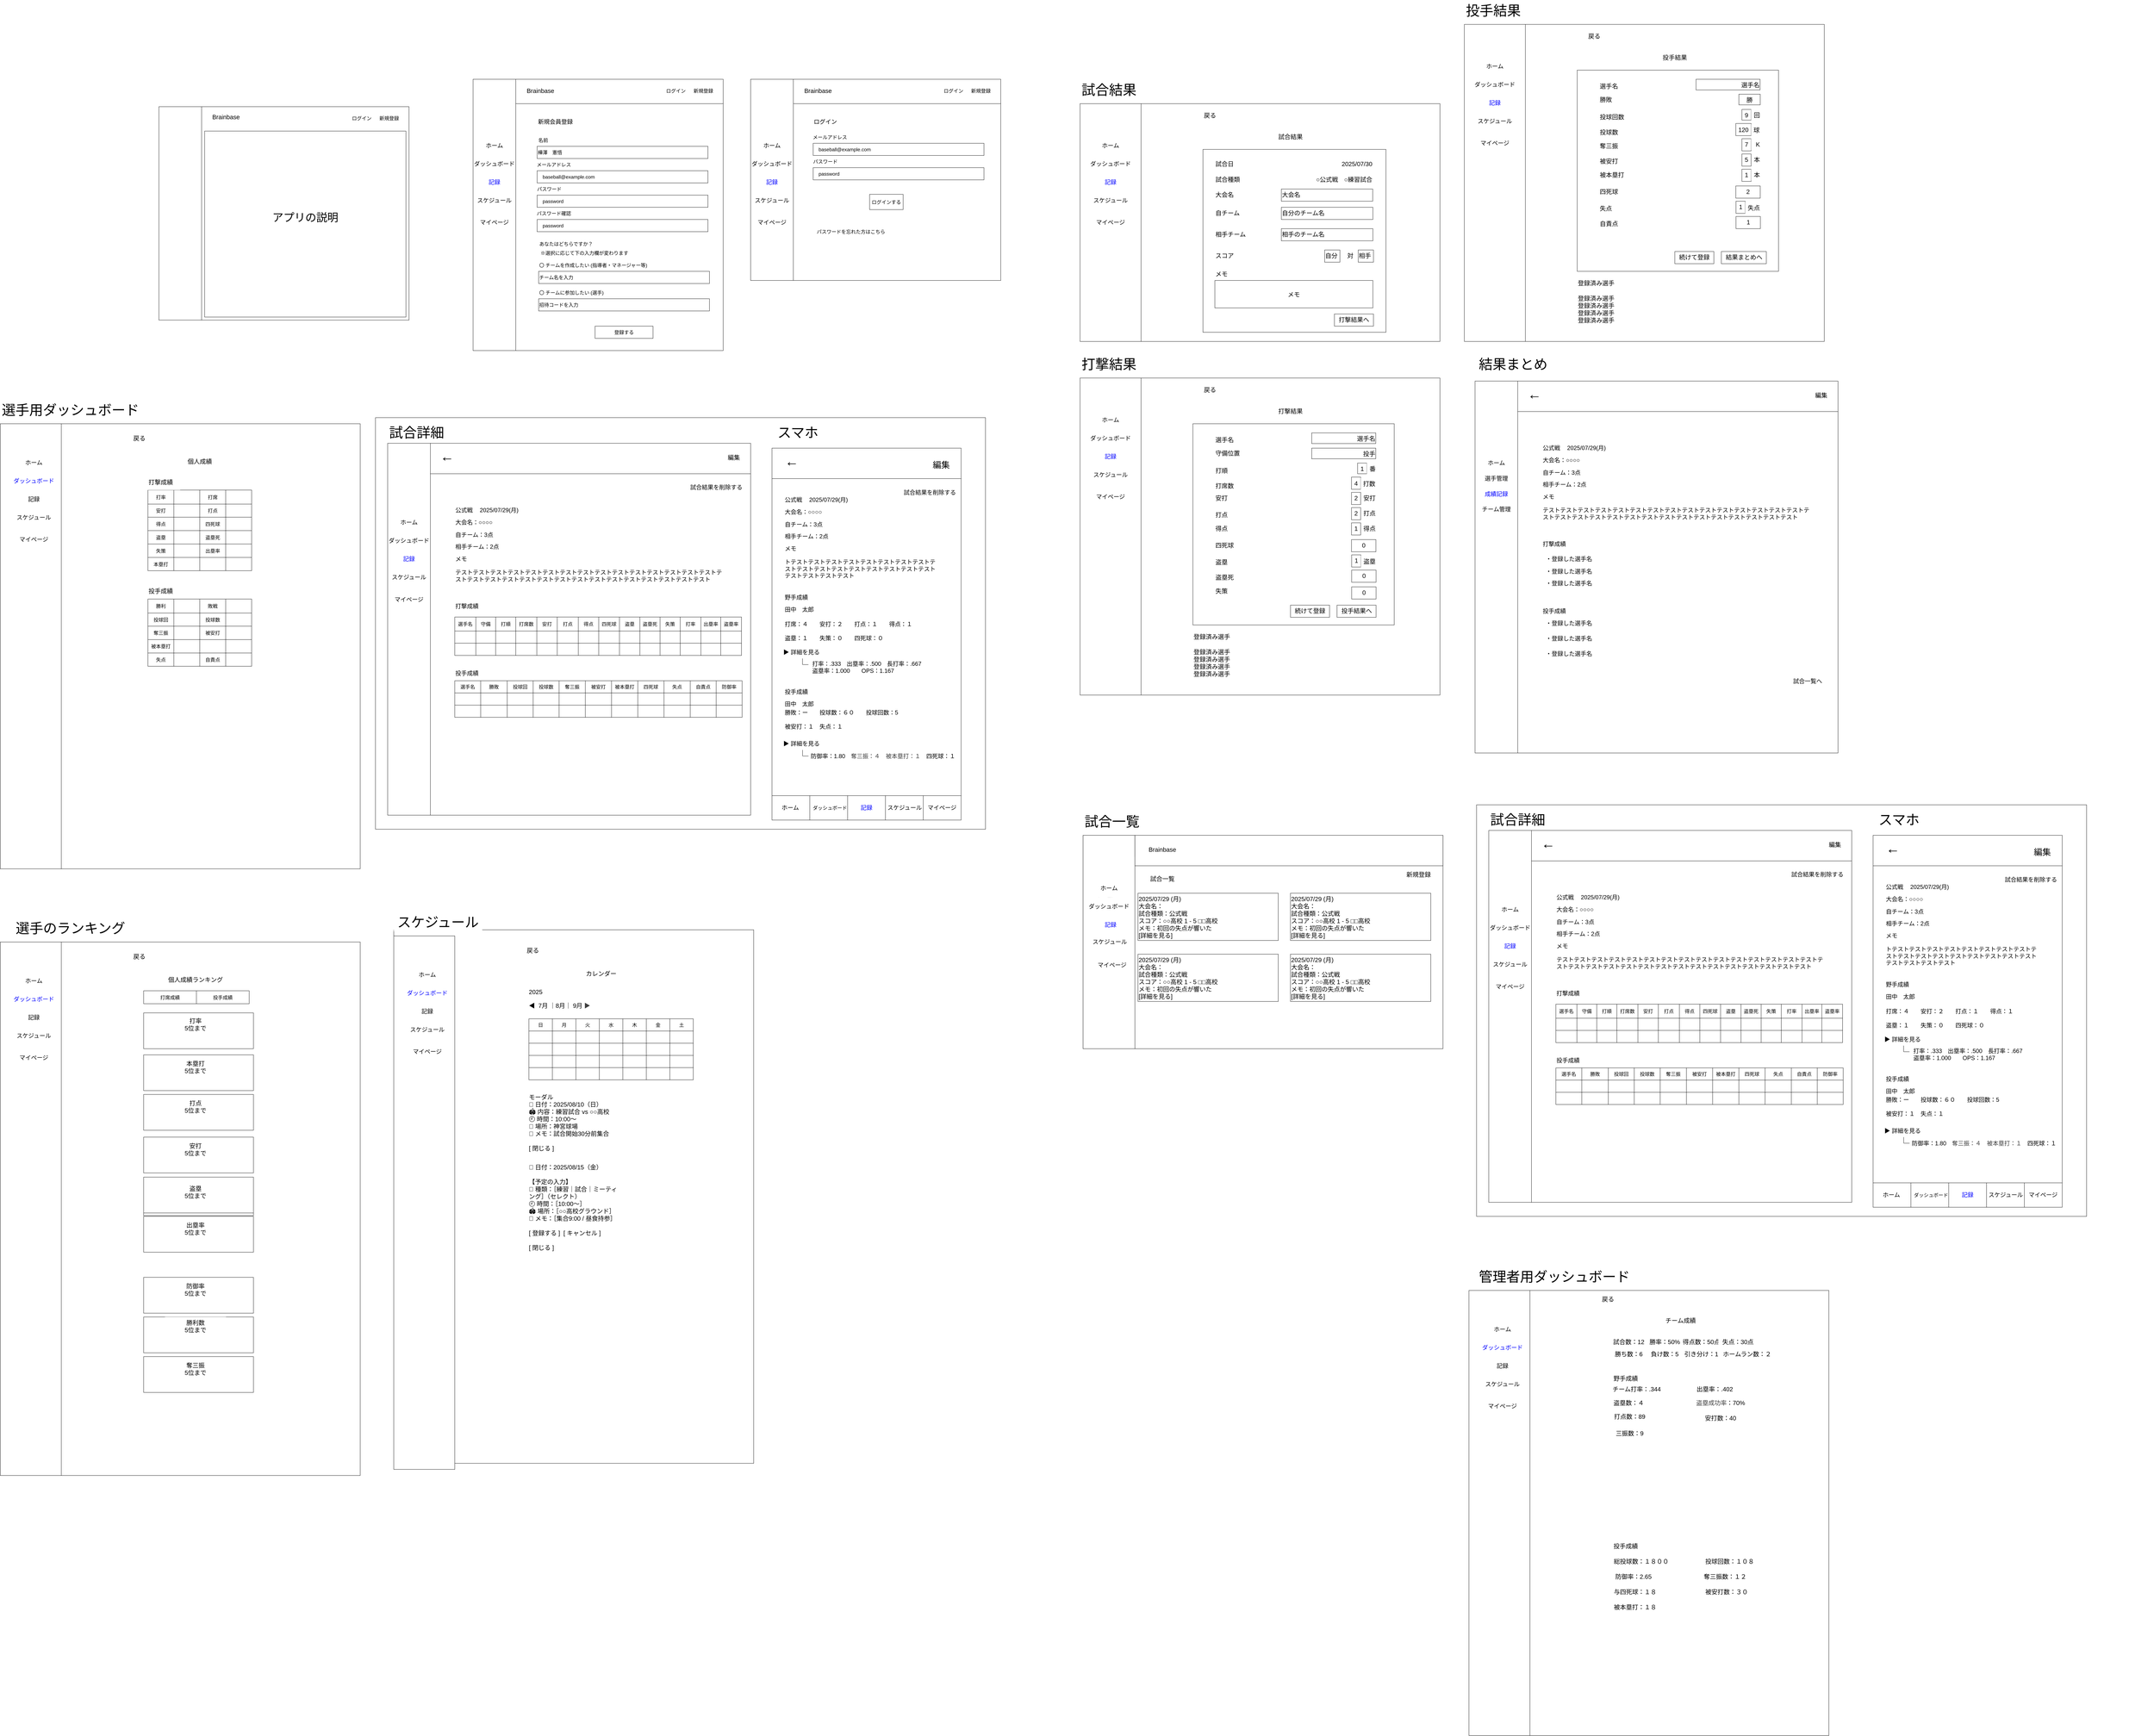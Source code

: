 <mxfile>
    <diagram id="Datpu9LUP-kLUccN0KaQ" name="ページ1">
        <mxGraphModel dx="2427" dy="2224" grid="1" gridSize="10" guides="1" tooltips="1" connect="1" arrows="1" fold="1" page="1" pageScale="1" pageWidth="827" pageHeight="1169" math="0" shadow="0">
            <root>
                <mxCell id="0"/>
                <mxCell id="1" parent="0"/>
                <mxCell id="478" value="" style="group;movable=1;resizable=1;rotatable=1;deletable=1;editable=1;locked=0;connectable=1;" vertex="1" connectable="0" parent="1">
                    <mxGeometry x="2859.89" y="2410" width="1180" height="780" as="geometry"/>
                </mxCell>
                <mxCell id="11" value="&lt;div&gt;&lt;br&gt;&lt;/div&gt;&lt;div&gt;&lt;br&gt;&lt;/div&gt;" style="whiteSpace=wrap;html=1;container=0;" parent="478" vertex="1">
                    <mxGeometry y="80" width="1180" height="700" as="geometry"/>
                </mxCell>
                <mxCell id="16" value="&lt;div&gt;&lt;br&gt;&lt;/div&gt;&lt;div&gt;&lt;br&gt;&lt;/div&gt;" style="whiteSpace=wrap;html=1;container=0;" parent="478" vertex="1">
                    <mxGeometry y="80" width="170" height="700" as="geometry"/>
                </mxCell>
                <mxCell id="4" value="&lt;div&gt;&lt;br&gt;&lt;/div&gt;&lt;div&gt;&lt;br&gt;&lt;/div&gt;" style="whiteSpace=wrap;html=1;container=0;" parent="478" vertex="1">
                    <mxGeometry x="170" y="80" width="650" height="70" as="geometry"/>
                </mxCell>
                <mxCell id="17" value="&lt;div&gt;&lt;br&gt;&lt;/div&gt;&lt;div&gt;&lt;br&gt;&lt;/div&gt;" style="whiteSpace=wrap;html=1;container=0;" parent="478" vertex="1">
                    <mxGeometry x="170" y="80" width="1010" height="100" as="geometry"/>
                </mxCell>
                <mxCell id="18" value="&lt;div&gt;試合一覧&lt;/div&gt;&lt;div&gt;&lt;br&gt;&lt;/div&gt;" style="whiteSpace=wrap;html=1;strokeColor=none;fontSize=20;verticalAlign=top;align=center;container=0;" parent="478" vertex="1">
                    <mxGeometry x="190" y="204" width="140" height="45" as="geometry"/>
                </mxCell>
                <mxCell id="20" value="ホーム" style="whiteSpace=wrap;html=1;strokeColor=none;fontSize=19;container=0;" parent="478" vertex="1">
                    <mxGeometry x="10" y="249" width="120" height="60" as="geometry"/>
                </mxCell>
                <mxCell id="21" value="選手管理" style="whiteSpace=wrap;html=1;strokeColor=none;fontSize=19;container=0;" parent="478" vertex="1">
                    <mxGeometry x="10" y="300" width="120" height="60" as="geometry"/>
                </mxCell>
                <mxCell id="23" value="&lt;font style=&quot;color: rgb(51, 51, 255);&quot;&gt;成績記録&lt;/font&gt;" style="whiteSpace=wrap;html=1;strokeColor=none;fontSize=19;container=0;" parent="478" vertex="1">
                    <mxGeometry x="10" y="350" width="120" height="60" as="geometry"/>
                </mxCell>
                <mxCell id="24" value="チーム管理" style="whiteSpace=wrap;html=1;strokeColor=none;fontSize=19;container=0;" parent="478" vertex="1">
                    <mxGeometry x="10" y="400" width="120" height="60" as="geometry"/>
                </mxCell>
                <mxCell id="59" value="&lt;div&gt;新規登録&lt;/div&gt;&lt;div&gt;&lt;br&gt;&lt;/div&gt;" style="whiteSpace=wrap;html=1;strokeColor=none;fontSize=20;verticalAlign=top;align=center;container=0;" parent="478" vertex="1">
                    <mxGeometry x="1030" y="190" width="140" height="45" as="geometry"/>
                </mxCell>
                <mxCell id="181" value="&lt;div style=&quot;&quot;&gt;&lt;span style=&quot;background-color: transparent;&quot;&gt;2025/07/29 (月)&lt;/span&gt;&lt;/div&gt;&lt;div style=&quot;&quot;&gt;&lt;span style=&quot;background-color: transparent;&quot;&gt;大会名：&lt;/span&gt;&lt;/div&gt;&lt;div&gt;試合種類：公式戦&lt;/div&gt;&lt;div&gt;スコア：○○高校 1 - 5 □□高校&lt;/div&gt;&lt;div&gt;メモ：初回の失点が響いた&lt;/div&gt;&lt;div&gt;[詳細を見る]&lt;/div&gt;" style="whiteSpace=wrap;html=1;strokeColor=default;fontSize=20;verticalAlign=top;align=left;container=0;" parent="478" vertex="1">
                    <mxGeometry x="180" y="270" width="460" height="155" as="geometry"/>
                </mxCell>
                <mxCell id="184" value="&lt;div style=&quot;&quot;&gt;&lt;span style=&quot;background-color: transparent;&quot;&gt;2025/07/29 (月)&lt;/span&gt;&lt;/div&gt;&lt;div style=&quot;&quot;&gt;&lt;span style=&quot;background-color: transparent;&quot;&gt;大会名：&lt;/span&gt;&lt;/div&gt;&lt;div&gt;試合種類：公式戦&lt;/div&gt;&lt;div&gt;スコア：○○高校 1 - 5 □□高校&lt;/div&gt;&lt;div&gt;メモ：初回の失点が響いた&lt;/div&gt;&lt;div&gt;[詳細を見る]&lt;/div&gt;" style="whiteSpace=wrap;html=1;strokeColor=default;fontSize=20;verticalAlign=top;align=left;container=0;" parent="478" vertex="1">
                    <mxGeometry x="680" y="270" width="460" height="155" as="geometry"/>
                </mxCell>
                <mxCell id="187" value="&lt;div style=&quot;&quot;&gt;&lt;span style=&quot;background-color: transparent;&quot;&gt;2025/07/29 (月)&lt;/span&gt;&lt;/div&gt;&lt;div style=&quot;&quot;&gt;&lt;span style=&quot;background-color: transparent;&quot;&gt;大会名：&lt;/span&gt;&lt;/div&gt;&lt;div&gt;試合種類：公式戦&lt;/div&gt;&lt;div&gt;スコア：○○高校 1 - 5 □□高校&lt;/div&gt;&lt;div&gt;メモ：初回の失点が響いた&lt;/div&gt;&lt;div&gt;[詳細を見る]&lt;/div&gt;" style="whiteSpace=wrap;html=1;strokeColor=default;fontSize=20;verticalAlign=top;align=left;container=0;" parent="478" vertex="1">
                    <mxGeometry x="680" y="470" width="460" height="155" as="geometry"/>
                </mxCell>
                <mxCell id="188" value="&lt;div style=&quot;&quot;&gt;&lt;span style=&quot;background-color: transparent;&quot;&gt;2025/07/29 (月)&lt;/span&gt;&lt;/div&gt;&lt;div style=&quot;&quot;&gt;&lt;span style=&quot;background-color: transparent;&quot;&gt;大会名：&lt;/span&gt;&lt;/div&gt;&lt;div&gt;試合種類：公式戦&lt;/div&gt;&lt;div&gt;スコア：○○高校 1 - 5 □□高校&lt;/div&gt;&lt;div&gt;メモ：初回の失点が響いた&lt;/div&gt;&lt;div&gt;[詳細を見る]&lt;/div&gt;" style="whiteSpace=wrap;html=1;strokeColor=default;fontSize=20;verticalAlign=top;align=left;container=0;" parent="478" vertex="1">
                    <mxGeometry x="180" y="470" width="460" height="155" as="geometry"/>
                </mxCell>
                <mxCell id="189" value="&lt;div&gt;Brainbase&lt;/div&gt;&lt;div&gt;&lt;br&gt;&lt;/div&gt;" style="whiteSpace=wrap;html=1;strokeColor=none;fontSize=20;verticalAlign=top;align=center;container=0;" parent="478" vertex="1">
                    <mxGeometry x="190" y="107.5" width="140" height="45" as="geometry"/>
                </mxCell>
                <mxCell id="470" value="&lt;div&gt;試合一覧&lt;/div&gt;" style="whiteSpace=wrap;html=1;strokeColor=none;fontSize=45;verticalAlign=bottom;align=center;container=0;" vertex="1" parent="478">
                    <mxGeometry width="190" height="65" as="geometry"/>
                </mxCell>
                <mxCell id="1345" value="ホーム" style="whiteSpace=wrap;html=1;strokeColor=none;fontSize=19;container=0;" vertex="1" parent="478">
                    <mxGeometry x="30" y="223.75" width="110" height="60" as="geometry"/>
                </mxCell>
                <mxCell id="1346" value="ダッシュボード" style="whiteSpace=wrap;html=1;strokeColor=none;fontSize=19;container=0;" vertex="1" parent="478">
                    <mxGeometry x="15" y="283.75" width="140" height="60" as="geometry"/>
                </mxCell>
                <mxCell id="1347" value="&lt;font style=&quot;color: rgb(0, 0, 255);&quot;&gt;記録&lt;/font&gt;" style="whiteSpace=wrap;html=1;strokeColor=none;fontSize=19;container=0;" vertex="1" parent="478">
                    <mxGeometry x="30" y="343.75" width="120" height="60" as="geometry"/>
                </mxCell>
                <mxCell id="1348" value="スケジュール" style="whiteSpace=wrap;html=1;strokeColor=none;fontSize=19;container=0;" vertex="1" parent="478">
                    <mxGeometry x="20" y="400" width="135" height="60" as="geometry"/>
                </mxCell>
                <mxCell id="1349" value="マイページ" style="whiteSpace=wrap;html=1;strokeColor=none;fontSize=19;container=0;" vertex="1" parent="478">
                    <mxGeometry x="35" y="476.25" width="120" height="60" as="geometry"/>
                </mxCell>
                <mxCell id="582" value="" style="group;movable=1;resizable=1;rotatable=1;deletable=1;editable=1;locked=0;connectable=1;" vertex="1" connectable="0" parent="1">
                    <mxGeometry x="4150" y="2390" width="2220" height="1513" as="geometry"/>
                </mxCell>
                <mxCell id="480" value="" style="rounded=0;whiteSpace=wrap;html=1;" vertex="1" parent="582">
                    <mxGeometry width="2000" height="1350" as="geometry"/>
                </mxCell>
                <mxCell id="479" value="" style="group" vertex="1" connectable="0" parent="582">
                    <mxGeometry x="40" y="14" width="1190" height="1290" as="geometry"/>
                </mxCell>
                <mxCell id="467" value="" style="group" vertex="1" connectable="0" parent="479">
                    <mxGeometry y="8" width="1190" height="1282" as="geometry"/>
                </mxCell>
                <mxCell id="170" value="" style="group" parent="467" vertex="1" connectable="0">
                    <mxGeometry x="10" y="72" width="1180" height="1210" as="geometry"/>
                </mxCell>
                <mxCell id="171" value="&lt;div&gt;&lt;br&gt;&lt;/div&gt;&lt;div&gt;&lt;br&gt;&lt;/div&gt;" style="whiteSpace=wrap;html=1;" parent="170" vertex="1">
                    <mxGeometry x="-10" y="-10" width="1190" height="1220" as="geometry"/>
                </mxCell>
                <mxCell id="172" value="&lt;div&gt;&lt;br&gt;&lt;/div&gt;&lt;div&gt;&lt;br&gt;&lt;/div&gt;" style="whiteSpace=wrap;html=1;" parent="170" vertex="1">
                    <mxGeometry x="130" y="-10" width="1050" height="100" as="geometry"/>
                </mxCell>
                <mxCell id="173" value="&lt;div&gt;&lt;br&gt;&lt;/div&gt;&lt;div&gt;&lt;br&gt;&lt;/div&gt;" style="whiteSpace=wrap;html=1;" parent="170" vertex="1">
                    <mxGeometry x="-10" y="-10" width="140" height="1220" as="geometry"/>
                </mxCell>
                <mxCell id="200" value="2025/07/29(月)" style="whiteSpace=wrap;html=1;strokeColor=none;fontSize=19;align=left;" parent="170" vertex="1">
                    <mxGeometry x="290" y="180" width="140" height="60" as="geometry"/>
                </mxCell>
                <mxCell id="201" value="大会名：○○○○" style="whiteSpace=wrap;html=1;strokeColor=none;fontSize=19;align=left;" parent="170" vertex="1">
                    <mxGeometry x="210" y="220" width="140" height="60" as="geometry"/>
                </mxCell>
                <mxCell id="202" value="公式戦" style="whiteSpace=wrap;html=1;strokeColor=none;fontSize=19;align=left;" parent="170" vertex="1">
                    <mxGeometry x="210" y="180" width="80" height="60" as="geometry"/>
                </mxCell>
                <mxCell id="203" value="&lt;div&gt;編集&lt;/div&gt;&lt;div&gt;&lt;br&gt;&lt;/div&gt;" style="whiteSpace=wrap;html=1;strokeColor=none;fontSize=20;verticalAlign=top;align=center;" parent="170" vertex="1">
                    <mxGeometry x="1090" y="17.5" width="70" height="45" as="geometry"/>
                </mxCell>
                <mxCell id="207" value="自チーム：3点" style="whiteSpace=wrap;html=1;strokeColor=none;fontSize=19;align=left;" parent="170" vertex="1">
                    <mxGeometry x="210" y="261" width="590" height="60" as="geometry"/>
                </mxCell>
                <mxCell id="214" value="メモ" style="whiteSpace=wrap;html=1;strokeColor=none;fontSize=19;align=left;" parent="170" vertex="1">
                    <mxGeometry x="210" y="340" width="590" height="60" as="geometry"/>
                </mxCell>
                <mxCell id="234" value="&lt;span style=&quot;color: rgb(0, 0, 0);&quot;&gt;テスト&lt;/span&gt;&lt;span style=&quot;color: rgb(0, 0, 0);&quot;&gt;テスト&lt;/span&gt;&lt;span style=&quot;color: rgb(0, 0, 0);&quot;&gt;テスト&lt;/span&gt;&lt;span style=&quot;color: rgb(0, 0, 0);&quot;&gt;テスト&lt;/span&gt;&lt;span style=&quot;color: rgb(0, 0, 0);&quot;&gt;テスト&lt;/span&gt;&lt;span style=&quot;color: rgb(0, 0, 0);&quot;&gt;テスト&lt;/span&gt;&lt;span style=&quot;color: rgb(0, 0, 0);&quot;&gt;テスト&lt;/span&gt;&lt;span style=&quot;color: rgb(0, 0, 0);&quot;&gt;テスト&lt;/span&gt;&lt;span style=&quot;color: rgb(0, 0, 0);&quot;&gt;テスト&lt;/span&gt;&lt;span style=&quot;color: rgb(0, 0, 0);&quot;&gt;テスト&lt;/span&gt;&lt;span style=&quot;color: rgb(0, 0, 0);&quot;&gt;テスト&lt;/span&gt;&lt;span style=&quot;color: rgb(0, 0, 0);&quot;&gt;テスト&lt;/span&gt;&lt;span style=&quot;color: rgb(0, 0, 0);&quot;&gt;テスト&lt;/span&gt;&lt;span style=&quot;color: rgb(0, 0, 0);&quot;&gt;テスト&lt;/span&gt;&lt;span style=&quot;color: rgb(0, 0, 0);&quot;&gt;テスト&lt;/span&gt;&lt;span style=&quot;color: rgb(0, 0, 0);&quot;&gt;テスト&lt;/span&gt;&lt;span style=&quot;color: rgb(0, 0, 0);&quot;&gt;テスト&lt;/span&gt;&lt;span style=&quot;color: rgb(0, 0, 0);&quot;&gt;テスト&lt;/span&gt;&lt;span style=&quot;color: rgb(0, 0, 0);&quot;&gt;テスト&lt;/span&gt;&lt;span style=&quot;color: rgb(0, 0, 0);&quot;&gt;テスト&lt;/span&gt;&lt;span style=&quot;color: rgb(0, 0, 0);&quot;&gt;テスト&lt;/span&gt;&lt;span style=&quot;color: rgb(0, 0, 0);&quot;&gt;テスト&lt;/span&gt;&lt;span style=&quot;color: rgb(0, 0, 0);&quot;&gt;テスト&lt;/span&gt;&lt;span style=&quot;color: rgb(0, 0, 0);&quot;&gt;テスト&lt;/span&gt;&lt;span style=&quot;color: rgb(0, 0, 0);&quot;&gt;テスト&lt;/span&gt;&lt;span style=&quot;color: rgb(0, 0, 0);&quot;&gt;テスト&lt;/span&gt;&lt;span style=&quot;color: rgb(0, 0, 0);&quot;&gt;テスト&lt;/span&gt;&lt;span style=&quot;color: rgb(0, 0, 0);&quot;&gt;テスト&lt;/span&gt;&lt;span style=&quot;color: rgb(0, 0, 0);&quot;&gt;テスト&lt;/span&gt;&lt;span style=&quot;color: rgb(0, 0, 0);&quot;&gt;テスト&lt;/span&gt;" style="whiteSpace=wrap;html=1;strokeColor=none;fontSize=19;align=left;" parent="170" vertex="1">
                    <mxGeometry x="210" y="380" width="880" height="90" as="geometry"/>
                </mxCell>
                <mxCell id="237" value="相手チーム：2点" style="whiteSpace=wrap;html=1;strokeColor=none;fontSize=19;align=left;" parent="170" vertex="1">
                    <mxGeometry x="210" y="300" width="590" height="60" as="geometry"/>
                </mxCell>
                <mxCell id="238" value="打撃成績" style="whiteSpace=wrap;html=1;strokeColor=none;fontSize=19;align=left;" parent="170" vertex="1">
                    <mxGeometry x="210" y="500" width="85" height="49" as="geometry"/>
                </mxCell>
                <mxCell id="334" value="" style="shape=table;startSize=0;container=1;collapsible=0;childLayout=tableLayout;fontSize=16;" vertex="1" parent="170">
                    <mxGeometry x="210" y="560" width="940" height="126" as="geometry"/>
                </mxCell>
                <mxCell id="335" value="" style="shape=tableRow;horizontal=0;startSize=0;swimlaneHead=0;swimlaneBody=0;strokeColor=inherit;top=0;left=0;bottom=0;right=0;collapsible=0;dropTarget=0;fillColor=none;points=[[0,0.5],[1,0.5]];portConstraint=eastwest;fontSize=16;" vertex="1" parent="334">
                    <mxGeometry width="940" height="46" as="geometry"/>
                </mxCell>
                <mxCell id="336" value="選手名" style="shape=partialRectangle;html=1;whiteSpace=wrap;connectable=0;strokeColor=inherit;overflow=hidden;fillColor=none;top=0;left=0;bottom=0;right=0;pointerEvents=1;fontSize=16;" vertex="1" parent="335">
                    <mxGeometry width="69" height="46" as="geometry">
                        <mxRectangle width="69" height="46" as="alternateBounds"/>
                    </mxGeometry>
                </mxCell>
                <mxCell id="822" value="守備" style="shape=partialRectangle;html=1;whiteSpace=wrap;connectable=0;strokeColor=inherit;overflow=hidden;fillColor=none;top=0;left=0;bottom=0;right=0;pointerEvents=1;fontSize=16;" vertex="1" parent="335">
                    <mxGeometry x="69" width="65" height="46" as="geometry">
                        <mxRectangle width="65" height="46" as="alternateBounds"/>
                    </mxGeometry>
                </mxCell>
                <mxCell id="763" value="打順" style="shape=partialRectangle;html=1;whiteSpace=wrap;connectable=0;strokeColor=inherit;overflow=hidden;fillColor=none;top=0;left=0;bottom=0;right=0;pointerEvents=1;fontSize=16;" vertex="1" parent="335">
                    <mxGeometry x="134" width="66" height="46" as="geometry">
                        <mxRectangle width="66" height="46" as="alternateBounds"/>
                    </mxGeometry>
                </mxCell>
                <mxCell id="742" value="打席数" style="shape=partialRectangle;html=1;whiteSpace=wrap;connectable=0;strokeColor=inherit;overflow=hidden;fillColor=none;top=0;left=0;bottom=0;right=0;pointerEvents=1;fontSize=16;" vertex="1" parent="335">
                    <mxGeometry x="200" width="69" height="46" as="geometry">
                        <mxRectangle width="69" height="46" as="alternateBounds"/>
                    </mxGeometry>
                </mxCell>
                <mxCell id="745" value="安打" style="shape=partialRectangle;html=1;whiteSpace=wrap;connectable=0;strokeColor=inherit;overflow=hidden;fillColor=none;top=0;left=0;bottom=0;right=0;pointerEvents=1;fontSize=16;" vertex="1" parent="335">
                    <mxGeometry x="269" width="67" height="46" as="geometry">
                        <mxRectangle width="67" height="46" as="alternateBounds"/>
                    </mxGeometry>
                </mxCell>
                <mxCell id="748" value="&lt;span style=&quot;color: rgb(0, 0, 0);&quot;&gt;打点&lt;/span&gt;" style="shape=partialRectangle;html=1;whiteSpace=wrap;connectable=0;strokeColor=inherit;overflow=hidden;fillColor=none;top=0;left=0;bottom=0;right=0;pointerEvents=1;fontSize=16;" vertex="1" parent="335">
                    <mxGeometry x="336" width="69" height="46" as="geometry">
                        <mxRectangle width="69" height="46" as="alternateBounds"/>
                    </mxGeometry>
                </mxCell>
                <mxCell id="356" value="得点" style="shape=partialRectangle;html=1;whiteSpace=wrap;connectable=0;strokeColor=inherit;overflow=hidden;fillColor=none;top=0;left=0;bottom=0;right=0;pointerEvents=1;fontSize=16;" vertex="1" parent="335">
                    <mxGeometry x="405" width="67" height="46" as="geometry">
                        <mxRectangle width="67" height="46" as="alternateBounds"/>
                    </mxGeometry>
                </mxCell>
                <mxCell id="766" value="四死球" style="shape=partialRectangle;html=1;whiteSpace=wrap;connectable=0;strokeColor=inherit;overflow=hidden;fillColor=none;top=0;left=0;bottom=0;right=0;pointerEvents=1;fontSize=16;" vertex="1" parent="335">
                    <mxGeometry x="472" width="68" height="46" as="geometry">
                        <mxRectangle width="68" height="46" as="alternateBounds"/>
                    </mxGeometry>
                </mxCell>
                <mxCell id="751" value="&lt;span style=&quot;color: rgb(0, 0, 0);&quot;&gt;盗塁&lt;/span&gt;" style="shape=partialRectangle;html=1;whiteSpace=wrap;connectable=0;strokeColor=inherit;overflow=hidden;fillColor=none;top=0;left=0;bottom=0;right=0;pointerEvents=1;fontSize=16;" vertex="1" parent="335">
                    <mxGeometry x="540" width="67" height="46" as="geometry">
                        <mxRectangle width="67" height="46" as="alternateBounds"/>
                    </mxGeometry>
                </mxCell>
                <mxCell id="754" value="&lt;span style=&quot;color: rgb(0, 0, 0);&quot;&gt;盗塁死&lt;/span&gt;" style="shape=partialRectangle;html=1;whiteSpace=wrap;connectable=0;strokeColor=inherit;overflow=hidden;fillColor=none;top=0;left=0;bottom=0;right=0;pointerEvents=1;fontSize=16;" vertex="1" parent="335">
                    <mxGeometry x="607" width="66" height="46" as="geometry">
                        <mxRectangle width="66" height="46" as="alternateBounds"/>
                    </mxGeometry>
                </mxCell>
                <mxCell id="757" value="&lt;span style=&quot;color: rgb(0, 0, 0);&quot;&gt;失策&lt;/span&gt;" style="shape=partialRectangle;html=1;whiteSpace=wrap;connectable=0;strokeColor=inherit;overflow=hidden;fillColor=none;top=0;left=0;bottom=0;right=0;pointerEvents=1;fontSize=16;" vertex="1" parent="335">
                    <mxGeometry x="673" width="66" height="46" as="geometry">
                        <mxRectangle width="66" height="46" as="alternateBounds"/>
                    </mxGeometry>
                </mxCell>
                <mxCell id="760" value="&lt;span style=&quot;color: rgb(0, 0, 0);&quot;&gt;打率&lt;/span&gt;" style="shape=partialRectangle;html=1;whiteSpace=wrap;connectable=0;strokeColor=inherit;overflow=hidden;fillColor=none;top=0;left=0;bottom=0;right=0;pointerEvents=1;fontSize=16;" vertex="1" parent="335">
                    <mxGeometry x="739" width="68" height="46" as="geometry">
                        <mxRectangle width="68" height="46" as="alternateBounds"/>
                    </mxGeometry>
                </mxCell>
                <mxCell id="359" value="出塁率" style="shape=partialRectangle;html=1;whiteSpace=wrap;connectable=0;strokeColor=inherit;overflow=hidden;fillColor=none;top=0;left=0;bottom=0;right=0;pointerEvents=1;fontSize=16;" vertex="1" parent="335">
                    <mxGeometry x="807" width="65" height="46" as="geometry">
                        <mxRectangle width="65" height="46" as="alternateBounds"/>
                    </mxGeometry>
                </mxCell>
                <mxCell id="365" value="盗塁率" style="shape=partialRectangle;html=1;whiteSpace=wrap;connectable=0;strokeColor=inherit;overflow=hidden;fillColor=none;top=0;left=0;bottom=0;right=0;pointerEvents=1;fontSize=16;" vertex="1" parent="335">
                    <mxGeometry x="872" width="68" height="46" as="geometry">
                        <mxRectangle width="68" height="46" as="alternateBounds"/>
                    </mxGeometry>
                </mxCell>
                <mxCell id="339" value="" style="shape=tableRow;horizontal=0;startSize=0;swimlaneHead=0;swimlaneBody=0;strokeColor=inherit;top=0;left=0;bottom=0;right=0;collapsible=0;dropTarget=0;fillColor=none;points=[[0,0.5],[1,0.5]];portConstraint=eastwest;fontSize=16;" vertex="1" parent="334">
                    <mxGeometry y="46" width="940" height="40" as="geometry"/>
                </mxCell>
                <mxCell id="340" value="" style="shape=partialRectangle;html=1;whiteSpace=wrap;connectable=0;strokeColor=inherit;overflow=hidden;fillColor=none;top=0;left=0;bottom=0;right=0;pointerEvents=1;fontSize=16;" vertex="1" parent="339">
                    <mxGeometry width="69" height="40" as="geometry">
                        <mxRectangle width="69" height="40" as="alternateBounds"/>
                    </mxGeometry>
                </mxCell>
                <mxCell id="823" style="shape=partialRectangle;html=1;whiteSpace=wrap;connectable=0;strokeColor=inherit;overflow=hidden;fillColor=none;top=0;left=0;bottom=0;right=0;pointerEvents=1;fontSize=16;" vertex="1" parent="339">
                    <mxGeometry x="69" width="65" height="40" as="geometry">
                        <mxRectangle width="65" height="40" as="alternateBounds"/>
                    </mxGeometry>
                </mxCell>
                <mxCell id="764" style="shape=partialRectangle;html=1;whiteSpace=wrap;connectable=0;strokeColor=inherit;overflow=hidden;fillColor=none;top=0;left=0;bottom=0;right=0;pointerEvents=1;fontSize=16;" vertex="1" parent="339">
                    <mxGeometry x="134" width="66" height="40" as="geometry">
                        <mxRectangle width="66" height="40" as="alternateBounds"/>
                    </mxGeometry>
                </mxCell>
                <mxCell id="743" style="shape=partialRectangle;html=1;whiteSpace=wrap;connectable=0;strokeColor=inherit;overflow=hidden;fillColor=none;top=0;left=0;bottom=0;right=0;pointerEvents=1;fontSize=16;" vertex="1" parent="339">
                    <mxGeometry x="200" width="69" height="40" as="geometry">
                        <mxRectangle width="69" height="40" as="alternateBounds"/>
                    </mxGeometry>
                </mxCell>
                <mxCell id="746" style="shape=partialRectangle;html=1;whiteSpace=wrap;connectable=0;strokeColor=inherit;overflow=hidden;fillColor=none;top=0;left=0;bottom=0;right=0;pointerEvents=1;fontSize=16;" vertex="1" parent="339">
                    <mxGeometry x="269" width="67" height="40" as="geometry">
                        <mxRectangle width="67" height="40" as="alternateBounds"/>
                    </mxGeometry>
                </mxCell>
                <mxCell id="749" style="shape=partialRectangle;html=1;whiteSpace=wrap;connectable=0;strokeColor=inherit;overflow=hidden;fillColor=none;top=0;left=0;bottom=0;right=0;pointerEvents=1;fontSize=16;" vertex="1" parent="339">
                    <mxGeometry x="336" width="69" height="40" as="geometry">
                        <mxRectangle width="69" height="40" as="alternateBounds"/>
                    </mxGeometry>
                </mxCell>
                <mxCell id="357" style="shape=partialRectangle;html=1;whiteSpace=wrap;connectable=0;strokeColor=inherit;overflow=hidden;fillColor=none;top=0;left=0;bottom=0;right=0;pointerEvents=1;fontSize=16;" vertex="1" parent="339">
                    <mxGeometry x="405" width="67" height="40" as="geometry">
                        <mxRectangle width="67" height="40" as="alternateBounds"/>
                    </mxGeometry>
                </mxCell>
                <mxCell id="767" style="shape=partialRectangle;html=1;whiteSpace=wrap;connectable=0;strokeColor=inherit;overflow=hidden;fillColor=none;top=0;left=0;bottom=0;right=0;pointerEvents=1;fontSize=16;" vertex="1" parent="339">
                    <mxGeometry x="472" width="68" height="40" as="geometry">
                        <mxRectangle width="68" height="40" as="alternateBounds"/>
                    </mxGeometry>
                </mxCell>
                <mxCell id="752" style="shape=partialRectangle;html=1;whiteSpace=wrap;connectable=0;strokeColor=inherit;overflow=hidden;fillColor=none;top=0;left=0;bottom=0;right=0;pointerEvents=1;fontSize=16;" vertex="1" parent="339">
                    <mxGeometry x="540" width="67" height="40" as="geometry">
                        <mxRectangle width="67" height="40" as="alternateBounds"/>
                    </mxGeometry>
                </mxCell>
                <mxCell id="755" style="shape=partialRectangle;html=1;whiteSpace=wrap;connectable=0;strokeColor=inherit;overflow=hidden;fillColor=none;top=0;left=0;bottom=0;right=0;pointerEvents=1;fontSize=16;" vertex="1" parent="339">
                    <mxGeometry x="607" width="66" height="40" as="geometry">
                        <mxRectangle width="66" height="40" as="alternateBounds"/>
                    </mxGeometry>
                </mxCell>
                <mxCell id="758" style="shape=partialRectangle;html=1;whiteSpace=wrap;connectable=0;strokeColor=inherit;overflow=hidden;fillColor=none;top=0;left=0;bottom=0;right=0;pointerEvents=1;fontSize=16;" vertex="1" parent="339">
                    <mxGeometry x="673" width="66" height="40" as="geometry">
                        <mxRectangle width="66" height="40" as="alternateBounds"/>
                    </mxGeometry>
                </mxCell>
                <mxCell id="761" style="shape=partialRectangle;html=1;whiteSpace=wrap;connectable=0;strokeColor=inherit;overflow=hidden;fillColor=none;top=0;left=0;bottom=0;right=0;pointerEvents=1;fontSize=16;" vertex="1" parent="339">
                    <mxGeometry x="739" width="68" height="40" as="geometry">
                        <mxRectangle width="68" height="40" as="alternateBounds"/>
                    </mxGeometry>
                </mxCell>
                <mxCell id="360" style="shape=partialRectangle;html=1;whiteSpace=wrap;connectable=0;strokeColor=inherit;overflow=hidden;fillColor=none;top=0;left=0;bottom=0;right=0;pointerEvents=1;fontSize=16;" vertex="1" parent="339">
                    <mxGeometry x="807" width="65" height="40" as="geometry">
                        <mxRectangle width="65" height="40" as="alternateBounds"/>
                    </mxGeometry>
                </mxCell>
                <mxCell id="366" style="shape=partialRectangle;html=1;whiteSpace=wrap;connectable=0;strokeColor=inherit;overflow=hidden;fillColor=none;top=0;left=0;bottom=0;right=0;pointerEvents=1;fontSize=16;" vertex="1" parent="339">
                    <mxGeometry x="872" width="68" height="40" as="geometry">
                        <mxRectangle width="68" height="40" as="alternateBounds"/>
                    </mxGeometry>
                </mxCell>
                <mxCell id="343" value="" style="shape=tableRow;horizontal=0;startSize=0;swimlaneHead=0;swimlaneBody=0;strokeColor=inherit;top=0;left=0;bottom=0;right=0;collapsible=0;dropTarget=0;fillColor=none;points=[[0,0.5],[1,0.5]];portConstraint=eastwest;fontSize=16;" vertex="1" parent="334">
                    <mxGeometry y="86" width="940" height="40" as="geometry"/>
                </mxCell>
                <mxCell id="344" value="" style="shape=partialRectangle;html=1;whiteSpace=wrap;connectable=0;strokeColor=inherit;overflow=hidden;fillColor=none;top=0;left=0;bottom=0;right=0;pointerEvents=1;fontSize=16;" vertex="1" parent="343">
                    <mxGeometry width="69" height="40" as="geometry">
                        <mxRectangle width="69" height="40" as="alternateBounds"/>
                    </mxGeometry>
                </mxCell>
                <mxCell id="824" style="shape=partialRectangle;html=1;whiteSpace=wrap;connectable=0;strokeColor=inherit;overflow=hidden;fillColor=none;top=0;left=0;bottom=0;right=0;pointerEvents=1;fontSize=16;" vertex="1" parent="343">
                    <mxGeometry x="69" width="65" height="40" as="geometry">
                        <mxRectangle width="65" height="40" as="alternateBounds"/>
                    </mxGeometry>
                </mxCell>
                <mxCell id="765" style="shape=partialRectangle;html=1;whiteSpace=wrap;connectable=0;strokeColor=inherit;overflow=hidden;fillColor=none;top=0;left=0;bottom=0;right=0;pointerEvents=1;fontSize=16;" vertex="1" parent="343">
                    <mxGeometry x="134" width="66" height="40" as="geometry">
                        <mxRectangle width="66" height="40" as="alternateBounds"/>
                    </mxGeometry>
                </mxCell>
                <mxCell id="744" style="shape=partialRectangle;html=1;whiteSpace=wrap;connectable=0;strokeColor=inherit;overflow=hidden;fillColor=none;top=0;left=0;bottom=0;right=0;pointerEvents=1;fontSize=16;" vertex="1" parent="343">
                    <mxGeometry x="200" width="69" height="40" as="geometry">
                        <mxRectangle width="69" height="40" as="alternateBounds"/>
                    </mxGeometry>
                </mxCell>
                <mxCell id="747" style="shape=partialRectangle;html=1;whiteSpace=wrap;connectable=0;strokeColor=inherit;overflow=hidden;fillColor=none;top=0;left=0;bottom=0;right=0;pointerEvents=1;fontSize=16;" vertex="1" parent="343">
                    <mxGeometry x="269" width="67" height="40" as="geometry">
                        <mxRectangle width="67" height="40" as="alternateBounds"/>
                    </mxGeometry>
                </mxCell>
                <mxCell id="750" style="shape=partialRectangle;html=1;whiteSpace=wrap;connectable=0;strokeColor=inherit;overflow=hidden;fillColor=none;top=0;left=0;bottom=0;right=0;pointerEvents=1;fontSize=16;" vertex="1" parent="343">
                    <mxGeometry x="336" width="69" height="40" as="geometry">
                        <mxRectangle width="69" height="40" as="alternateBounds"/>
                    </mxGeometry>
                </mxCell>
                <mxCell id="358" style="shape=partialRectangle;html=1;whiteSpace=wrap;connectable=0;strokeColor=inherit;overflow=hidden;fillColor=none;top=0;left=0;bottom=0;right=0;pointerEvents=1;fontSize=16;" vertex="1" parent="343">
                    <mxGeometry x="405" width="67" height="40" as="geometry">
                        <mxRectangle width="67" height="40" as="alternateBounds"/>
                    </mxGeometry>
                </mxCell>
                <mxCell id="768" style="shape=partialRectangle;html=1;whiteSpace=wrap;connectable=0;strokeColor=inherit;overflow=hidden;fillColor=none;top=0;left=0;bottom=0;right=0;pointerEvents=1;fontSize=16;" vertex="1" parent="343">
                    <mxGeometry x="472" width="68" height="40" as="geometry">
                        <mxRectangle width="68" height="40" as="alternateBounds"/>
                    </mxGeometry>
                </mxCell>
                <mxCell id="753" style="shape=partialRectangle;html=1;whiteSpace=wrap;connectable=0;strokeColor=inherit;overflow=hidden;fillColor=none;top=0;left=0;bottom=0;right=0;pointerEvents=1;fontSize=16;" vertex="1" parent="343">
                    <mxGeometry x="540" width="67" height="40" as="geometry">
                        <mxRectangle width="67" height="40" as="alternateBounds"/>
                    </mxGeometry>
                </mxCell>
                <mxCell id="756" style="shape=partialRectangle;html=1;whiteSpace=wrap;connectable=0;strokeColor=inherit;overflow=hidden;fillColor=none;top=0;left=0;bottom=0;right=0;pointerEvents=1;fontSize=16;" vertex="1" parent="343">
                    <mxGeometry x="607" width="66" height="40" as="geometry">
                        <mxRectangle width="66" height="40" as="alternateBounds"/>
                    </mxGeometry>
                </mxCell>
                <mxCell id="759" style="shape=partialRectangle;html=1;whiteSpace=wrap;connectable=0;strokeColor=inherit;overflow=hidden;fillColor=none;top=0;left=0;bottom=0;right=0;pointerEvents=1;fontSize=16;" vertex="1" parent="343">
                    <mxGeometry x="673" width="66" height="40" as="geometry">
                        <mxRectangle width="66" height="40" as="alternateBounds"/>
                    </mxGeometry>
                </mxCell>
                <mxCell id="762" style="shape=partialRectangle;html=1;whiteSpace=wrap;connectable=0;strokeColor=inherit;overflow=hidden;fillColor=none;top=0;left=0;bottom=0;right=0;pointerEvents=1;fontSize=16;" vertex="1" parent="343">
                    <mxGeometry x="739" width="68" height="40" as="geometry">
                        <mxRectangle width="68" height="40" as="alternateBounds"/>
                    </mxGeometry>
                </mxCell>
                <mxCell id="361" style="shape=partialRectangle;html=1;whiteSpace=wrap;connectable=0;strokeColor=inherit;overflow=hidden;fillColor=none;top=0;left=0;bottom=0;right=0;pointerEvents=1;fontSize=16;" vertex="1" parent="343">
                    <mxGeometry x="807" width="65" height="40" as="geometry">
                        <mxRectangle width="65" height="40" as="alternateBounds"/>
                    </mxGeometry>
                </mxCell>
                <mxCell id="367" style="shape=partialRectangle;html=1;whiteSpace=wrap;connectable=0;strokeColor=inherit;overflow=hidden;fillColor=none;top=0;left=0;bottom=0;right=0;pointerEvents=1;fontSize=16;" vertex="1" parent="343">
                    <mxGeometry x="872" width="68" height="40" as="geometry">
                        <mxRectangle width="68" height="40" as="alternateBounds"/>
                    </mxGeometry>
                </mxCell>
                <mxCell id="386" value="投手成績" style="whiteSpace=wrap;html=1;strokeColor=none;fontSize=19;align=left;" vertex="1" parent="170">
                    <mxGeometry x="210" y="720" width="85" height="49" as="geometry"/>
                </mxCell>
                <mxCell id="387" value="" style="shape=table;startSize=0;container=1;collapsible=0;childLayout=tableLayout;fontSize=16;" vertex="1" parent="170">
                    <mxGeometry x="210" y="769" width="942" height="120" as="geometry"/>
                </mxCell>
                <mxCell id="388" value="" style="shape=tableRow;horizontal=0;startSize=0;swimlaneHead=0;swimlaneBody=0;strokeColor=inherit;top=0;left=0;bottom=0;right=0;collapsible=0;dropTarget=0;fillColor=none;points=[[0,0.5],[1,0.5]];portConstraint=eastwest;fontSize=16;" vertex="1" parent="387">
                    <mxGeometry width="942" height="40" as="geometry"/>
                </mxCell>
                <mxCell id="389" value="選手名" style="shape=partialRectangle;html=1;whiteSpace=wrap;connectable=0;strokeColor=inherit;overflow=hidden;fillColor=none;top=0;left=0;bottom=0;right=0;pointerEvents=1;fontSize=16;" vertex="1" parent="388">
                    <mxGeometry width="85" height="40" as="geometry">
                        <mxRectangle width="85" height="40" as="alternateBounds"/>
                    </mxGeometry>
                </mxCell>
                <mxCell id="390" value="勝敗" style="shape=partialRectangle;html=1;whiteSpace=wrap;connectable=0;strokeColor=inherit;overflow=hidden;fillColor=none;top=0;left=0;bottom=0;right=0;pointerEvents=1;fontSize=16;" vertex="1" parent="388">
                    <mxGeometry x="85" width="87" height="40" as="geometry">
                        <mxRectangle width="87" height="40" as="alternateBounds"/>
                    </mxGeometry>
                </mxCell>
                <mxCell id="391" value="投球回" style="shape=partialRectangle;html=1;whiteSpace=wrap;connectable=0;strokeColor=inherit;overflow=hidden;fillColor=none;top=0;left=0;bottom=0;right=0;pointerEvents=1;fontSize=16;" vertex="1" parent="388">
                    <mxGeometry x="172" width="85" height="40" as="geometry">
                        <mxRectangle width="85" height="40" as="alternateBounds"/>
                    </mxGeometry>
                </mxCell>
                <mxCell id="392" value="投球数" style="shape=partialRectangle;html=1;whiteSpace=wrap;connectable=0;strokeColor=inherit;overflow=hidden;fillColor=none;top=0;left=0;bottom=0;right=0;pointerEvents=1;fontSize=16;" vertex="1" parent="388">
                    <mxGeometry x="257" width="85" height="40" as="geometry">
                        <mxRectangle width="85" height="40" as="alternateBounds"/>
                    </mxGeometry>
                </mxCell>
                <mxCell id="445" value="奪三振" style="shape=partialRectangle;html=1;whiteSpace=wrap;connectable=0;strokeColor=inherit;overflow=hidden;fillColor=none;top=0;left=0;bottom=0;right=0;pointerEvents=1;fontSize=16;" vertex="1" parent="388">
                    <mxGeometry x="342" width="86" height="40" as="geometry">
                        <mxRectangle width="86" height="40" as="alternateBounds"/>
                    </mxGeometry>
                </mxCell>
                <mxCell id="920" value="&lt;span style=&quot;color: rgb(0, 0, 0);&quot;&gt;被安打&lt;/span&gt;" style="shape=partialRectangle;html=1;whiteSpace=wrap;connectable=0;strokeColor=inherit;overflow=hidden;fillColor=none;top=0;left=0;bottom=0;right=0;pointerEvents=1;fontSize=16;" vertex="1" parent="388">
                    <mxGeometry x="428" width="86" height="40" as="geometry">
                        <mxRectangle width="86" height="40" as="alternateBounds"/>
                    </mxGeometry>
                </mxCell>
                <mxCell id="923" value="&lt;span style=&quot;color: rgb(0, 0, 0);&quot;&gt;被本塁打&lt;/span&gt;" style="shape=partialRectangle;html=1;whiteSpace=wrap;connectable=0;strokeColor=inherit;overflow=hidden;fillColor=none;top=0;left=0;bottom=0;right=0;pointerEvents=1;fontSize=16;" vertex="1" parent="388">
                    <mxGeometry x="514" width="86" height="40" as="geometry">
                        <mxRectangle width="86" height="40" as="alternateBounds"/>
                    </mxGeometry>
                </mxCell>
                <mxCell id="448" value="四死球" style="shape=partialRectangle;html=1;whiteSpace=wrap;connectable=0;strokeColor=inherit;overflow=hidden;fillColor=none;top=0;left=0;bottom=0;right=0;pointerEvents=1;fontSize=16;" vertex="1" parent="388">
                    <mxGeometry x="600" width="86" height="40" as="geometry">
                        <mxRectangle width="86" height="40" as="alternateBounds"/>
                    </mxGeometry>
                </mxCell>
                <mxCell id="393" value="失点" style="shape=partialRectangle;html=1;whiteSpace=wrap;connectable=0;strokeColor=inherit;overflow=hidden;fillColor=none;top=0;left=0;bottom=0;right=0;pointerEvents=1;fontSize=16;" vertex="1" parent="388">
                    <mxGeometry x="686" width="86" height="40" as="geometry">
                        <mxRectangle width="86" height="40" as="alternateBounds"/>
                    </mxGeometry>
                </mxCell>
                <mxCell id="394" value="自責点" style="shape=partialRectangle;html=1;whiteSpace=wrap;connectable=0;strokeColor=inherit;overflow=hidden;fillColor=none;top=0;left=0;bottom=0;right=0;pointerEvents=1;fontSize=16;" vertex="1" parent="388">
                    <mxGeometry x="772" width="85" height="40" as="geometry">
                        <mxRectangle width="85" height="40" as="alternateBounds"/>
                    </mxGeometry>
                </mxCell>
                <mxCell id="397" value="防御率" style="shape=partialRectangle;html=1;whiteSpace=wrap;connectable=0;strokeColor=inherit;overflow=hidden;fillColor=none;top=0;left=0;bottom=0;right=0;pointerEvents=1;fontSize=16;" vertex="1" parent="388">
                    <mxGeometry x="857" width="85" height="40" as="geometry">
                        <mxRectangle width="85" height="40" as="alternateBounds"/>
                    </mxGeometry>
                </mxCell>
                <mxCell id="400" value="" style="shape=tableRow;horizontal=0;startSize=0;swimlaneHead=0;swimlaneBody=0;strokeColor=inherit;top=0;left=0;bottom=0;right=0;collapsible=0;dropTarget=0;fillColor=none;points=[[0,0.5],[1,0.5]];portConstraint=eastwest;fontSize=16;" vertex="1" parent="387">
                    <mxGeometry y="40" width="942" height="40" as="geometry"/>
                </mxCell>
                <mxCell id="401" value="" style="shape=partialRectangle;html=1;whiteSpace=wrap;connectable=0;strokeColor=inherit;overflow=hidden;fillColor=none;top=0;left=0;bottom=0;right=0;pointerEvents=1;fontSize=16;" vertex="1" parent="400">
                    <mxGeometry width="85" height="40" as="geometry">
                        <mxRectangle width="85" height="40" as="alternateBounds"/>
                    </mxGeometry>
                </mxCell>
                <mxCell id="402" value="" style="shape=partialRectangle;html=1;whiteSpace=wrap;connectable=0;strokeColor=inherit;overflow=hidden;fillColor=none;top=0;left=0;bottom=0;right=0;pointerEvents=1;fontSize=16;" vertex="1" parent="400">
                    <mxGeometry x="85" width="87" height="40" as="geometry">
                        <mxRectangle width="87" height="40" as="alternateBounds"/>
                    </mxGeometry>
                </mxCell>
                <mxCell id="403" value="" style="shape=partialRectangle;html=1;whiteSpace=wrap;connectable=0;strokeColor=inherit;overflow=hidden;fillColor=none;top=0;left=0;bottom=0;right=0;pointerEvents=1;fontSize=16;" vertex="1" parent="400">
                    <mxGeometry x="172" width="85" height="40" as="geometry">
                        <mxRectangle width="85" height="40" as="alternateBounds"/>
                    </mxGeometry>
                </mxCell>
                <mxCell id="404" style="shape=partialRectangle;html=1;whiteSpace=wrap;connectable=0;strokeColor=inherit;overflow=hidden;fillColor=none;top=0;left=0;bottom=0;right=0;pointerEvents=1;fontSize=16;" vertex="1" parent="400">
                    <mxGeometry x="257" width="85" height="40" as="geometry">
                        <mxRectangle width="85" height="40" as="alternateBounds"/>
                    </mxGeometry>
                </mxCell>
                <mxCell id="446" style="shape=partialRectangle;html=1;whiteSpace=wrap;connectable=0;strokeColor=inherit;overflow=hidden;fillColor=none;top=0;left=0;bottom=0;right=0;pointerEvents=1;fontSize=16;" vertex="1" parent="400">
                    <mxGeometry x="342" width="86" height="40" as="geometry">
                        <mxRectangle width="86" height="40" as="alternateBounds"/>
                    </mxGeometry>
                </mxCell>
                <mxCell id="921" style="shape=partialRectangle;html=1;whiteSpace=wrap;connectable=0;strokeColor=inherit;overflow=hidden;fillColor=none;top=0;left=0;bottom=0;right=0;pointerEvents=1;fontSize=16;" vertex="1" parent="400">
                    <mxGeometry x="428" width="86" height="40" as="geometry">
                        <mxRectangle width="86" height="40" as="alternateBounds"/>
                    </mxGeometry>
                </mxCell>
                <mxCell id="924" style="shape=partialRectangle;html=1;whiteSpace=wrap;connectable=0;strokeColor=inherit;overflow=hidden;fillColor=none;top=0;left=0;bottom=0;right=0;pointerEvents=1;fontSize=16;" vertex="1" parent="400">
                    <mxGeometry x="514" width="86" height="40" as="geometry">
                        <mxRectangle width="86" height="40" as="alternateBounds"/>
                    </mxGeometry>
                </mxCell>
                <mxCell id="449" style="shape=partialRectangle;html=1;whiteSpace=wrap;connectable=0;strokeColor=inherit;overflow=hidden;fillColor=none;top=0;left=0;bottom=0;right=0;pointerEvents=1;fontSize=16;" vertex="1" parent="400">
                    <mxGeometry x="600" width="86" height="40" as="geometry">
                        <mxRectangle width="86" height="40" as="alternateBounds"/>
                    </mxGeometry>
                </mxCell>
                <mxCell id="405" style="shape=partialRectangle;html=1;whiteSpace=wrap;connectable=0;strokeColor=inherit;overflow=hidden;fillColor=none;top=0;left=0;bottom=0;right=0;pointerEvents=1;fontSize=16;" vertex="1" parent="400">
                    <mxGeometry x="686" width="86" height="40" as="geometry">
                        <mxRectangle width="86" height="40" as="alternateBounds"/>
                    </mxGeometry>
                </mxCell>
                <mxCell id="406" style="shape=partialRectangle;html=1;whiteSpace=wrap;connectable=0;strokeColor=inherit;overflow=hidden;fillColor=none;top=0;left=0;bottom=0;right=0;pointerEvents=1;fontSize=16;" vertex="1" parent="400">
                    <mxGeometry x="772" width="85" height="40" as="geometry">
                        <mxRectangle width="85" height="40" as="alternateBounds"/>
                    </mxGeometry>
                </mxCell>
                <mxCell id="409" style="shape=partialRectangle;html=1;whiteSpace=wrap;connectable=0;strokeColor=inherit;overflow=hidden;fillColor=none;top=0;left=0;bottom=0;right=0;pointerEvents=1;fontSize=16;" vertex="1" parent="400">
                    <mxGeometry x="857" width="85" height="40" as="geometry">
                        <mxRectangle width="85" height="40" as="alternateBounds"/>
                    </mxGeometry>
                </mxCell>
                <mxCell id="412" value="" style="shape=tableRow;horizontal=0;startSize=0;swimlaneHead=0;swimlaneBody=0;strokeColor=inherit;top=0;left=0;bottom=0;right=0;collapsible=0;dropTarget=0;fillColor=none;points=[[0,0.5],[1,0.5]];portConstraint=eastwest;fontSize=16;" vertex="1" parent="387">
                    <mxGeometry y="80" width="942" height="40" as="geometry"/>
                </mxCell>
                <mxCell id="413" value="" style="shape=partialRectangle;html=1;whiteSpace=wrap;connectable=0;strokeColor=inherit;overflow=hidden;fillColor=none;top=0;left=0;bottom=0;right=0;pointerEvents=1;fontSize=16;" vertex="1" parent="412">
                    <mxGeometry width="85" height="40" as="geometry">
                        <mxRectangle width="85" height="40" as="alternateBounds"/>
                    </mxGeometry>
                </mxCell>
                <mxCell id="414" value="" style="shape=partialRectangle;html=1;whiteSpace=wrap;connectable=0;strokeColor=inherit;overflow=hidden;fillColor=none;top=0;left=0;bottom=0;right=0;pointerEvents=1;fontSize=16;" vertex="1" parent="412">
                    <mxGeometry x="85" width="87" height="40" as="geometry">
                        <mxRectangle width="87" height="40" as="alternateBounds"/>
                    </mxGeometry>
                </mxCell>
                <mxCell id="415" value="" style="shape=partialRectangle;html=1;whiteSpace=wrap;connectable=0;strokeColor=inherit;overflow=hidden;fillColor=none;top=0;left=0;bottom=0;right=0;pointerEvents=1;fontSize=16;" vertex="1" parent="412">
                    <mxGeometry x="172" width="85" height="40" as="geometry">
                        <mxRectangle width="85" height="40" as="alternateBounds"/>
                    </mxGeometry>
                </mxCell>
                <mxCell id="416" style="shape=partialRectangle;html=1;whiteSpace=wrap;connectable=0;strokeColor=inherit;overflow=hidden;fillColor=none;top=0;left=0;bottom=0;right=0;pointerEvents=1;fontSize=16;" vertex="1" parent="412">
                    <mxGeometry x="257" width="85" height="40" as="geometry">
                        <mxRectangle width="85" height="40" as="alternateBounds"/>
                    </mxGeometry>
                </mxCell>
                <mxCell id="447" style="shape=partialRectangle;html=1;whiteSpace=wrap;connectable=0;strokeColor=inherit;overflow=hidden;fillColor=none;top=0;left=0;bottom=0;right=0;pointerEvents=1;fontSize=16;" vertex="1" parent="412">
                    <mxGeometry x="342" width="86" height="40" as="geometry">
                        <mxRectangle width="86" height="40" as="alternateBounds"/>
                    </mxGeometry>
                </mxCell>
                <mxCell id="922" style="shape=partialRectangle;html=1;whiteSpace=wrap;connectable=0;strokeColor=inherit;overflow=hidden;fillColor=none;top=0;left=0;bottom=0;right=0;pointerEvents=1;fontSize=16;" vertex="1" parent="412">
                    <mxGeometry x="428" width="86" height="40" as="geometry">
                        <mxRectangle width="86" height="40" as="alternateBounds"/>
                    </mxGeometry>
                </mxCell>
                <mxCell id="925" style="shape=partialRectangle;html=1;whiteSpace=wrap;connectable=0;strokeColor=inherit;overflow=hidden;fillColor=none;top=0;left=0;bottom=0;right=0;pointerEvents=1;fontSize=16;" vertex="1" parent="412">
                    <mxGeometry x="514" width="86" height="40" as="geometry">
                        <mxRectangle width="86" height="40" as="alternateBounds"/>
                    </mxGeometry>
                </mxCell>
                <mxCell id="450" style="shape=partialRectangle;html=1;whiteSpace=wrap;connectable=0;strokeColor=inherit;overflow=hidden;fillColor=none;top=0;left=0;bottom=0;right=0;pointerEvents=1;fontSize=16;" vertex="1" parent="412">
                    <mxGeometry x="600" width="86" height="40" as="geometry">
                        <mxRectangle width="86" height="40" as="alternateBounds"/>
                    </mxGeometry>
                </mxCell>
                <mxCell id="417" style="shape=partialRectangle;html=1;whiteSpace=wrap;connectable=0;strokeColor=inherit;overflow=hidden;fillColor=none;top=0;left=0;bottom=0;right=0;pointerEvents=1;fontSize=16;" vertex="1" parent="412">
                    <mxGeometry x="686" width="86" height="40" as="geometry">
                        <mxRectangle width="86" height="40" as="alternateBounds"/>
                    </mxGeometry>
                </mxCell>
                <mxCell id="418" style="shape=partialRectangle;html=1;whiteSpace=wrap;connectable=0;strokeColor=inherit;overflow=hidden;fillColor=none;top=0;left=0;bottom=0;right=0;pointerEvents=1;fontSize=16;" vertex="1" parent="412">
                    <mxGeometry x="772" width="85" height="40" as="geometry">
                        <mxRectangle width="85" height="40" as="alternateBounds"/>
                    </mxGeometry>
                </mxCell>
                <mxCell id="421" style="shape=partialRectangle;html=1;whiteSpace=wrap;connectable=0;strokeColor=inherit;overflow=hidden;fillColor=none;top=0;left=0;bottom=0;right=0;pointerEvents=1;fontSize=16;" vertex="1" parent="412">
                    <mxGeometry x="857" width="85" height="40" as="geometry">
                        <mxRectangle width="85" height="40" as="alternateBounds"/>
                    </mxGeometry>
                </mxCell>
                <mxCell id="435" value="&lt;div&gt;←&lt;/div&gt;" style="whiteSpace=wrap;html=1;strokeColor=none;fontSize=45;verticalAlign=bottom;align=center;" vertex="1" parent="170">
                    <mxGeometry x="150" y="17.5" width="70" height="45" as="geometry"/>
                </mxCell>
                <mxCell id="436" value="試合結果を削除する" style="whiteSpace=wrap;html=1;strokeColor=none;fontSize=19;align=left;" vertex="1" parent="170">
                    <mxGeometry x="980" y="110" width="180" height="49" as="geometry"/>
                </mxCell>
                <mxCell id="1356" value="ホーム" style="whiteSpace=wrap;html=1;strokeColor=none;fontSize=19;container=0;fillColor=none;" vertex="1" parent="170">
                    <mxGeometry y="220" width="120" height="60" as="geometry"/>
                </mxCell>
                <mxCell id="1355" value="ダッシュボード" style="whiteSpace=wrap;html=1;strokeColor=none;fontSize=19;container=0;fillColor=none;" vertex="1" parent="170">
                    <mxGeometry x="-10" y="280" width="140" height="60" as="geometry"/>
                </mxCell>
                <mxCell id="1357" value="&lt;font style=&quot;color: rgb(0, 0, 255);&quot;&gt;記録&lt;/font&gt;" style="whiteSpace=wrap;html=1;strokeColor=none;fontSize=19;container=0;fillColor=none;" vertex="1" parent="170">
                    <mxGeometry y="340" width="120" height="60" as="geometry"/>
                </mxCell>
                <mxCell id="1358" value="スケジュール" style="whiteSpace=wrap;html=1;strokeColor=none;fontSize=19;container=0;fillColor=none;" vertex="1" parent="170">
                    <mxGeometry y="400" width="120" height="60" as="geometry"/>
                </mxCell>
                <mxCell id="1359" value="マイページ" style="whiteSpace=wrap;html=1;strokeColor=none;fontSize=19;container=0;fillColor=none;" vertex="1" parent="170">
                    <mxGeometry y="472.5" width="120" height="60" as="geometry"/>
                </mxCell>
                <mxCell id="466" value="&lt;div&gt;試合詳細&lt;/div&gt;" style="whiteSpace=wrap;html=1;strokeColor=none;fontSize=45;verticalAlign=bottom;align=center;" vertex="1" parent="479">
                    <mxGeometry width="190" height="65" as="geometry"/>
                </mxCell>
                <mxCell id="579" value="&lt;div&gt;スマホ&lt;/div&gt;" style="whiteSpace=wrap;html=1;strokeColor=none;fontSize=45;verticalAlign=bottom;align=center;" vertex="1" parent="582">
                    <mxGeometry x="1290" y="14" width="190" height="65" as="geometry"/>
                </mxCell>
                <mxCell id="429" value="" style="group" vertex="1" connectable="0" parent="582">
                    <mxGeometry x="1300" y="100" width="920" height="1413" as="geometry"/>
                </mxCell>
                <mxCell id="246" value="" style="group" parent="429" vertex="1" connectable="0">
                    <mxGeometry y="110" width="920" height="1303" as="geometry"/>
                </mxCell>
                <mxCell id="247" value="&lt;div&gt;&lt;br&gt;&lt;/div&gt;&lt;div&gt;&lt;br&gt;&lt;/div&gt;" style="whiteSpace=wrap;html=1;container=1;" parent="246" vertex="1">
                    <mxGeometry y="-110" width="620" height="1220" as="geometry"/>
                </mxCell>
                <mxCell id="451" value="" style="shape=table;startSize=0;container=1;collapsible=0;childLayout=tableLayout;fontSize=16;" vertex="1" parent="247">
                    <mxGeometry y="1140" width="620" height="80" as="geometry"/>
                </mxCell>
                <mxCell id="452" value="" style="shape=tableRow;horizontal=0;startSize=0;swimlaneHead=0;swimlaneBody=0;strokeColor=inherit;top=0;left=0;bottom=0;right=0;collapsible=0;dropTarget=0;fillColor=none;points=[[0,0.5],[1,0.5]];portConstraint=eastwest;fontSize=16;" vertex="1" parent="451">
                    <mxGeometry width="620" height="80" as="geometry"/>
                </mxCell>
                <mxCell id="464" style="shape=partialRectangle;html=1;whiteSpace=wrap;connectable=0;strokeColor=inherit;overflow=hidden;fillColor=none;top=0;left=0;bottom=0;right=0;pointerEvents=1;fontSize=16;" vertex="1" parent="452">
                    <mxGeometry width="124" height="80" as="geometry">
                        <mxRectangle width="124" height="80" as="alternateBounds"/>
                    </mxGeometry>
                </mxCell>
                <mxCell id="453" value="" style="shape=partialRectangle;html=1;whiteSpace=wrap;connectable=0;strokeColor=inherit;overflow=hidden;fillColor=none;top=0;left=0;bottom=0;right=0;pointerEvents=1;fontSize=16;" vertex="1" parent="452">
                    <mxGeometry x="124" width="124" height="80" as="geometry">
                        <mxRectangle width="124" height="80" as="alternateBounds"/>
                    </mxGeometry>
                </mxCell>
                <mxCell id="454" value="" style="shape=partialRectangle;html=1;whiteSpace=wrap;connectable=0;strokeColor=inherit;overflow=hidden;fillColor=none;top=0;left=0;bottom=0;right=0;pointerEvents=1;fontSize=16;" vertex="1" parent="452">
                    <mxGeometry x="248" width="124" height="80" as="geometry">
                        <mxRectangle width="124" height="80" as="alternateBounds"/>
                    </mxGeometry>
                </mxCell>
                <mxCell id="455" value="" style="shape=partialRectangle;html=1;whiteSpace=wrap;connectable=0;strokeColor=inherit;overflow=hidden;fillColor=none;top=0;left=0;bottom=0;right=0;pointerEvents=1;fontSize=16;" vertex="1" parent="452">
                    <mxGeometry x="372" width="124" height="80" as="geometry">
                        <mxRectangle width="124" height="80" as="alternateBounds"/>
                    </mxGeometry>
                </mxCell>
                <mxCell id="1360" style="shape=partialRectangle;html=1;whiteSpace=wrap;connectable=0;strokeColor=inherit;overflow=hidden;fillColor=none;top=0;left=0;bottom=0;right=0;pointerEvents=1;fontSize=16;" vertex="1" parent="452">
                    <mxGeometry x="496" width="124" height="80" as="geometry">
                        <mxRectangle width="124" height="80" as="alternateBounds"/>
                    </mxGeometry>
                </mxCell>
                <mxCell id="1351" value="ダッシュボード" style="whiteSpace=wrap;html=1;strokeColor=none;fontSize=16;container=0;fillColor=none;" vertex="1" parent="247">
                    <mxGeometry x="120" y="1150" width="140" height="60" as="geometry"/>
                </mxCell>
                <mxCell id="1354" value="マイページ" style="whiteSpace=wrap;html=1;strokeColor=none;fontSize=19;container=0;fillColor=none;" vertex="1" parent="247">
                    <mxGeometry x="500" y="1160" width="115" height="40" as="geometry"/>
                </mxCell>
                <mxCell id="1352" value="&lt;font style=&quot;color: rgb(0, 0, 255);&quot;&gt;記録&lt;/font&gt;" style="whiteSpace=wrap;html=1;strokeColor=none;fontSize=19;container=0;" vertex="1" parent="247">
                    <mxGeometry x="270" y="1150" width="80" height="60" as="geometry"/>
                </mxCell>
                <mxCell id="1353" value="スケジュール" style="whiteSpace=wrap;html=1;strokeColor=none;fontSize=19;container=0;fillColor=none;" vertex="1" parent="247">
                    <mxGeometry x="370" y="1150" width="130" height="60" as="geometry"/>
                </mxCell>
                <mxCell id="1350" value="ホーム" style="whiteSpace=wrap;html=1;strokeColor=none;fontSize=19;container=0;fillColor=none;" vertex="1" parent="247">
                    <mxGeometry x="20" y="1150" width="80" height="60" as="geometry"/>
                </mxCell>
                <mxCell id="249" style="edgeStyle=none;html=1;" parent="246" target="247" edge="1">
                    <mxGeometry relative="1" as="geometry">
                        <mxPoint y="350" as="sourcePoint"/>
                    </mxGeometry>
                </mxCell>
                <mxCell id="275" value="公式戦" style="whiteSpace=wrap;html=1;strokeColor=none;fontSize=19;align=left;" parent="246" vertex="1">
                    <mxGeometry x="40" y="30" width="80" height="60" as="geometry"/>
                </mxCell>
                <mxCell id="276" value="2025/07/29(月)" style="whiteSpace=wrap;html=1;strokeColor=none;fontSize=19;align=left;" parent="246" vertex="1">
                    <mxGeometry x="120" y="30" width="140" height="60" as="geometry"/>
                </mxCell>
                <mxCell id="277" value="大会名：○○○○" style="whiteSpace=wrap;html=1;strokeColor=none;fontSize=19;align=left;" parent="246" vertex="1">
                    <mxGeometry x="40" y="70" width="140" height="60" as="geometry"/>
                </mxCell>
                <mxCell id="278" value="相手チーム：2点" style="whiteSpace=wrap;html=1;strokeColor=none;fontSize=19;align=left;" parent="246" vertex="1">
                    <mxGeometry x="40" y="150" width="500" height="60" as="geometry"/>
                </mxCell>
                <mxCell id="279" value="自チーム：3点" style="whiteSpace=wrap;html=1;strokeColor=none;fontSize=19;align=left;" parent="246" vertex="1">
                    <mxGeometry x="40" y="111" width="510" height="60" as="geometry"/>
                </mxCell>
                <mxCell id="280" value="&lt;span style=&quot;color: rgb(0, 0, 0);&quot;&gt;テスト&lt;/span&gt;&lt;span style=&quot;color: rgb(0, 0, 0);&quot;&gt;テスト&lt;/span&gt;&lt;span style=&quot;color: rgb(0, 0, 0);&quot;&gt;テスト&lt;/span&gt;&lt;span style=&quot;color: rgb(0, 0, 0);&quot;&gt;テスト&lt;/span&gt;&lt;span style=&quot;color: rgb(0, 0, 0);&quot;&gt;テスト&lt;/span&gt;&lt;span style=&quot;color: rgb(0, 0, 0);&quot;&gt;テスト&lt;/span&gt;&lt;span style=&quot;color: rgb(0, 0, 0);&quot;&gt;テスト&lt;/span&gt;&lt;span style=&quot;color: rgb(0, 0, 0);&quot;&gt;テスト&lt;/span&gt;&lt;span style=&quot;color: rgb(0, 0, 0);&quot;&gt;テスト&lt;/span&gt;&lt;span style=&quot;color: rgb(0, 0, 0);&quot;&gt;テスト&lt;/span&gt;&lt;span style=&quot;color: rgb(0, 0, 0);&quot;&gt;テスト&lt;/span&gt;&lt;span style=&quot;color: rgb(0, 0, 0);&quot;&gt;テスト&lt;/span&gt;&lt;span style=&quot;color: rgb(0, 0, 0);&quot;&gt;テスト&lt;/span&gt;&lt;span style=&quot;color: rgb(0, 0, 0);&quot;&gt;テスト&lt;/span&gt;&lt;span style=&quot;color: rgb(0, 0, 0);&quot;&gt;テスト&lt;/span&gt;&lt;span style=&quot;color: rgb(0, 0, 0);&quot;&gt;テスト&lt;/span&gt;&lt;span style=&quot;color: rgb(0, 0, 0);&quot;&gt;テスト&lt;/span&gt;&lt;span style=&quot;color: rgb(0, 0, 0);&quot;&gt;テスト&lt;/span&gt;&lt;span style=&quot;color: rgb(0, 0, 0);&quot;&gt;テスト&lt;/span&gt;&lt;span style=&quot;color: rgb(0, 0, 0);&quot;&gt;テスト&lt;/span&gt;&lt;span style=&quot;color: rgb(0, 0, 0);&quot;&gt;テスト&lt;/span&gt;&lt;span style=&quot;color: rgb(0, 0, 0);&quot;&gt;テスト&lt;/span&gt;&lt;span style=&quot;color: rgb(0, 0, 0);&quot;&gt;テスト&lt;/span&gt;&lt;span style=&quot;color: rgb(0, 0, 0);&quot;&gt;テスト&lt;/span&gt;&lt;span style=&quot;color: rgb(0, 0, 0);&quot;&gt;テスト&lt;/span&gt;&lt;span style=&quot;color: rgb(0, 0, 0);&quot;&gt;テスト&lt;/span&gt;&lt;span style=&quot;color: rgb(0, 0, 0);&quot;&gt;テスト&lt;/span&gt;&lt;span style=&quot;color: rgb(0, 0, 0);&quot;&gt;テスト&lt;/span&gt;&lt;span style=&quot;color: rgb(0, 0, 0);&quot;&gt;テスト&lt;/span&gt;&lt;span style=&quot;color: rgb(0, 0, 0);&quot;&gt;テスト&lt;/span&gt;" style="whiteSpace=wrap;html=1;strokeColor=none;fontSize=19;align=left;" parent="246" vertex="1">
                    <mxGeometry x="40" y="230" width="510" height="90" as="geometry"/>
                </mxCell>
                <mxCell id="281" value="メモ" style="whiteSpace=wrap;html=1;strokeColor=none;fontSize=19;align=left;" parent="246" vertex="1">
                    <mxGeometry x="40" y="190" width="540" height="60" as="geometry"/>
                </mxCell>
                <mxCell id="292" value="田中　太郎" style="whiteSpace=wrap;html=1;strokeColor=none;fontSize=19;align=left;" parent="246" vertex="1">
                    <mxGeometry x="40" y="390" width="150" height="60" as="geometry"/>
                </mxCell>
                <mxCell id="293" value="野手成績" style="whiteSpace=wrap;html=1;strokeColor=none;fontSize=19;align=left;" parent="246" vertex="1">
                    <mxGeometry x="40" y="350" width="150" height="60" as="geometry"/>
                </mxCell>
                <mxCell id="294" value="打席：４　　安打：２　　打点：１　　得点：１　&lt;div&gt;&lt;br&gt;&lt;/div&gt;&lt;div&gt;盗塁：１　　失策：０　　四死球：０&lt;/div&gt;" style="whiteSpace=wrap;html=1;strokeColor=none;fontSize=19;align=left;verticalAlign=top;" parent="246" vertex="1">
                    <mxGeometry x="40" y="450" width="510" height="110" as="geometry"/>
                </mxCell>
                <mxCell id="309" value="▶ 詳細を見る" style="whiteSpace=wrap;html=1;strokeColor=none;fontSize=19;align=left;" parent="246" vertex="1">
                    <mxGeometry x="35" y="530" width="150" height="60" as="geometry"/>
                </mxCell>
                <mxCell id="313" value="" style="endArrow=none;html=1;" parent="246" edge="1">
                    <mxGeometry width="50" height="50" relative="1" as="geometry">
                        <mxPoint x="100" y="580" as="sourcePoint"/>
                        <mxPoint x="100" y="600" as="targetPoint"/>
                    </mxGeometry>
                </mxCell>
                <mxCell id="314" value="" style="endArrow=none;html=1;" parent="246" edge="1">
                    <mxGeometry width="50" height="50" relative="1" as="geometry">
                        <mxPoint x="119.5" y="600" as="sourcePoint"/>
                        <mxPoint x="100.5" y="600" as="targetPoint"/>
                    </mxGeometry>
                </mxCell>
                <mxCell id="323" value="打率：.333　出塁率：.500　長打率：.667　&lt;div&gt;盗塁率：1.000　　OPS：1.167&lt;div&gt;&lt;br&gt;&lt;/div&gt;&lt;div&gt;&lt;br&gt;&lt;/div&gt;&lt;/div&gt;" style="whiteSpace=wrap;html=1;strokeColor=none;fontSize=19;align=left;verticalAlign=top;" parent="246" vertex="1">
                    <mxGeometry x="130" y="580" width="470" height="60" as="geometry"/>
                </mxCell>
                <mxCell id="324" value="投手成績" style="whiteSpace=wrap;html=1;strokeColor=none;fontSize=19;align=left;" parent="246" vertex="1">
                    <mxGeometry x="40" y="660" width="150" height="60" as="geometry"/>
                </mxCell>
                <mxCell id="325" value="田中　太郎" style="whiteSpace=wrap;html=1;strokeColor=none;fontSize=19;align=left;" parent="246" vertex="1">
                    <mxGeometry x="40" y="700" width="150" height="60" as="geometry"/>
                </mxCell>
                <mxCell id="326" value="勝敗：ー　　投球数：６０　　投球回数：5&lt;div&gt;&lt;font color=&quot;#000000&quot;&gt;&lt;br&gt;&lt;/font&gt;&lt;div&gt;被安打：１　失点：１&lt;/div&gt;&lt;/div&gt;" style="whiteSpace=wrap;html=1;strokeColor=none;fontSize=19;align=left;verticalAlign=top;" parent="246" vertex="1">
                    <mxGeometry x="40" y="740" width="520" height="80" as="geometry"/>
                </mxCell>
                <mxCell id="327" value="▶ 詳細を見る" style="whiteSpace=wrap;html=1;strokeColor=none;fontSize=19;align=left;" parent="246" vertex="1">
                    <mxGeometry x="35" y="830" width="150" height="60" as="geometry"/>
                </mxCell>
                <mxCell id="331" value="" style="endArrow=none;html=1;" parent="246" edge="1">
                    <mxGeometry width="50" height="50" relative="1" as="geometry">
                        <mxPoint x="100.25" y="880" as="sourcePoint"/>
                        <mxPoint x="100.25" y="900" as="targetPoint"/>
                    </mxGeometry>
                </mxCell>
                <mxCell id="332" value="" style="endArrow=none;html=1;" parent="246" edge="1">
                    <mxGeometry width="50" height="50" relative="1" as="geometry">
                        <mxPoint x="119.75" y="900" as="sourcePoint"/>
                        <mxPoint x="100.75" y="900" as="targetPoint"/>
                    </mxGeometry>
                </mxCell>
                <mxCell id="333" value="防御率：1.80　&lt;span style=&quot;color: rgb(63, 63, 63);&quot;&gt;奪三振：４　&lt;span style=&quot;color: rgb(63, 63, 63);&quot;&gt;被本塁打：１　&lt;/span&gt;&lt;/span&gt;&lt;span style=&quot;background-color: transparent;&quot;&gt;四死球：１&lt;/span&gt;" style="whiteSpace=wrap;html=1;strokeColor=none;fontSize=19;align=left;verticalAlign=top;" parent="246" vertex="1">
                    <mxGeometry x="125" y="883" width="480" height="40" as="geometry"/>
                </mxCell>
                <mxCell id="437" value="試合結果を削除する" style="whiteSpace=wrap;html=1;strokeColor=none;fontSize=19;align=left;" vertex="1" parent="246">
                    <mxGeometry x="430" y="11" width="180" height="49" as="geometry"/>
                </mxCell>
                <mxCell id="432" value="" style="group" vertex="1" connectable="0" parent="429">
                    <mxGeometry width="620" height="100" as="geometry"/>
                </mxCell>
                <mxCell id="248" value="&lt;div&gt;&lt;br&gt;&lt;/div&gt;&lt;div&gt;&lt;br&gt;&lt;/div&gt;" style="whiteSpace=wrap;html=1;" parent="432" vertex="1">
                    <mxGeometry width="620" height="100" as="geometry"/>
                </mxCell>
                <mxCell id="272" value="&lt;div&gt;←&lt;/div&gt;" style="whiteSpace=wrap;html=1;strokeColor=none;fontSize=45;verticalAlign=bottom;align=center;" parent="432" vertex="1">
                    <mxGeometry x="30" y="27.5" width="70" height="45" as="geometry"/>
                </mxCell>
                <mxCell id="273" value="&lt;div&gt;編集&lt;/div&gt;" style="whiteSpace=wrap;html=1;strokeColor=none;fontSize=28;verticalAlign=bottom;align=center;" parent="432" vertex="1">
                    <mxGeometry x="510" y="25" width="90" height="50" as="geometry"/>
                </mxCell>
                <mxCell id="704" value="" style="group" vertex="1" connectable="0" parent="1">
                    <mxGeometry x="2850" y="10" width="1180" height="860" as="geometry"/>
                </mxCell>
                <mxCell id="666" value="" style="group;movable=1;resizable=1;rotatable=1;deletable=1;editable=1;locked=0;connectable=1;" vertex="1" connectable="0" parent="704">
                    <mxGeometry y="80" width="1180" height="780" as="geometry"/>
                </mxCell>
                <mxCell id="667" value="&lt;div&gt;&lt;br&gt;&lt;/div&gt;&lt;div&gt;&lt;br&gt;&lt;/div&gt;" style="whiteSpace=wrap;html=1;container=0;" vertex="1" parent="666">
                    <mxGeometry width="1180" height="780" as="geometry"/>
                </mxCell>
                <mxCell id="668" value="&lt;div&gt;&lt;br&gt;&lt;/div&gt;&lt;div&gt;&lt;br&gt;&lt;/div&gt;" style="whiteSpace=wrap;html=1;container=0;" vertex="1" parent="666">
                    <mxGeometry width="200" height="780" as="geometry"/>
                </mxCell>
                <mxCell id="671" value="&lt;div&gt;試合結果&lt;/div&gt;" style="whiteSpace=wrap;html=1;strokeColor=none;fontSize=20;verticalAlign=top;align=center;container=0;" vertex="1" parent="666">
                    <mxGeometry x="619.5" y="90" width="140" height="45" as="geometry"/>
                </mxCell>
                <mxCell id="672" value="ホーム" style="whiteSpace=wrap;html=1;strokeColor=none;fontSize=19;container=0;" vertex="1" parent="666">
                    <mxGeometry x="40" y="107.5" width="120" height="60" as="geometry"/>
                </mxCell>
                <mxCell id="673" value="ダッシュボード" style="whiteSpace=wrap;html=1;strokeColor=none;fontSize=19;container=0;" vertex="1" parent="666">
                    <mxGeometry x="30" y="167.5" width="140" height="60" as="geometry"/>
                </mxCell>
                <mxCell id="674" value="&lt;font style=&quot;color: rgb(0, 0, 255);&quot;&gt;記録&lt;/font&gt;" style="whiteSpace=wrap;html=1;strokeColor=none;fontSize=19;container=0;" vertex="1" parent="666">
                    <mxGeometry x="40" y="227.5" width="120" height="60" as="geometry"/>
                </mxCell>
                <mxCell id="675" value="スケジュール" style="whiteSpace=wrap;html=1;strokeColor=none;fontSize=19;container=0;" vertex="1" parent="666">
                    <mxGeometry x="40" y="287.5" width="120" height="60" as="geometry"/>
                </mxCell>
                <mxCell id="681" value="&lt;div&gt;戻る&lt;/div&gt;&lt;div&gt;&lt;br&gt;&lt;/div&gt;" style="whiteSpace=wrap;html=1;strokeColor=none;fontSize=20;verticalAlign=top;align=center;container=0;" vertex="1" parent="666">
                    <mxGeometry x="392" y="20" width="68" height="45" as="geometry"/>
                </mxCell>
                <mxCell id="683" value="マイページ" style="whiteSpace=wrap;html=1;strokeColor=none;fontSize=19;container=0;" vertex="1" parent="666">
                    <mxGeometry x="40" y="360" width="120" height="60" as="geometry"/>
                </mxCell>
                <mxCell id="685" value="" style="whiteSpace=wrap;html=1;aspect=fixed;" vertex="1" parent="666">
                    <mxGeometry x="403" y="150" width="600" height="600" as="geometry"/>
                </mxCell>
                <mxCell id="686" value="&lt;div&gt;試合日&lt;/div&gt;" style="whiteSpace=wrap;html=1;strokeColor=none;fontSize=20;verticalAlign=top;align=left;container=0;" vertex="1" parent="666">
                    <mxGeometry x="442" y="179" width="148" height="45" as="geometry"/>
                </mxCell>
                <mxCell id="687" value="&lt;div&gt;2025/07/30&lt;/div&gt;" style="whiteSpace=wrap;html=1;strokeColor=none;fontSize=20;verticalAlign=top;align=right;container=0;" vertex="1" parent="666">
                    <mxGeometry x="812" y="179" width="148" height="45" as="geometry"/>
                </mxCell>
                <mxCell id="688" value="試合種類" style="whiteSpace=wrap;html=1;strokeColor=none;fontSize=20;verticalAlign=top;align=left;container=0;" vertex="1" parent="666">
                    <mxGeometry x="442" y="230" width="148" height="45" as="geometry"/>
                </mxCell>
                <mxCell id="689" value="&lt;div&gt;○公式戦　○練習試合&lt;/div&gt;" style="whiteSpace=wrap;html=1;strokeColor=none;fontSize=20;verticalAlign=top;align=right;container=0;" vertex="1" parent="666">
                    <mxGeometry x="759.5" y="230" width="200" height="45" as="geometry"/>
                </mxCell>
                <mxCell id="690" value="大会名" style="whiteSpace=wrap;html=1;strokeColor=none;fontSize=20;verticalAlign=top;align=left;container=0;" vertex="1" parent="666">
                    <mxGeometry x="442" y="280" width="148" height="45" as="geometry"/>
                </mxCell>
                <mxCell id="691" value="&lt;div&gt;大会名&lt;/div&gt;" style="whiteSpace=wrap;html=1;strokeColor=default;fontSize=20;verticalAlign=top;align=left;container=0;" vertex="1" parent="666">
                    <mxGeometry x="660" y="280" width="299.5" height="40" as="geometry"/>
                </mxCell>
                <mxCell id="692" value="自チーム" style="whiteSpace=wrap;html=1;strokeColor=none;fontSize=20;verticalAlign=top;align=left;container=0;" vertex="1" parent="666">
                    <mxGeometry x="442" y="340" width="148" height="45" as="geometry"/>
                </mxCell>
                <mxCell id="693" value="自分のチーム名" style="whiteSpace=wrap;html=1;strokeColor=default;fontSize=20;verticalAlign=top;align=left;container=0;" vertex="1" parent="666">
                    <mxGeometry x="660" y="340" width="300" height="40" as="geometry"/>
                </mxCell>
                <mxCell id="694" value="相手チーム" style="whiteSpace=wrap;html=1;strokeColor=none;fontSize=20;verticalAlign=top;align=left;container=0;" vertex="1" parent="666">
                    <mxGeometry x="442" y="410" width="148" height="45" as="geometry"/>
                </mxCell>
                <mxCell id="695" value="相手のチーム名" style="whiteSpace=wrap;html=1;strokeColor=default;fontSize=20;verticalAlign=top;align=left;container=0;" vertex="1" parent="666">
                    <mxGeometry x="660" y="410" width="300" height="40" as="geometry"/>
                </mxCell>
                <mxCell id="696" value="スコア" style="whiteSpace=wrap;html=1;strokeColor=none;fontSize=20;verticalAlign=top;align=left;container=0;" vertex="1" parent="666">
                    <mxGeometry x="442" y="480" width="148" height="45" as="geometry"/>
                </mxCell>
                <mxCell id="697" value="自分" style="whiteSpace=wrap;html=1;strokeColor=default;fontSize=20;verticalAlign=top;align=left;container=0;" vertex="1" parent="666">
                    <mxGeometry x="802" y="480" width="50" height="40" as="geometry"/>
                </mxCell>
                <mxCell id="698" value="対" style="whiteSpace=wrap;html=1;strokeColor=none;fontSize=20;verticalAlign=top;align=left;container=0;" vertex="1" parent="666">
                    <mxGeometry x="874" y="480" width="38" height="45" as="geometry"/>
                </mxCell>
                <mxCell id="699" value="相手" style="whiteSpace=wrap;html=1;strokeColor=default;fontSize=20;verticalAlign=top;align=left;container=0;" vertex="1" parent="666">
                    <mxGeometry x="912" y="480" width="50" height="40" as="geometry"/>
                </mxCell>
                <mxCell id="701" value="メモ" style="whiteSpace=wrap;html=1;strokeColor=none;fontSize=20;verticalAlign=top;align=left;container=0;" vertex="1" parent="666">
                    <mxGeometry x="442" y="540" width="148" height="45" as="geometry"/>
                </mxCell>
                <mxCell id="702" value="メモ" style="whiteSpace=wrap;html=1;strokeColor=default;fontSize=20;verticalAlign=middle;align=center;container=0;" vertex="1" parent="666">
                    <mxGeometry x="442" y="580" width="518" height="90" as="geometry"/>
                </mxCell>
                <mxCell id="703" value="打撃結果へ" style="whiteSpace=wrap;html=1;strokeColor=default;fontSize=20;verticalAlign=top;align=center;container=0;" vertex="1" parent="666">
                    <mxGeometry x="834" y="690" width="128" height="40" as="geometry"/>
                </mxCell>
                <mxCell id="682" value="&lt;div&gt;試合結果&lt;/div&gt;" style="whiteSpace=wrap;html=1;strokeColor=none;fontSize=45;verticalAlign=bottom;align=center;container=0;" vertex="1" parent="704">
                    <mxGeometry width="190" height="65" as="geometry"/>
                </mxCell>
                <mxCell id="705" value="" style="group" vertex="1" connectable="0" parent="1">
                    <mxGeometry x="2850" y="910" width="1180" height="1250" as="geometry"/>
                </mxCell>
                <mxCell id="706" value="" style="group;movable=1;resizable=1;rotatable=1;deletable=1;editable=1;locked=0;connectable=1;" vertex="1" connectable="0" parent="705">
                    <mxGeometry y="80" width="1180" height="1170" as="geometry"/>
                </mxCell>
                <mxCell id="707" value="&lt;div&gt;&lt;br&gt;&lt;/div&gt;&lt;div&gt;&lt;br&gt;&lt;/div&gt;" style="whiteSpace=wrap;html=1;container=0;" vertex="1" parent="706">
                    <mxGeometry width="1180" height="1040" as="geometry"/>
                </mxCell>
                <mxCell id="708" value="&lt;div&gt;&lt;br&gt;&lt;/div&gt;&lt;div&gt;&lt;br&gt;&lt;/div&gt;" style="whiteSpace=wrap;html=1;container=0;" vertex="1" parent="706">
                    <mxGeometry width="200" height="1040" as="geometry"/>
                </mxCell>
                <mxCell id="709" value="&lt;div&gt;打撃結果&lt;/div&gt;" style="whiteSpace=wrap;html=1;strokeColor=none;fontSize=20;verticalAlign=top;align=center;container=0;" vertex="1" parent="706">
                    <mxGeometry x="619.5" y="90" width="140" height="45" as="geometry"/>
                </mxCell>
                <mxCell id="710" value="ホーム" style="whiteSpace=wrap;html=1;strokeColor=none;fontSize=19;container=0;" vertex="1" parent="706">
                    <mxGeometry x="40" y="107.5" width="120" height="60" as="geometry"/>
                </mxCell>
                <mxCell id="711" value="ダッシュボード" style="whiteSpace=wrap;html=1;strokeColor=none;fontSize=19;container=0;" vertex="1" parent="706">
                    <mxGeometry x="30" y="167.5" width="140" height="60" as="geometry"/>
                </mxCell>
                <mxCell id="712" value="&lt;font style=&quot;color: rgb(0, 0, 255);&quot;&gt;記録&lt;/font&gt;" style="whiteSpace=wrap;html=1;strokeColor=none;fontSize=19;container=0;" vertex="1" parent="706">
                    <mxGeometry x="40" y="227.5" width="120" height="60" as="geometry"/>
                </mxCell>
                <mxCell id="713" value="スケジュール" style="whiteSpace=wrap;html=1;strokeColor=none;fontSize=19;container=0;" vertex="1" parent="706">
                    <mxGeometry x="40" y="287.5" width="120" height="60" as="geometry"/>
                </mxCell>
                <mxCell id="714" value="&lt;div&gt;戻る&lt;/div&gt;&lt;div&gt;&lt;br&gt;&lt;/div&gt;" style="whiteSpace=wrap;html=1;strokeColor=none;fontSize=20;verticalAlign=top;align=center;container=0;" vertex="1" parent="706">
                    <mxGeometry x="392" y="20" width="68" height="45" as="geometry"/>
                </mxCell>
                <mxCell id="715" value="マイページ" style="whiteSpace=wrap;html=1;strokeColor=none;fontSize=19;container=0;" vertex="1" parent="706">
                    <mxGeometry x="40" y="360" width="120" height="60" as="geometry"/>
                </mxCell>
                <mxCell id="716" value="" style="whiteSpace=wrap;html=1;aspect=fixed;" vertex="1" parent="706">
                    <mxGeometry x="370" y="150" width="660" height="660" as="geometry"/>
                </mxCell>
                <mxCell id="717" value="&lt;div&gt;選手名&lt;/div&gt;" style="whiteSpace=wrap;html=1;strokeColor=none;fontSize=20;verticalAlign=top;align=left;container=0;" vertex="1" parent="706">
                    <mxGeometry x="442" y="184" width="148" height="45" as="geometry"/>
                </mxCell>
                <mxCell id="718" value="&lt;div&gt;選手名&lt;/div&gt;" style="whiteSpace=wrap;html=1;strokeColor=default;fontSize=20;verticalAlign=top;align=right;container=0;" vertex="1" parent="706">
                    <mxGeometry x="759.5" y="180" width="210" height="35" as="geometry"/>
                </mxCell>
                <mxCell id="719" value="打順" style="whiteSpace=wrap;html=1;strokeColor=none;fontSize=20;verticalAlign=top;align=left;container=0;" vertex="1" parent="706">
                    <mxGeometry x="442" y="285" width="148" height="45" as="geometry"/>
                </mxCell>
                <mxCell id="721" value="打席数" style="whiteSpace=wrap;html=1;strokeColor=none;fontSize=20;verticalAlign=top;align=left;container=0;" vertex="1" parent="706">
                    <mxGeometry x="442" y="335" width="148" height="45" as="geometry"/>
                </mxCell>
                <mxCell id="722" value="&lt;div&gt;4&lt;/div&gt;" style="whiteSpace=wrap;html=1;strokeColor=default;fontSize=20;verticalAlign=middle;align=center;container=0;" vertex="1" parent="706">
                    <mxGeometry x="890" y="325" width="30" height="40" as="geometry"/>
                </mxCell>
                <mxCell id="723" value="安打" style="whiteSpace=wrap;html=1;strokeColor=none;fontSize=20;verticalAlign=top;align=left;container=0;" vertex="1" parent="706">
                    <mxGeometry x="442" y="375" width="148" height="45" as="geometry"/>
                </mxCell>
                <mxCell id="724" value="2" style="whiteSpace=wrap;html=1;strokeColor=default;fontSize=20;verticalAlign=top;align=center;container=0;" vertex="1" parent="706">
                    <mxGeometry x="890" y="375" width="30" height="40" as="geometry"/>
                </mxCell>
                <mxCell id="725" value="打点" style="whiteSpace=wrap;html=1;strokeColor=none;fontSize=20;verticalAlign=top;align=left;container=0;" vertex="1" parent="706">
                    <mxGeometry x="442" y="430" width="148" height="45" as="geometry"/>
                </mxCell>
                <mxCell id="727" value="四死球" style="whiteSpace=wrap;html=1;strokeColor=none;fontSize=20;verticalAlign=top;align=left;container=0;" vertex="1" parent="706">
                    <mxGeometry x="442" y="530" width="148" height="45" as="geometry"/>
                </mxCell>
                <mxCell id="733" value="投手結果へ" style="whiteSpace=wrap;html=1;strokeColor=default;fontSize=20;verticalAlign=top;align=center;container=0;" vertex="1" parent="706">
                    <mxGeometry x="842.5" y="745" width="128" height="40" as="geometry"/>
                </mxCell>
                <mxCell id="737" value="&lt;div&gt;1&lt;/div&gt;" style="whiteSpace=wrap;html=1;strokeColor=default;fontSize=20;verticalAlign=top;align=center;container=0;" vertex="1" parent="706">
                    <mxGeometry x="910" y="279" width="30" height="35" as="geometry"/>
                </mxCell>
                <mxCell id="738" value="番" style="whiteSpace=wrap;html=1;strokeColor=none;fontSize=20;verticalAlign=top;align=right;container=0;" vertex="1" parent="706">
                    <mxGeometry x="940" y="279" width="30.5" height="35" as="geometry"/>
                </mxCell>
                <mxCell id="769" value="打数" style="whiteSpace=wrap;html=1;strokeColor=none;fontSize=20;verticalAlign=top;align=right;container=0;" vertex="1" parent="706">
                    <mxGeometry x="920" y="327.5" width="50" height="37.5" as="geometry"/>
                </mxCell>
                <mxCell id="773" value="安打" style="whiteSpace=wrap;html=1;strokeColor=none;fontSize=20;verticalAlign=top;align=right;container=0;" vertex="1" parent="706">
                    <mxGeometry x="920.5" y="375" width="50" height="37.5" as="geometry"/>
                </mxCell>
                <mxCell id="774" value="2" style="whiteSpace=wrap;html=1;strokeColor=default;fontSize=20;verticalAlign=top;align=center;container=0;" vertex="1" parent="706">
                    <mxGeometry x="890" y="425" width="30" height="40" as="geometry"/>
                </mxCell>
                <mxCell id="775" value="打点" style="whiteSpace=wrap;html=1;strokeColor=none;fontSize=20;verticalAlign=top;align=right;container=0;" vertex="1" parent="706">
                    <mxGeometry x="920.5" y="425" width="50" height="37.5" as="geometry"/>
                </mxCell>
                <mxCell id="776" value="得点" style="whiteSpace=wrap;html=1;strokeColor=none;fontSize=20;verticalAlign=top;align=left;container=0;" vertex="1" parent="706">
                    <mxGeometry x="442" y="475" width="148" height="45" as="geometry"/>
                </mxCell>
                <mxCell id="777" value="1" style="whiteSpace=wrap;html=1;strokeColor=default;fontSize=20;verticalAlign=top;align=center;container=0;" vertex="1" parent="706">
                    <mxGeometry x="890" y="475" width="30" height="40" as="geometry"/>
                </mxCell>
                <mxCell id="778" value="得点" style="whiteSpace=wrap;html=1;strokeColor=none;fontSize=20;verticalAlign=top;align=right;container=0;" vertex="1" parent="706">
                    <mxGeometry x="920.5" y="475" width="50" height="37.5" as="geometry"/>
                </mxCell>
                <mxCell id="779" value="0" style="whiteSpace=wrap;html=1;strokeColor=default;fontSize=20;verticalAlign=top;align=center;container=0;" vertex="1" parent="706">
                    <mxGeometry x="890" y="530" width="80" height="40" as="geometry"/>
                </mxCell>
                <mxCell id="780" value="盗塁" style="whiteSpace=wrap;html=1;strokeColor=none;fontSize=20;verticalAlign=top;align=left;container=0;" vertex="1" parent="706">
                    <mxGeometry x="442" y="585" width="148" height="45" as="geometry"/>
                </mxCell>
                <mxCell id="816" value="1" style="whiteSpace=wrap;html=1;strokeColor=default;fontSize=20;verticalAlign=top;align=center;container=0;" vertex="1" parent="706">
                    <mxGeometry x="890.5" y="580" width="30" height="40" as="geometry"/>
                </mxCell>
                <mxCell id="817" value="盗塁" style="whiteSpace=wrap;html=1;strokeColor=none;fontSize=20;verticalAlign=top;align=right;container=0;" vertex="1" parent="706">
                    <mxGeometry x="920.5" y="582.5" width="50" height="37.5" as="geometry"/>
                </mxCell>
                <mxCell id="818" value="盗塁死" style="whiteSpace=wrap;html=1;strokeColor=none;fontSize=20;verticalAlign=top;align=left;container=0;" vertex="1" parent="706">
                    <mxGeometry x="442" y="635" width="148" height="45" as="geometry"/>
                </mxCell>
                <mxCell id="819" value="0" style="whiteSpace=wrap;html=1;strokeColor=default;fontSize=20;verticalAlign=top;align=center;container=0;" vertex="1" parent="706">
                    <mxGeometry x="890.5" y="630" width="80" height="40" as="geometry"/>
                </mxCell>
                <mxCell id="820" value="失策" style="whiteSpace=wrap;html=1;strokeColor=none;fontSize=20;verticalAlign=top;align=left;container=0;" vertex="1" parent="706">
                    <mxGeometry x="442" y="680" width="148" height="45" as="geometry"/>
                </mxCell>
                <mxCell id="821" value="0" style="whiteSpace=wrap;html=1;strokeColor=default;fontSize=20;verticalAlign=top;align=center;container=0;" vertex="1" parent="706">
                    <mxGeometry x="890.5" y="685" width="80" height="40" as="geometry"/>
                </mxCell>
                <mxCell id="863" value="&lt;div&gt;守備位置&lt;/div&gt;" style="whiteSpace=wrap;html=1;strokeColor=none;fontSize=20;verticalAlign=top;align=left;container=0;" vertex="1" parent="706">
                    <mxGeometry x="442" y="227.5" width="148" height="45" as="geometry"/>
                </mxCell>
                <mxCell id="864" value="&lt;div&gt;投手&lt;/div&gt;" style="whiteSpace=wrap;html=1;strokeColor=default;fontSize=20;verticalAlign=top;align=right;container=0;" vertex="1" parent="706">
                    <mxGeometry x="759.5" y="230" width="210" height="35" as="geometry"/>
                </mxCell>
                <mxCell id="865" value="続けて登録" style="whiteSpace=wrap;html=1;strokeColor=default;fontSize=20;verticalAlign=top;align=center;container=0;" vertex="1" parent="706">
                    <mxGeometry x="690" y="745" width="128" height="40" as="geometry"/>
                </mxCell>
                <mxCell id="866" value="登録済み選手" style="whiteSpace=wrap;html=1;strokeColor=none;fontSize=20;verticalAlign=top;align=left;container=0;" vertex="1" parent="706">
                    <mxGeometry x="370" y="830" width="148" height="45" as="geometry"/>
                </mxCell>
                <mxCell id="867" value="登録済み選手&lt;div&gt;&lt;span style=&quot;color: rgb(0, 0, 0);&quot;&gt;登録済み選手&lt;/span&gt;&lt;/div&gt;&lt;div&gt;&lt;span style=&quot;color: rgb(0, 0, 0);&quot;&gt;登録済み選手&lt;/span&gt;&lt;span style=&quot;color: rgb(0, 0, 0);&quot;&gt;&lt;/span&gt;&lt;/div&gt;&lt;div&gt;&lt;span style=&quot;color: rgb(0, 0, 0);&quot;&gt;登録済み選手&lt;/span&gt;&lt;span style=&quot;color: rgb(0, 0, 0);&quot;&gt;&lt;/span&gt;&lt;/div&gt;" style="whiteSpace=wrap;html=1;strokeColor=none;fontSize=20;verticalAlign=top;align=left;container=0;" vertex="1" parent="706">
                    <mxGeometry x="370" y="880" width="660" height="110" as="geometry"/>
                </mxCell>
                <mxCell id="734" value="&lt;div&gt;打撃結果&lt;/div&gt;" style="whiteSpace=wrap;html=1;strokeColor=none;fontSize=45;verticalAlign=bottom;align=center;container=0;" vertex="1" parent="705">
                    <mxGeometry width="190" height="65" as="geometry"/>
                </mxCell>
                <mxCell id="869" value="" style="group" vertex="1" connectable="0" parent="1">
                    <mxGeometry x="4110" y="-250" width="1180" height="1250" as="geometry"/>
                </mxCell>
                <mxCell id="870" value="" style="group;movable=1;resizable=1;rotatable=1;deletable=1;editable=1;locked=0;connectable=1;" vertex="1" connectable="0" parent="869">
                    <mxGeometry y="80" width="1180" height="1170" as="geometry"/>
                </mxCell>
                <mxCell id="871" value="&lt;div&gt;&lt;br&gt;&lt;/div&gt;&lt;div&gt;&lt;br&gt;&lt;/div&gt;" style="whiteSpace=wrap;html=1;container=0;" vertex="1" parent="870">
                    <mxGeometry width="1180" height="1040" as="geometry"/>
                </mxCell>
                <mxCell id="872" value="&lt;div&gt;&lt;br&gt;&lt;/div&gt;&lt;div&gt;&lt;br&gt;&lt;/div&gt;" style="whiteSpace=wrap;html=1;container=0;" vertex="1" parent="870">
                    <mxGeometry width="200" height="1040" as="geometry"/>
                </mxCell>
                <mxCell id="873" value="&lt;div&gt;投手結果&lt;/div&gt;" style="whiteSpace=wrap;html=1;strokeColor=none;fontSize=20;verticalAlign=top;align=center;container=0;" vertex="1" parent="870">
                    <mxGeometry x="619.5" y="90" width="140" height="45" as="geometry"/>
                </mxCell>
                <mxCell id="874" value="ホーム" style="whiteSpace=wrap;html=1;strokeColor=none;fontSize=19;container=0;" vertex="1" parent="870">
                    <mxGeometry x="40" y="107.5" width="120" height="60" as="geometry"/>
                </mxCell>
                <mxCell id="875" value="ダッシュボード" style="whiteSpace=wrap;html=1;strokeColor=none;fontSize=19;container=0;" vertex="1" parent="870">
                    <mxGeometry x="30" y="167.5" width="140" height="60" as="geometry"/>
                </mxCell>
                <mxCell id="876" value="&lt;font style=&quot;color: rgb(0, 0, 255);&quot;&gt;記録&lt;/font&gt;" style="whiteSpace=wrap;html=1;strokeColor=none;fontSize=19;container=0;" vertex="1" parent="870">
                    <mxGeometry x="40" y="227.5" width="120" height="60" as="geometry"/>
                </mxCell>
                <mxCell id="877" value="スケジュール" style="whiteSpace=wrap;html=1;strokeColor=none;fontSize=19;container=0;" vertex="1" parent="870">
                    <mxGeometry x="40" y="287.5" width="120" height="60" as="geometry"/>
                </mxCell>
                <mxCell id="878" value="&lt;div&gt;戻る&lt;/div&gt;&lt;div&gt;&lt;br&gt;&lt;/div&gt;" style="whiteSpace=wrap;html=1;strokeColor=none;fontSize=20;verticalAlign=top;align=center;container=0;" vertex="1" parent="870">
                    <mxGeometry x="392" y="20" width="68" height="45" as="geometry"/>
                </mxCell>
                <mxCell id="879" value="マイページ" style="whiteSpace=wrap;html=1;strokeColor=none;fontSize=19;container=0;" vertex="1" parent="870">
                    <mxGeometry x="40" y="360" width="120" height="60" as="geometry"/>
                </mxCell>
                <mxCell id="880" value="" style="whiteSpace=wrap;html=1;aspect=fixed;" vertex="1" parent="870">
                    <mxGeometry x="370" y="150" width="660" height="660" as="geometry"/>
                </mxCell>
                <mxCell id="881" value="&lt;div&gt;選手名&lt;/div&gt;" style="whiteSpace=wrap;html=1;strokeColor=none;fontSize=20;verticalAlign=top;align=left;container=0;" vertex="1" parent="870">
                    <mxGeometry x="442" y="184" width="148" height="45" as="geometry"/>
                </mxCell>
                <mxCell id="882" value="&lt;div&gt;選手名&lt;/div&gt;" style="whiteSpace=wrap;html=1;strokeColor=default;fontSize=20;verticalAlign=top;align=right;container=0;" vertex="1" parent="870">
                    <mxGeometry x="759.5" y="180" width="210" height="35" as="geometry"/>
                </mxCell>
                <mxCell id="883" value="投球回数" style="whiteSpace=wrap;html=1;strokeColor=none;fontSize=20;verticalAlign=top;align=left;container=0;" vertex="1" parent="870">
                    <mxGeometry x="442" y="285" width="148" height="45" as="geometry"/>
                </mxCell>
                <mxCell id="884" value="投球数" style="whiteSpace=wrap;html=1;strokeColor=none;fontSize=20;verticalAlign=top;align=left;container=0;" vertex="1" parent="870">
                    <mxGeometry x="442" y="335" width="148" height="45" as="geometry"/>
                </mxCell>
                <mxCell id="885" value="&lt;div&gt;120&lt;/div&gt;" style="whiteSpace=wrap;html=1;strokeColor=default;fontSize=20;verticalAlign=middle;align=center;container=0;" vertex="1" parent="870">
                    <mxGeometry x="890" y="325" width="50" height="40" as="geometry"/>
                </mxCell>
                <mxCell id="886" value="奪三振" style="whiteSpace=wrap;html=1;strokeColor=none;fontSize=20;verticalAlign=top;align=left;container=0;" vertex="1" parent="870">
                    <mxGeometry x="442" y="380" width="148" height="45" as="geometry"/>
                </mxCell>
                <mxCell id="887" value="7" style="whiteSpace=wrap;html=1;strokeColor=default;fontSize=20;verticalAlign=top;align=center;container=0;" vertex="1" parent="870">
                    <mxGeometry x="910" y="375" width="30" height="40" as="geometry"/>
                </mxCell>
                <mxCell id="888" value="被安打" style="whiteSpace=wrap;html=1;strokeColor=none;fontSize=20;verticalAlign=top;align=left;container=0;" vertex="1" parent="870">
                    <mxGeometry x="442" y="430" width="148" height="45" as="geometry"/>
                </mxCell>
                <mxCell id="889" value="四死球" style="whiteSpace=wrap;html=1;strokeColor=none;fontSize=20;verticalAlign=top;align=left;container=0;" vertex="1" parent="870">
                    <mxGeometry x="442" y="530" width="148" height="45" as="geometry"/>
                </mxCell>
                <mxCell id="890" value="結果まとめへ" style="whiteSpace=wrap;html=1;strokeColor=default;fontSize=20;verticalAlign=top;align=center;container=0;" vertex="1" parent="870">
                    <mxGeometry x="842.5" y="745" width="147.5" height="40" as="geometry"/>
                </mxCell>
                <mxCell id="891" value="&lt;div&gt;9&lt;/div&gt;" style="whiteSpace=wrap;html=1;strokeColor=default;fontSize=20;verticalAlign=top;align=center;container=0;" vertex="1" parent="870">
                    <mxGeometry x="910" y="279" width="30" height="35" as="geometry"/>
                </mxCell>
                <mxCell id="892" value="回" style="whiteSpace=wrap;html=1;strokeColor=none;fontSize=20;verticalAlign=top;align=right;container=0;" vertex="1" parent="870">
                    <mxGeometry x="940" y="279" width="30.5" height="35" as="geometry"/>
                </mxCell>
                <mxCell id="893" value="球" style="whiteSpace=wrap;html=1;strokeColor=none;fontSize=20;verticalAlign=top;align=right;container=0;" vertex="1" parent="870">
                    <mxGeometry x="940" y="327.5" width="30" height="37.5" as="geometry"/>
                </mxCell>
                <mxCell id="894" value="K" style="whiteSpace=wrap;html=1;strokeColor=none;fontSize=20;verticalAlign=top;align=right;container=0;" vertex="1" parent="870">
                    <mxGeometry x="940" y="375" width="30.5" height="37.5" as="geometry"/>
                </mxCell>
                <mxCell id="895" value="5" style="whiteSpace=wrap;html=1;strokeColor=default;fontSize=20;verticalAlign=top;align=center;container=0;" vertex="1" parent="870">
                    <mxGeometry x="910" y="425" width="30" height="40" as="geometry"/>
                </mxCell>
                <mxCell id="896" value="本" style="whiteSpace=wrap;html=1;strokeColor=none;fontSize=20;verticalAlign=top;align=right;container=0;" vertex="1" parent="870">
                    <mxGeometry x="950" y="425" width="20.5" height="37.5" as="geometry"/>
                </mxCell>
                <mxCell id="897" value="被本塁打" style="whiteSpace=wrap;html=1;strokeColor=none;fontSize=20;verticalAlign=top;align=left;container=0;" vertex="1" parent="870">
                    <mxGeometry x="442" y="475" width="148" height="45" as="geometry"/>
                </mxCell>
                <mxCell id="898" value="1" style="whiteSpace=wrap;html=1;strokeColor=default;fontSize=20;verticalAlign=top;align=center;container=0;" vertex="1" parent="870">
                    <mxGeometry x="910" y="475" width="30" height="40" as="geometry"/>
                </mxCell>
                <mxCell id="899" value="本" style="whiteSpace=wrap;html=1;strokeColor=none;fontSize=20;verticalAlign=top;align=right;container=0;" vertex="1" parent="870">
                    <mxGeometry x="940" y="475" width="30.5" height="37.5" as="geometry"/>
                </mxCell>
                <mxCell id="900" value="2" style="whiteSpace=wrap;html=1;strokeColor=default;fontSize=20;verticalAlign=top;align=center;container=0;" vertex="1" parent="870">
                    <mxGeometry x="890" y="530" width="80" height="40" as="geometry"/>
                </mxCell>
                <mxCell id="901" value="失点" style="whiteSpace=wrap;html=1;strokeColor=none;fontSize=20;verticalAlign=top;align=left;container=0;" vertex="1" parent="870">
                    <mxGeometry x="442" y="585" width="148" height="45" as="geometry"/>
                </mxCell>
                <mxCell id="902" value="1" style="whiteSpace=wrap;html=1;strokeColor=default;fontSize=20;verticalAlign=top;align=center;container=0;" vertex="1" parent="870">
                    <mxGeometry x="890.5" y="580" width="30" height="40" as="geometry"/>
                </mxCell>
                <mxCell id="903" value="失点" style="whiteSpace=wrap;html=1;strokeColor=none;fontSize=20;verticalAlign=top;align=right;container=0;" vertex="1" parent="870">
                    <mxGeometry x="920.5" y="582.5" width="50" height="37.5" as="geometry"/>
                </mxCell>
                <mxCell id="904" value="自責点" style="whiteSpace=wrap;html=1;strokeColor=none;fontSize=20;verticalAlign=top;align=left;container=0;" vertex="1" parent="870">
                    <mxGeometry x="442" y="635" width="148" height="45" as="geometry"/>
                </mxCell>
                <mxCell id="905" value="1" style="whiteSpace=wrap;html=1;strokeColor=default;fontSize=20;verticalAlign=top;align=center;container=0;" vertex="1" parent="870">
                    <mxGeometry x="890.5" y="630" width="80" height="40" as="geometry"/>
                </mxCell>
                <mxCell id="908" value="&lt;div&gt;勝敗&lt;/div&gt;" style="whiteSpace=wrap;html=1;strokeColor=none;fontSize=20;verticalAlign=top;align=left;container=0;" vertex="1" parent="870">
                    <mxGeometry x="442" y="227.5" width="148" height="45" as="geometry"/>
                </mxCell>
                <mxCell id="909" value="勝" style="whiteSpace=wrap;html=1;strokeColor=default;fontSize=20;verticalAlign=middle;align=center;container=0;" vertex="1" parent="870">
                    <mxGeometry x="900" y="229" width="70" height="35" as="geometry"/>
                </mxCell>
                <mxCell id="910" value="続けて登録" style="whiteSpace=wrap;html=1;strokeColor=default;fontSize=20;verticalAlign=top;align=center;container=0;" vertex="1" parent="870">
                    <mxGeometry x="690" y="745" width="128" height="40" as="geometry"/>
                </mxCell>
                <mxCell id="911" value="登録済み選手" style="whiteSpace=wrap;html=1;strokeColor=none;fontSize=20;verticalAlign=top;align=left;container=0;" vertex="1" parent="870">
                    <mxGeometry x="370" y="830" width="148" height="45" as="geometry"/>
                </mxCell>
                <mxCell id="912" value="登録済み選手&lt;div&gt;&lt;span style=&quot;color: rgb(0, 0, 0);&quot;&gt;登録済み選手&lt;/span&gt;&lt;/div&gt;&lt;div&gt;&lt;span style=&quot;color: rgb(0, 0, 0);&quot;&gt;登録済み選手&lt;/span&gt;&lt;span style=&quot;color: rgb(0, 0, 0);&quot;&gt;&lt;/span&gt;&lt;/div&gt;&lt;div&gt;&lt;span style=&quot;color: rgb(0, 0, 0);&quot;&gt;登録済み選手&lt;/span&gt;&lt;span style=&quot;color: rgb(0, 0, 0);&quot;&gt;&lt;/span&gt;&lt;/div&gt;" style="whiteSpace=wrap;html=1;strokeColor=none;fontSize=20;verticalAlign=top;align=left;container=0;" vertex="1" parent="870">
                    <mxGeometry x="370" y="880" width="660" height="110" as="geometry"/>
                </mxCell>
                <mxCell id="913" value="&lt;div&gt;投手結果&lt;/div&gt;" style="whiteSpace=wrap;html=1;strokeColor=none;fontSize=45;verticalAlign=bottom;align=center;container=0;" vertex="1" parent="869">
                    <mxGeometry width="190" height="65" as="geometry"/>
                </mxCell>
                <mxCell id="1248" value="" style="group" vertex="1" connectable="0" parent="1">
                    <mxGeometry x="4135" y="910" width="1200" height="1310" as="geometry"/>
                </mxCell>
                <mxCell id="1114" value="" style="group" vertex="1" connectable="0" parent="1248">
                    <mxGeometry x="20" y="100" width="1180" height="1210" as="geometry"/>
                </mxCell>
                <mxCell id="1115" value="&lt;div&gt;&lt;br&gt;&lt;/div&gt;&lt;div&gt;&lt;br&gt;&lt;/div&gt;" style="whiteSpace=wrap;html=1;" vertex="1" parent="1114">
                    <mxGeometry x="-10" y="-10" width="1190" height="1220" as="geometry"/>
                </mxCell>
                <mxCell id="1116" value="&lt;div&gt;&lt;br&gt;&lt;/div&gt;&lt;div&gt;&lt;br&gt;&lt;/div&gt;" style="whiteSpace=wrap;html=1;" vertex="1" parent="1114">
                    <mxGeometry x="130" y="-10" width="1050" height="100" as="geometry"/>
                </mxCell>
                <mxCell id="1117" value="&lt;div&gt;&lt;br&gt;&lt;/div&gt;&lt;div&gt;&lt;br&gt;&lt;/div&gt;" style="whiteSpace=wrap;html=1;" vertex="1" parent="1114">
                    <mxGeometry x="-10" y="-10" width="140" height="1220" as="geometry"/>
                </mxCell>
                <mxCell id="1118" value="ホーム" style="whiteSpace=wrap;html=1;strokeColor=none;fontSize=19;" vertex="1" parent="1114">
                    <mxGeometry y="229" width="120" height="60" as="geometry"/>
                </mxCell>
                <mxCell id="1119" value="選手管理" style="whiteSpace=wrap;html=1;strokeColor=none;fontSize=19;" vertex="1" parent="1114">
                    <mxGeometry y="280" width="120" height="60" as="geometry"/>
                </mxCell>
                <mxCell id="1120" value="&lt;font style=&quot;color: rgb(0, 0, 255);&quot;&gt;成績記録&lt;/font&gt;" style="whiteSpace=wrap;html=1;strokeColor=none;fontSize=19;" vertex="1" parent="1114">
                    <mxGeometry y="331" width="120" height="60" as="geometry"/>
                </mxCell>
                <mxCell id="1121" value="チーム管理" style="whiteSpace=wrap;html=1;strokeColor=none;fontSize=19;" vertex="1" parent="1114">
                    <mxGeometry y="381" width="120" height="60" as="geometry"/>
                </mxCell>
                <mxCell id="1122" value="2025/07/29(月)" style="whiteSpace=wrap;html=1;strokeColor=none;fontSize=19;align=left;" vertex="1" parent="1114">
                    <mxGeometry x="290" y="180" width="140" height="60" as="geometry"/>
                </mxCell>
                <mxCell id="1123" value="大会名：○○○○" style="whiteSpace=wrap;html=1;strokeColor=none;fontSize=19;align=left;" vertex="1" parent="1114">
                    <mxGeometry x="210" y="220" width="140" height="60" as="geometry"/>
                </mxCell>
                <mxCell id="1124" value="公式戦" style="whiteSpace=wrap;html=1;strokeColor=none;fontSize=19;align=left;" vertex="1" parent="1114">
                    <mxGeometry x="210" y="180" width="80" height="60" as="geometry"/>
                </mxCell>
                <mxCell id="1125" value="&lt;div&gt;編集&lt;/div&gt;&lt;div&gt;&lt;br&gt;&lt;/div&gt;" style="whiteSpace=wrap;html=1;strokeColor=none;fontSize=20;verticalAlign=top;align=center;" vertex="1" parent="1114">
                    <mxGeometry x="1090" y="17.5" width="70" height="45" as="geometry"/>
                </mxCell>
                <mxCell id="1126" value="自チーム：3点" style="whiteSpace=wrap;html=1;strokeColor=none;fontSize=19;align=left;" vertex="1" parent="1114">
                    <mxGeometry x="210" y="261" width="590" height="60" as="geometry"/>
                </mxCell>
                <mxCell id="1127" value="メモ" style="whiteSpace=wrap;html=1;strokeColor=none;fontSize=19;align=left;" vertex="1" parent="1114">
                    <mxGeometry x="210" y="340" width="590" height="60" as="geometry"/>
                </mxCell>
                <mxCell id="1128" value="&lt;span style=&quot;color: rgb(0, 0, 0);&quot;&gt;テスト&lt;/span&gt;&lt;span style=&quot;color: rgb(0, 0, 0);&quot;&gt;テスト&lt;/span&gt;&lt;span style=&quot;color: rgb(0, 0, 0);&quot;&gt;テスト&lt;/span&gt;&lt;span style=&quot;color: rgb(0, 0, 0);&quot;&gt;テスト&lt;/span&gt;&lt;span style=&quot;color: rgb(0, 0, 0);&quot;&gt;テスト&lt;/span&gt;&lt;span style=&quot;color: rgb(0, 0, 0);&quot;&gt;テスト&lt;/span&gt;&lt;span style=&quot;color: rgb(0, 0, 0);&quot;&gt;テスト&lt;/span&gt;&lt;span style=&quot;color: rgb(0, 0, 0);&quot;&gt;テスト&lt;/span&gt;&lt;span style=&quot;color: rgb(0, 0, 0);&quot;&gt;テスト&lt;/span&gt;&lt;span style=&quot;color: rgb(0, 0, 0);&quot;&gt;テスト&lt;/span&gt;&lt;span style=&quot;color: rgb(0, 0, 0);&quot;&gt;テスト&lt;/span&gt;&lt;span style=&quot;color: rgb(0, 0, 0);&quot;&gt;テスト&lt;/span&gt;&lt;span style=&quot;color: rgb(0, 0, 0);&quot;&gt;テスト&lt;/span&gt;&lt;span style=&quot;color: rgb(0, 0, 0);&quot;&gt;テスト&lt;/span&gt;&lt;span style=&quot;color: rgb(0, 0, 0);&quot;&gt;テスト&lt;/span&gt;&lt;span style=&quot;color: rgb(0, 0, 0);&quot;&gt;テスト&lt;/span&gt;&lt;span style=&quot;color: rgb(0, 0, 0);&quot;&gt;テスト&lt;/span&gt;&lt;span style=&quot;color: rgb(0, 0, 0);&quot;&gt;テスト&lt;/span&gt;&lt;span style=&quot;color: rgb(0, 0, 0);&quot;&gt;テスト&lt;/span&gt;&lt;span style=&quot;color: rgb(0, 0, 0);&quot;&gt;テスト&lt;/span&gt;&lt;span style=&quot;color: rgb(0, 0, 0);&quot;&gt;テスト&lt;/span&gt;&lt;span style=&quot;color: rgb(0, 0, 0);&quot;&gt;テスト&lt;/span&gt;&lt;span style=&quot;color: rgb(0, 0, 0);&quot;&gt;テスト&lt;/span&gt;&lt;span style=&quot;color: rgb(0, 0, 0);&quot;&gt;テスト&lt;/span&gt;&lt;span style=&quot;color: rgb(0, 0, 0);&quot;&gt;テスト&lt;/span&gt;&lt;span style=&quot;color: rgb(0, 0, 0);&quot;&gt;テスト&lt;/span&gt;&lt;span style=&quot;color: rgb(0, 0, 0);&quot;&gt;テスト&lt;/span&gt;&lt;span style=&quot;color: rgb(0, 0, 0);&quot;&gt;テスト&lt;/span&gt;&lt;span style=&quot;color: rgb(0, 0, 0);&quot;&gt;テスト&lt;/span&gt;&lt;span style=&quot;color: rgb(0, 0, 0);&quot;&gt;テスト&lt;/span&gt;" style="whiteSpace=wrap;html=1;strokeColor=none;fontSize=19;align=left;" vertex="1" parent="1114">
                    <mxGeometry x="210" y="380" width="880" height="90" as="geometry"/>
                </mxCell>
                <mxCell id="1129" value="相手チーム：2点" style="whiteSpace=wrap;html=1;strokeColor=none;fontSize=19;align=left;" vertex="1" parent="1114">
                    <mxGeometry x="210" y="300" width="590" height="60" as="geometry"/>
                </mxCell>
                <mxCell id="1130" value="打撃成績" style="whiteSpace=wrap;html=1;strokeColor=none;fontSize=19;align=left;" vertex="1" parent="1114">
                    <mxGeometry x="210" y="500" width="85" height="49" as="geometry"/>
                </mxCell>
                <mxCell id="1177" value="投手成績" style="whiteSpace=wrap;html=1;strokeColor=none;fontSize=19;align=left;" vertex="1" parent="1114">
                    <mxGeometry x="210" y="720" width="85" height="49" as="geometry"/>
                </mxCell>
                <mxCell id="1215" value="&lt;div&gt;←&lt;/div&gt;" style="whiteSpace=wrap;html=1;strokeColor=none;fontSize=45;verticalAlign=bottom;align=center;" vertex="1" parent="1114">
                    <mxGeometry x="150" y="17.5" width="70" height="45" as="geometry"/>
                </mxCell>
                <mxCell id="1216" value="試合一覧へ" style="whiteSpace=wrap;html=1;strokeColor=none;fontSize=19;align=right;" vertex="1" parent="1114">
                    <mxGeometry x="1030" y="950" width="100" height="49" as="geometry"/>
                </mxCell>
                <mxCell id="1218" value="・登録した選手名" style="whiteSpace=wrap;html=1;strokeColor=none;fontSize=19;align=left;" vertex="1" parent="1114">
                    <mxGeometry x="220" y="549" width="160" height="49" as="geometry"/>
                </mxCell>
                <mxCell id="1220" value="・登録した選手名" style="whiteSpace=wrap;html=1;strokeColor=none;fontSize=19;align=left;" vertex="1" parent="1114">
                    <mxGeometry x="220" y="590" width="160" height="49" as="geometry"/>
                </mxCell>
                <mxCell id="1221" value="・登録した選手名" style="whiteSpace=wrap;html=1;strokeColor=none;fontSize=19;align=left;" vertex="1" parent="1114">
                    <mxGeometry x="220" y="629" width="160" height="49" as="geometry"/>
                </mxCell>
                <mxCell id="1245" value="・登録した選手名" style="whiteSpace=wrap;html=1;strokeColor=none;fontSize=19;align=left;" vertex="1" parent="1114">
                    <mxGeometry x="220" y="760" width="160" height="49" as="geometry"/>
                </mxCell>
                <mxCell id="1246" value="・登録した選手名" style="whiteSpace=wrap;html=1;strokeColor=none;fontSize=19;align=left;" vertex="1" parent="1114">
                    <mxGeometry x="220" y="810" width="160" height="49" as="geometry"/>
                </mxCell>
                <mxCell id="1247" value="・登録した選手名" style="whiteSpace=wrap;html=1;strokeColor=none;fontSize=19;align=left;" vertex="1" parent="1114">
                    <mxGeometry x="220" y="860" width="160" height="49" as="geometry"/>
                </mxCell>
                <mxCell id="1217" value="&lt;div&gt;結果まとめ&lt;/div&gt;" style="whiteSpace=wrap;html=1;strokeColor=none;fontSize=45;verticalAlign=bottom;align=center;container=0;" vertex="1" parent="1248">
                    <mxGeometry width="270" height="65" as="geometry"/>
                </mxCell>
                <mxCell id="1249" value="" style="group" vertex="1" connectable="0" parent="1">
                    <mxGeometry x="4155" y="3903" width="1180" height="1540" as="geometry"/>
                </mxCell>
                <mxCell id="1250" value="" style="group;movable=1;resizable=1;rotatable=1;deletable=1;editable=1;locked=0;connectable=1;" vertex="1" connectable="0" parent="1249">
                    <mxGeometry y="70" width="1180" height="1460" as="geometry"/>
                </mxCell>
                <mxCell id="1251" value="&lt;div&gt;&lt;br&gt;&lt;/div&gt;&lt;div&gt;&lt;br&gt;&lt;/div&gt;" style="whiteSpace=wrap;html=1;container=0;" vertex="1" parent="1250">
                    <mxGeometry x="-30" y="10" width="1180" height="1460" as="geometry"/>
                </mxCell>
                <mxCell id="1252" value="&lt;div&gt;&lt;br&gt;&lt;/div&gt;&lt;div&gt;&lt;br&gt;&lt;/div&gt;" style="whiteSpace=wrap;html=1;container=0;" vertex="1" parent="1250">
                    <mxGeometry x="-30" y="10" width="200" height="1460" as="geometry"/>
                </mxCell>
                <mxCell id="1254" value="ホーム" style="whiteSpace=wrap;html=1;strokeColor=none;fontSize=19;container=0;" vertex="1" parent="1250">
                    <mxGeometry x="20" y="107.5" width="120" height="60" as="geometry"/>
                </mxCell>
                <mxCell id="1255" value="&lt;font style=&quot;color: rgb(0, 0, 255);&quot;&gt;ダッシュボード&lt;/font&gt;" style="whiteSpace=wrap;html=1;strokeColor=none;fontSize=19;container=0;" vertex="1" parent="1250">
                    <mxGeometry x="10" y="167.5" width="140" height="60" as="geometry"/>
                </mxCell>
                <mxCell id="1256" value="&lt;font style=&quot;color: rgb(0, 0, 0);&quot;&gt;記録&lt;/font&gt;" style="whiteSpace=wrap;html=1;strokeColor=none;fontSize=19;container=0;" vertex="1" parent="1250">
                    <mxGeometry x="20" y="227.5" width="120" height="60" as="geometry"/>
                </mxCell>
                <mxCell id="1257" value="スケジュール" style="whiteSpace=wrap;html=1;strokeColor=none;fontSize=19;container=0;" vertex="1" parent="1250">
                    <mxGeometry x="20" y="287.5" width="120" height="60" as="geometry"/>
                </mxCell>
                <mxCell id="1258" value="&lt;div&gt;戻る&lt;/div&gt;&lt;div&gt;&lt;br&gt;&lt;/div&gt;" style="whiteSpace=wrap;html=1;strokeColor=none;fontSize=20;verticalAlign=top;align=center;container=0;" vertex="1" parent="1250">
                    <mxGeometry x="392" y="20" width="68" height="45" as="geometry"/>
                </mxCell>
                <mxCell id="1259" value="マイページ" style="whiteSpace=wrap;html=1;strokeColor=none;fontSize=19;container=0;" vertex="1" parent="1250">
                    <mxGeometry x="20" y="360" width="120" height="60" as="geometry"/>
                </mxCell>
                <mxCell id="1288" value="&lt;div&gt;試合数：12&lt;/div&gt;" style="whiteSpace=wrap;html=1;strokeColor=none;fontSize=20;verticalAlign=top;align=center;container=0;" vertex="1" parent="1250">
                    <mxGeometry x="430" y="160" width="128" height="45" as="geometry"/>
                </mxCell>
                <mxCell id="1289" value="&lt;div&gt;チーム成績&lt;/div&gt;&lt;div&gt;&lt;br&gt;&lt;/div&gt;" style="whiteSpace=wrap;html=1;strokeColor=none;fontSize=20;verticalAlign=top;align=center;container=0;" vertex="1" parent="1250">
                    <mxGeometry x="600" y="90" width="128" height="45" as="geometry"/>
                </mxCell>
                <mxCell id="1290" value="&lt;div&gt;勝率：50%&lt;/div&gt;" style="whiteSpace=wrap;html=1;strokeColor=none;fontSize=20;verticalAlign=top;align=center;container=0;" vertex="1" parent="1250">
                    <mxGeometry x="548" y="160" width="128" height="45" as="geometry"/>
                </mxCell>
                <mxCell id="1291" value="&lt;div&gt;得点数：50点&lt;/div&gt;" style="whiteSpace=wrap;html=1;strokeColor=none;fontSize=20;verticalAlign=top;align=center;container=0;" vertex="1" parent="1250">
                    <mxGeometry x="668" y="160" width="128" height="45" as="geometry"/>
                </mxCell>
                <mxCell id="1294" value="&lt;div&gt;失点：30点&lt;/div&gt;" style="whiteSpace=wrap;html=1;strokeColor=none;fontSize=20;verticalAlign=top;align=center;container=0;" vertex="1" parent="1250">
                    <mxGeometry x="788" y="160" width="128" height="45" as="geometry"/>
                </mxCell>
                <mxCell id="1295" value="&lt;div&gt;野手成績&lt;/div&gt;" style="whiteSpace=wrap;html=1;strokeColor=none;fontSize=20;verticalAlign=top;align=center;container=0;" vertex="1" parent="1250">
                    <mxGeometry x="420" y="280" width="128" height="45" as="geometry"/>
                </mxCell>
                <mxCell id="1300" value="&lt;div&gt;チーム打率：.344&lt;/div&gt;" style="whiteSpace=wrap;html=1;strokeColor=none;fontSize=20;verticalAlign=top;align=center;container=0;" vertex="1" parent="1250">
                    <mxGeometry x="420" y="315" width="200" height="45" as="geometry"/>
                </mxCell>
                <mxCell id="1301" value="&lt;div&gt;出塁率：.402&lt;/div&gt;" style="whiteSpace=wrap;html=1;strokeColor=none;fontSize=20;verticalAlign=top;align=center;container=0;" vertex="1" parent="1250">
                    <mxGeometry x="676" y="315" width="200" height="45" as="geometry"/>
                </mxCell>
                <mxCell id="1302" value="&lt;div&gt;勝ち数：6&lt;/div&gt;" style="whiteSpace=wrap;html=1;strokeColor=none;fontSize=20;verticalAlign=top;align=center;container=0;" vertex="1" parent="1250">
                    <mxGeometry x="430" y="200" width="128" height="45" as="geometry"/>
                </mxCell>
                <mxCell id="1303" value="&lt;div&gt;負け数：5&lt;/div&gt;" style="whiteSpace=wrap;html=1;strokeColor=none;fontSize=20;verticalAlign=top;align=center;container=0;" vertex="1" parent="1250">
                    <mxGeometry x="548" y="200" width="128" height="45" as="geometry"/>
                </mxCell>
                <mxCell id="1304" value="引き分け：1" style="whiteSpace=wrap;html=1;strokeColor=none;fontSize=20;verticalAlign=top;align=center;container=0;" vertex="1" parent="1250">
                    <mxGeometry x="668" y="200" width="128" height="45" as="geometry"/>
                </mxCell>
                <mxCell id="1305" value="ホームラン数：２" style="whiteSpace=wrap;html=1;strokeColor=none;fontSize=20;verticalAlign=top;align=center;container=0;" vertex="1" parent="1250">
                    <mxGeometry x="796" y="200" width="172" height="45" as="geometry"/>
                </mxCell>
                <mxCell id="1306" value="&lt;div&gt;盗塁数：４&lt;/div&gt;" style="whiteSpace=wrap;html=1;strokeColor=none;fontSize=20;verticalAlign=top;align=center;container=0;" vertex="1" parent="1250">
                    <mxGeometry x="389" y="360" width="210" height="45" as="geometry"/>
                </mxCell>
                <mxCell id="1307" value="&lt;div&gt;&lt;span style=&quot;color: rgb(63, 63, 63); background-color: transparent;&quot;&gt;盗塁成功率&lt;/span&gt;：70%&lt;/div&gt;" style="whiteSpace=wrap;html=1;strokeColor=none;fontSize=20;verticalAlign=top;align=center;container=0;" vertex="1" parent="1250">
                    <mxGeometry x="690" y="360" width="210" height="45" as="geometry"/>
                </mxCell>
                <mxCell id="1308" value="打点数：89" style="whiteSpace=wrap;html=1;strokeColor=none;fontSize=20;verticalAlign=top;align=center;container=0;" vertex="1" parent="1250">
                    <mxGeometry x="392" y="405" width="210" height="45" as="geometry"/>
                </mxCell>
                <mxCell id="1309" value="安打数：40" style="whiteSpace=wrap;html=1;strokeColor=none;fontSize=20;verticalAlign=top;align=center;container=0;" vertex="1" parent="1250">
                    <mxGeometry x="690" y="410" width="210" height="45" as="geometry"/>
                </mxCell>
                <mxCell id="1310" value="三振数：9" style="whiteSpace=wrap;html=1;strokeColor=none;fontSize=20;verticalAlign=top;align=center;container=0;" vertex="1" parent="1250">
                    <mxGeometry x="392" y="460" width="210" height="45" as="geometry"/>
                </mxCell>
                <mxCell id="1311" value="&lt;div&gt;投手成績&lt;/div&gt;" style="whiteSpace=wrap;html=1;strokeColor=none;fontSize=20;verticalAlign=top;align=center;container=0;" vertex="1" parent="1250">
                    <mxGeometry x="420" y="830" width="128" height="45" as="geometry"/>
                </mxCell>
                <mxCell id="1312" value="&lt;div&gt;防御率：2.65&lt;/div&gt;" style="whiteSpace=wrap;html=1;strokeColor=none;fontSize=20;verticalAlign=top;align=center;container=0;direction=south;" vertex="1" parent="1250">
                    <mxGeometry x="430" y="930" width="158.5" height="40" as="geometry"/>
                </mxCell>
                <mxCell id="1313" value="奪三振数：１２" style="whiteSpace=wrap;html=1;strokeColor=none;fontSize=20;verticalAlign=top;align=center;container=0;" vertex="1" parent="1250">
                    <mxGeometry x="730" y="930" width="160" height="45" as="geometry"/>
                </mxCell>
                <mxCell id="1314" value="&lt;div&gt;与四死球：１８&lt;/div&gt;" style="whiteSpace=wrap;html=1;strokeColor=none;fontSize=20;verticalAlign=top;align=center;container=0;" vertex="1" parent="1250">
                    <mxGeometry x="440" y="980" width="150" height="45" as="geometry"/>
                </mxCell>
                <mxCell id="1315" value="&lt;div&gt;被安打数：３０&lt;/div&gt;" style="whiteSpace=wrap;html=1;strokeColor=none;fontSize=20;verticalAlign=top;align=center;container=0;" vertex="1" parent="1250">
                    <mxGeometry x="740" y="980" width="150" height="45" as="geometry"/>
                </mxCell>
                <mxCell id="1316" value="&lt;div&gt;被本塁打：１８&lt;/div&gt;" style="whiteSpace=wrap;html=1;strokeColor=none;fontSize=20;verticalAlign=top;align=center;container=0;" vertex="1" parent="1250">
                    <mxGeometry x="440" y="1030" width="150" height="45" as="geometry"/>
                </mxCell>
                <mxCell id="1317" value="&lt;div&gt;総投球数：１８００&lt;/div&gt;" style="whiteSpace=wrap;html=1;strokeColor=none;fontSize=20;verticalAlign=top;align=center;container=0;" vertex="1" parent="1250">
                    <mxGeometry x="440" y="880" width="190" height="45" as="geometry"/>
                </mxCell>
                <mxCell id="1318" value="&lt;div&gt;投球回数：１０８&lt;/div&gt;" style="whiteSpace=wrap;html=1;strokeColor=none;fontSize=20;verticalAlign=top;align=center;container=0;" vertex="1" parent="1250">
                    <mxGeometry x="730" y="880" width="190" height="45" as="geometry"/>
                </mxCell>
                <mxCell id="1278" value="&lt;div&gt;管理者用ダッシュボード&lt;/div&gt;" style="whiteSpace=wrap;html=1;strokeColor=none;fontSize=45;verticalAlign=bottom;align=center;container=0;" vertex="1" parent="1249">
                    <mxGeometry width="500" height="65" as="geometry"/>
                </mxCell>
                <mxCell id="1362" value="" style="group" vertex="1" connectable="0" parent="1">
                    <mxGeometry x="860" y="10" width="820" height="960" as="geometry"/>
                </mxCell>
                <mxCell id="1389" value="" style="group" vertex="1" connectable="0" parent="1362">
                    <mxGeometry width="820" height="890" as="geometry"/>
                </mxCell>
                <mxCell id="26" value="&lt;div&gt;&lt;br&gt;&lt;/div&gt;&lt;div&gt;&lt;br&gt;&lt;/div&gt;" style="whiteSpace=wrap;html=1;" parent="1389" vertex="1">
                    <mxGeometry width="820" height="890" as="geometry"/>
                </mxCell>
                <mxCell id="31" value="&lt;div&gt;&lt;br&gt;&lt;/div&gt;&lt;div&gt;&lt;br&gt;&lt;/div&gt;" style="whiteSpace=wrap;html=1;" parent="1389" vertex="1">
                    <mxGeometry width="140" height="890" as="geometry"/>
                </mxCell>
                <mxCell id="1361" value="" style="group" vertex="1" connectable="0" parent="1389">
                    <mxGeometry x="140" width="680" height="650" as="geometry"/>
                </mxCell>
                <mxCell id="27" value="&lt;div&gt;Brainbase&lt;/div&gt;&lt;div&gt;&lt;br&gt;&lt;/div&gt;" style="whiteSpace=wrap;html=1;strokeColor=none;fontSize=20;verticalAlign=top;align=center;" parent="1361" vertex="1">
                    <mxGeometry x="11" y="19" width="140" height="45" as="geometry"/>
                </mxCell>
                <mxCell id="29" value="ログイン" style="whiteSpace=wrap;html=1;strokeColor=none;fontSize=16;verticalAlign=middle;align=center;" parent="1361" vertex="1">
                    <mxGeometry x="470" y="15" width="110" height="45" as="geometry"/>
                </mxCell>
                <mxCell id="30" value="新規登録" style="whiteSpace=wrap;html=1;strokeColor=none;fontSize=16;verticalAlign=middle;align=center;" parent="1361" vertex="1">
                    <mxGeometry x="560" y="15" width="110" height="45" as="geometry"/>
                </mxCell>
                <mxCell id="32" value="&lt;div&gt;&lt;br&gt;&lt;/div&gt;&lt;div&gt;&lt;br&gt;&lt;/div&gt;" style="whiteSpace=wrap;html=1;fillColor=none;" parent="1361" vertex="1">
                    <mxGeometry width="680" height="80" as="geometry"/>
                </mxCell>
                <mxCell id="33" value="&lt;div&gt;新規会員登録&lt;/div&gt;" style="whiteSpace=wrap;html=1;fillColor=none;strokeColor=none;fontSize=19;verticalAlign=middle;horizontal=1;" parent="1361" vertex="1">
                    <mxGeometry x="20" y="110" width="220" height="60" as="geometry"/>
                </mxCell>
                <mxCell id="34" value="&lt;div&gt;名前&lt;/div&gt;" style="whiteSpace=wrap;html=1;fillColor=none;strokeColor=none;fontSize=16;verticalAlign=middle;horizontal=1;" parent="1361" vertex="1">
                    <mxGeometry x="70" y="170" width="40" height="60" as="geometry"/>
                </mxCell>
                <mxCell id="35" value="樺澤　憲悟" style="whiteSpace=wrap;html=1;fontSize=16;verticalAlign=middle;horizontal=1;align=left;" parent="1361" vertex="1">
                    <mxGeometry x="70" y="220" width="560" height="40" as="geometry"/>
                </mxCell>
                <mxCell id="36" value="&lt;div&gt;メールアドレス&lt;/div&gt;" style="whiteSpace=wrap;html=1;fillColor=none;strokeColor=none;fontSize=16;verticalAlign=middle;horizontal=1;" parent="1361" vertex="1">
                    <mxGeometry x="60" y="250" width="130" height="60" as="geometry"/>
                </mxCell>
                <mxCell id="37" value="　baseball@example.com" style="whiteSpace=wrap;html=1;fontSize=16;verticalAlign=middle;horizontal=1;align=left;" parent="1361" vertex="1">
                    <mxGeometry x="70" y="300" width="560" height="40" as="geometry"/>
                </mxCell>
                <mxCell id="38" value="&lt;div&gt;パスワード&lt;/div&gt;" style="whiteSpace=wrap;html=1;fillColor=none;strokeColor=none;fontSize=16;verticalAlign=middle;horizontal=1;" parent="1361" vertex="1">
                    <mxGeometry x="60" y="330" width="100" height="60" as="geometry"/>
                </mxCell>
                <mxCell id="39" value="　password" style="whiteSpace=wrap;html=1;fontSize=16;verticalAlign=middle;horizontal=1;align=left;" parent="1361" vertex="1">
                    <mxGeometry x="70" y="380" width="560" height="40" as="geometry"/>
                </mxCell>
                <mxCell id="40" value="　password" style="whiteSpace=wrap;html=1;fontSize=16;verticalAlign=middle;horizontal=1;align=left;" parent="1361" vertex="1">
                    <mxGeometry x="70" y="460" width="560" height="40" as="geometry"/>
                </mxCell>
                <mxCell id="41" value="&lt;div&gt;パスワード確認&lt;/div&gt;" style="whiteSpace=wrap;html=1;fillColor=none;strokeColor=none;fontSize=16;verticalAlign=middle;horizontal=1;" parent="1361" vertex="1">
                    <mxGeometry x="65" y="410" width="120" height="60" as="geometry"/>
                </mxCell>
                <mxCell id="45" value="&lt;div&gt;※選択に応じて下の入力欄が変わります&lt;/div&gt;" style="whiteSpace=wrap;html=1;fillColor=none;strokeColor=none;fontSize=16;verticalAlign=middle;horizontal=1;" parent="1389" vertex="1">
                    <mxGeometry x="200" y="540" width="330" height="60" as="geometry"/>
                </mxCell>
                <mxCell id="48" value="登録する" style="whiteSpace=wrap;html=1;fontSize=16;verticalAlign=middle;horizontal=1;align=center;" parent="1389" vertex="1">
                    <mxGeometry x="400" y="810" width="190" height="40" as="geometry"/>
                </mxCell>
                <mxCell id="1385" value="&lt;div&gt;〇 チームに参加したい (選手)&lt;/div&gt;" style="whiteSpace=wrap;html=1;fillColor=none;strokeColor=none;fontSize=16;verticalAlign=middle;horizontal=1;align=left;" vertex="1" parent="1389">
                    <mxGeometry x="215" y="670" width="355" height="60" as="geometry"/>
                </mxCell>
                <mxCell id="1388" value="招待コードを入力" style="whiteSpace=wrap;html=1;fontSize=16;verticalAlign=middle;horizontal=1;align=left;" vertex="1" parent="1389">
                    <mxGeometry x="215" y="720" width="560" height="40" as="geometry"/>
                </mxCell>
                <mxCell id="1372" value="&lt;div&gt;あなたはどちらですか？&lt;/div&gt;" style="whiteSpace=wrap;html=1;fillColor=none;strokeColor=none;fontSize=16;verticalAlign=middle;horizontal=1;" vertex="1" parent="1389">
                    <mxGeometry x="205" y="510" width="200" height="60" as="geometry"/>
                </mxCell>
                <mxCell id="46" value="チーム名を入力" style="whiteSpace=wrap;html=1;fontSize=16;verticalAlign=middle;horizontal=1;align=left;" parent="1389" vertex="1">
                    <mxGeometry x="215" y="630" width="560" height="40" as="geometry"/>
                </mxCell>
                <mxCell id="1374" value="&lt;div&gt;〇 チームを作成したい (指導者・マネージャー等)&lt;/div&gt;" style="whiteSpace=wrap;html=1;fillColor=none;strokeColor=none;fontSize=16;verticalAlign=middle;horizontal=1;align=left;" vertex="1" parent="1389">
                    <mxGeometry x="215" y="580" width="385" height="60" as="geometry"/>
                </mxCell>
                <mxCell id="1419" value="ホーム" style="whiteSpace=wrap;html=1;strokeColor=none;fontSize=19;container=0;" vertex="1" parent="1389">
                    <mxGeometry x="10" y="187.5" width="120" height="60" as="geometry"/>
                </mxCell>
                <mxCell id="1420" value="ダッシュボード" style="whiteSpace=wrap;html=1;strokeColor=none;fontSize=19;container=0;fillColor=none;" vertex="1" parent="1389">
                    <mxGeometry y="247.5" width="140" height="60" as="geometry"/>
                </mxCell>
                <mxCell id="1421" value="&lt;font style=&quot;color: rgb(0, 0, 255);&quot;&gt;記録&lt;/font&gt;" style="whiteSpace=wrap;html=1;strokeColor=none;fontSize=19;container=0;" vertex="1" parent="1389">
                    <mxGeometry x="10" y="307.5" width="120" height="60" as="geometry"/>
                </mxCell>
                <mxCell id="1422" value="スケジュール" style="whiteSpace=wrap;html=1;strokeColor=none;fontSize=19;container=0;" vertex="1" parent="1389">
                    <mxGeometry x="10" y="367.5" width="120" height="60" as="geometry"/>
                </mxCell>
                <mxCell id="1423" value="マイページ" style="whiteSpace=wrap;html=1;strokeColor=none;fontSize=19;container=0;" vertex="1" parent="1389">
                    <mxGeometry x="10" y="440" width="120" height="60" as="geometry"/>
                </mxCell>
                <mxCell id="1383" value="" style="group" vertex="1" connectable="0" parent="1">
                    <mxGeometry x="-170" y="100" width="820" height="700" as="geometry"/>
                </mxCell>
                <mxCell id="2" value="&lt;div&gt;&lt;br&gt;&lt;/div&gt;&lt;div&gt;&lt;br&gt;&lt;/div&gt;" style="whiteSpace=wrap;html=1;" parent="1383" vertex="1">
                    <mxGeometry width="820" height="700" as="geometry"/>
                </mxCell>
                <mxCell id="3" value="&lt;div&gt;&lt;br&gt;&lt;/div&gt;&lt;div&gt;&lt;br&gt;&lt;/div&gt;" style="whiteSpace=wrap;html=1;" parent="1383" vertex="1">
                    <mxGeometry width="140" height="700" as="geometry"/>
                </mxCell>
                <mxCell id="5" value="&lt;div&gt;Brainbase&lt;/div&gt;&lt;div&gt;&lt;br&gt;&lt;/div&gt;" style="whiteSpace=wrap;html=1;strokeColor=none;fontSize=20;verticalAlign=top;align=center;" parent="1383" vertex="1">
                    <mxGeometry x="150" y="15" width="140" height="45" as="geometry"/>
                </mxCell>
                <mxCell id="6" value="ログイン" style="whiteSpace=wrap;html=1;strokeColor=none;fontSize=16;verticalAlign=middle;align=center;" parent="1383" vertex="1">
                    <mxGeometry x="610" y="15" width="110" height="45" as="geometry"/>
                </mxCell>
                <mxCell id="8" value="新規登録" style="whiteSpace=wrap;html=1;strokeColor=none;fontSize=16;verticalAlign=middle;align=center;" parent="1383" vertex="1">
                    <mxGeometry x="700" y="15" width="110" height="45" as="geometry"/>
                </mxCell>
                <mxCell id="10" value="&lt;div&gt;アプリの説明&lt;/div&gt;&lt;div&gt;&lt;br&gt;&lt;/div&gt;" style="whiteSpace=wrap;html=1;fontSize=36;" parent="1383" vertex="1">
                    <mxGeometry x="150" y="80" width="660" height="610" as="geometry"/>
                </mxCell>
                <mxCell id="1390" value="" style="group" vertex="1" connectable="0" parent="1">
                    <mxGeometry x="1770" y="10" width="1089.89" height="890" as="geometry"/>
                </mxCell>
                <mxCell id="1391" value="&lt;div&gt;&lt;br&gt;&lt;/div&gt;&lt;div&gt;&lt;br&gt;&lt;/div&gt;" style="whiteSpace=wrap;html=1;" vertex="1" parent="1390">
                    <mxGeometry width="820" height="660" as="geometry"/>
                </mxCell>
                <mxCell id="1392" value="&lt;div&gt;&lt;br&gt;&lt;/div&gt;&lt;div&gt;&lt;br&gt;&lt;/div&gt;" style="whiteSpace=wrap;html=1;" vertex="1" parent="1390">
                    <mxGeometry width="140" height="660" as="geometry"/>
                </mxCell>
                <mxCell id="1393" value="" style="group" vertex="1" connectable="0" parent="1390">
                    <mxGeometry x="140" width="680" height="650" as="geometry"/>
                </mxCell>
                <mxCell id="1394" value="&lt;div&gt;Brainbase&lt;/div&gt;&lt;div&gt;&lt;br&gt;&lt;/div&gt;" style="whiteSpace=wrap;html=1;strokeColor=none;fontSize=20;verticalAlign=top;align=center;" vertex="1" parent="1393">
                    <mxGeometry x="11" y="19" width="140" height="45" as="geometry"/>
                </mxCell>
                <mxCell id="1395" value="ログイン" style="whiteSpace=wrap;html=1;strokeColor=none;fontSize=16;verticalAlign=middle;align=center;" vertex="1" parent="1393">
                    <mxGeometry x="470" y="15" width="110" height="45" as="geometry"/>
                </mxCell>
                <mxCell id="1396" value="新規登録" style="whiteSpace=wrap;html=1;strokeColor=none;fontSize=16;verticalAlign=middle;align=center;" vertex="1" parent="1393">
                    <mxGeometry x="560" y="15" width="110" height="45" as="geometry"/>
                </mxCell>
                <mxCell id="1397" value="&lt;div&gt;&lt;br&gt;&lt;/div&gt;&lt;div&gt;&lt;br&gt;&lt;/div&gt;" style="whiteSpace=wrap;html=1;fillColor=none;" vertex="1" parent="1393">
                    <mxGeometry width="680" height="80" as="geometry"/>
                </mxCell>
                <mxCell id="1398" value="&lt;div&gt;ログイン&lt;/div&gt;" style="whiteSpace=wrap;html=1;fillColor=none;strokeColor=none;fontSize=19;verticalAlign=middle;horizontal=1;" vertex="1" parent="1393">
                    <mxGeometry x="20" y="110" width="170" height="60" as="geometry"/>
                </mxCell>
                <mxCell id="1409" value="&lt;div&gt;パスワードを忘れた方はこちら&lt;/div&gt;" style="whiteSpace=wrap;html=1;fillColor=none;strokeColor=none;fontSize=16;verticalAlign=middle;horizontal=1;align=left;" vertex="1" parent="1393">
                    <mxGeometry x="75" y="470" width="355" height="60" as="geometry"/>
                </mxCell>
                <mxCell id="1414" value="ホーム" style="whiteSpace=wrap;html=1;strokeColor=none;fontSize=19;container=0;" vertex="1" parent="1390">
                    <mxGeometry x="10" y="187.5" width="120" height="60" as="geometry"/>
                </mxCell>
                <mxCell id="1415" value="ダッシュボード" style="whiteSpace=wrap;html=1;strokeColor=none;fontSize=19;container=0;fillColor=none;" vertex="1" parent="1390">
                    <mxGeometry y="247.5" width="140" height="60" as="geometry"/>
                </mxCell>
                <mxCell id="1416" value="&lt;font style=&quot;color: rgb(0, 0, 255);&quot;&gt;記録&lt;/font&gt;" style="whiteSpace=wrap;html=1;strokeColor=none;fontSize=19;container=0;" vertex="1" parent="1390">
                    <mxGeometry x="10" y="307.5" width="120" height="60" as="geometry"/>
                </mxCell>
                <mxCell id="1417" value="スケジュール" style="whiteSpace=wrap;html=1;strokeColor=none;fontSize=19;container=0;" vertex="1" parent="1390">
                    <mxGeometry x="10" y="367.5" width="120" height="60" as="geometry"/>
                </mxCell>
                <mxCell id="1418" value="マイページ" style="whiteSpace=wrap;html=1;strokeColor=none;fontSize=19;container=0;" vertex="1" parent="1390">
                    <mxGeometry x="10" y="440" width="120" height="60" as="geometry"/>
                </mxCell>
                <mxCell id="1401" value="&lt;div&gt;メールアドレス&lt;/div&gt;" style="whiteSpace=wrap;html=1;fillColor=none;strokeColor=none;fontSize=16;verticalAlign=middle;horizontal=1;" vertex="1" parent="1390">
                    <mxGeometry x="195" y="160" width="130" height="60" as="geometry"/>
                </mxCell>
                <mxCell id="1402" value="　baseball@example.com" style="whiteSpace=wrap;html=1;fontSize=16;verticalAlign=middle;horizontal=1;align=left;" vertex="1" parent="1390">
                    <mxGeometry x="205" y="210" width="560" height="40" as="geometry"/>
                </mxCell>
                <mxCell id="1403" value="&lt;div&gt;パスワード&lt;/div&gt;" style="whiteSpace=wrap;html=1;fillColor=none;strokeColor=none;fontSize=16;verticalAlign=middle;horizontal=1;" vertex="1" parent="1390">
                    <mxGeometry x="195" y="240" width="100" height="60" as="geometry"/>
                </mxCell>
                <mxCell id="1404" value="　password" style="whiteSpace=wrap;html=1;fontSize=16;verticalAlign=middle;horizontal=1;align=left;" vertex="1" parent="1390">
                    <mxGeometry x="205" y="290" width="560" height="40" as="geometry"/>
                </mxCell>
                <mxCell id="1424" value="ログインする" style="whiteSpace=wrap;html=1;fontSize=16;verticalAlign=middle;horizontal=1;align=center;" vertex="1" parent="1390">
                    <mxGeometry x="390" y="377.5" width="110" height="50" as="geometry"/>
                </mxCell>
                <mxCell id="1461" value="" style="group;movable=1;resizable=1;rotatable=1;deletable=1;editable=1;locked=0;connectable=1;" vertex="1" connectable="0" parent="1">
                    <mxGeometry x="540" y="1120" width="2220" height="1513" as="geometry"/>
                </mxCell>
                <mxCell id="1462" value="" style="rounded=0;whiteSpace=wrap;html=1;" vertex="1" parent="1461">
                    <mxGeometry width="2000" height="1350" as="geometry"/>
                </mxCell>
                <mxCell id="1463" value="" style="group" vertex="1" connectable="0" parent="1461">
                    <mxGeometry x="40" y="14" width="1190" height="1290" as="geometry"/>
                </mxCell>
                <mxCell id="1464" value="" style="group" vertex="1" connectable="0" parent="1463">
                    <mxGeometry y="8" width="1190" height="1282" as="geometry"/>
                </mxCell>
                <mxCell id="1465" value="" style="group" vertex="1" connectable="0" parent="1464">
                    <mxGeometry x="10" y="72" width="1180" height="1210" as="geometry"/>
                </mxCell>
                <mxCell id="1466" value="&lt;div&gt;&lt;br&gt;&lt;/div&gt;&lt;div&gt;&lt;br&gt;&lt;/div&gt;" style="whiteSpace=wrap;html=1;" vertex="1" parent="1465">
                    <mxGeometry x="-10" y="-10" width="1190" height="1220" as="geometry"/>
                </mxCell>
                <mxCell id="1467" value="&lt;div&gt;&lt;br&gt;&lt;/div&gt;&lt;div&gt;&lt;br&gt;&lt;/div&gt;" style="whiteSpace=wrap;html=1;" vertex="1" parent="1465">
                    <mxGeometry x="130" y="-10" width="1050" height="100" as="geometry"/>
                </mxCell>
                <mxCell id="1468" value="&lt;div&gt;&lt;br&gt;&lt;/div&gt;&lt;div&gt;&lt;br&gt;&lt;/div&gt;" style="whiteSpace=wrap;html=1;" vertex="1" parent="1465">
                    <mxGeometry x="-10" y="-10" width="140" height="1220" as="geometry"/>
                </mxCell>
                <mxCell id="1469" value="2025/07/29(月)" style="whiteSpace=wrap;html=1;strokeColor=none;fontSize=19;align=left;" vertex="1" parent="1465">
                    <mxGeometry x="290" y="180" width="140" height="60" as="geometry"/>
                </mxCell>
                <mxCell id="1470" value="大会名：○○○○" style="whiteSpace=wrap;html=1;strokeColor=none;fontSize=19;align=left;" vertex="1" parent="1465">
                    <mxGeometry x="210" y="220" width="140" height="60" as="geometry"/>
                </mxCell>
                <mxCell id="1471" value="公式戦" style="whiteSpace=wrap;html=1;strokeColor=none;fontSize=19;align=left;" vertex="1" parent="1465">
                    <mxGeometry x="210" y="180" width="80" height="60" as="geometry"/>
                </mxCell>
                <mxCell id="1472" value="&lt;div&gt;編集&lt;/div&gt;&lt;div&gt;&lt;br&gt;&lt;/div&gt;" style="whiteSpace=wrap;html=1;strokeColor=none;fontSize=20;verticalAlign=top;align=center;" vertex="1" parent="1465">
                    <mxGeometry x="1090" y="17.5" width="70" height="45" as="geometry"/>
                </mxCell>
                <mxCell id="1473" value="自チーム：3点" style="whiteSpace=wrap;html=1;strokeColor=none;fontSize=19;align=left;" vertex="1" parent="1465">
                    <mxGeometry x="210" y="261" width="590" height="60" as="geometry"/>
                </mxCell>
                <mxCell id="1474" value="メモ" style="whiteSpace=wrap;html=1;strokeColor=none;fontSize=19;align=left;" vertex="1" parent="1465">
                    <mxGeometry x="210" y="340" width="590" height="60" as="geometry"/>
                </mxCell>
                <mxCell id="1475" value="&lt;span style=&quot;color: rgb(0, 0, 0);&quot;&gt;テスト&lt;/span&gt;&lt;span style=&quot;color: rgb(0, 0, 0);&quot;&gt;テスト&lt;/span&gt;&lt;span style=&quot;color: rgb(0, 0, 0);&quot;&gt;テスト&lt;/span&gt;&lt;span style=&quot;color: rgb(0, 0, 0);&quot;&gt;テスト&lt;/span&gt;&lt;span style=&quot;color: rgb(0, 0, 0);&quot;&gt;テスト&lt;/span&gt;&lt;span style=&quot;color: rgb(0, 0, 0);&quot;&gt;テスト&lt;/span&gt;&lt;span style=&quot;color: rgb(0, 0, 0);&quot;&gt;テスト&lt;/span&gt;&lt;span style=&quot;color: rgb(0, 0, 0);&quot;&gt;テスト&lt;/span&gt;&lt;span style=&quot;color: rgb(0, 0, 0);&quot;&gt;テスト&lt;/span&gt;&lt;span style=&quot;color: rgb(0, 0, 0);&quot;&gt;テスト&lt;/span&gt;&lt;span style=&quot;color: rgb(0, 0, 0);&quot;&gt;テスト&lt;/span&gt;&lt;span style=&quot;color: rgb(0, 0, 0);&quot;&gt;テスト&lt;/span&gt;&lt;span style=&quot;color: rgb(0, 0, 0);&quot;&gt;テスト&lt;/span&gt;&lt;span style=&quot;color: rgb(0, 0, 0);&quot;&gt;テスト&lt;/span&gt;&lt;span style=&quot;color: rgb(0, 0, 0);&quot;&gt;テスト&lt;/span&gt;&lt;span style=&quot;color: rgb(0, 0, 0);&quot;&gt;テスト&lt;/span&gt;&lt;span style=&quot;color: rgb(0, 0, 0);&quot;&gt;テスト&lt;/span&gt;&lt;span style=&quot;color: rgb(0, 0, 0);&quot;&gt;テスト&lt;/span&gt;&lt;span style=&quot;color: rgb(0, 0, 0);&quot;&gt;テスト&lt;/span&gt;&lt;span style=&quot;color: rgb(0, 0, 0);&quot;&gt;テスト&lt;/span&gt;&lt;span style=&quot;color: rgb(0, 0, 0);&quot;&gt;テスト&lt;/span&gt;&lt;span style=&quot;color: rgb(0, 0, 0);&quot;&gt;テスト&lt;/span&gt;&lt;span style=&quot;color: rgb(0, 0, 0);&quot;&gt;テスト&lt;/span&gt;&lt;span style=&quot;color: rgb(0, 0, 0);&quot;&gt;テスト&lt;/span&gt;&lt;span style=&quot;color: rgb(0, 0, 0);&quot;&gt;テスト&lt;/span&gt;&lt;span style=&quot;color: rgb(0, 0, 0);&quot;&gt;テスト&lt;/span&gt;&lt;span style=&quot;color: rgb(0, 0, 0);&quot;&gt;テスト&lt;/span&gt;&lt;span style=&quot;color: rgb(0, 0, 0);&quot;&gt;テスト&lt;/span&gt;&lt;span style=&quot;color: rgb(0, 0, 0);&quot;&gt;テスト&lt;/span&gt;&lt;span style=&quot;color: rgb(0, 0, 0);&quot;&gt;テスト&lt;/span&gt;" style="whiteSpace=wrap;html=1;strokeColor=none;fontSize=19;align=left;" vertex="1" parent="1465">
                    <mxGeometry x="210" y="380" width="880" height="90" as="geometry"/>
                </mxCell>
                <mxCell id="1476" value="相手チーム：2点" style="whiteSpace=wrap;html=1;strokeColor=none;fontSize=19;align=left;" vertex="1" parent="1465">
                    <mxGeometry x="210" y="300" width="590" height="60" as="geometry"/>
                </mxCell>
                <mxCell id="1477" value="打撃成績" style="whiteSpace=wrap;html=1;strokeColor=none;fontSize=19;align=left;" vertex="1" parent="1465">
                    <mxGeometry x="210" y="500" width="85" height="49" as="geometry"/>
                </mxCell>
                <mxCell id="1478" value="" style="shape=table;startSize=0;container=1;collapsible=0;childLayout=tableLayout;fontSize=16;" vertex="1" parent="1465">
                    <mxGeometry x="210" y="560" width="940" height="126" as="geometry"/>
                </mxCell>
                <mxCell id="1479" value="" style="shape=tableRow;horizontal=0;startSize=0;swimlaneHead=0;swimlaneBody=0;strokeColor=inherit;top=0;left=0;bottom=0;right=0;collapsible=0;dropTarget=0;fillColor=none;points=[[0,0.5],[1,0.5]];portConstraint=eastwest;fontSize=16;" vertex="1" parent="1478">
                    <mxGeometry width="940" height="46" as="geometry"/>
                </mxCell>
                <mxCell id="1480" value="選手名" style="shape=partialRectangle;html=1;whiteSpace=wrap;connectable=0;strokeColor=inherit;overflow=hidden;fillColor=none;top=0;left=0;bottom=0;right=0;pointerEvents=1;fontSize=16;" vertex="1" parent="1479">
                    <mxGeometry width="69" height="46" as="geometry">
                        <mxRectangle width="69" height="46" as="alternateBounds"/>
                    </mxGeometry>
                </mxCell>
                <mxCell id="1481" value="守備" style="shape=partialRectangle;html=1;whiteSpace=wrap;connectable=0;strokeColor=inherit;overflow=hidden;fillColor=none;top=0;left=0;bottom=0;right=0;pointerEvents=1;fontSize=16;" vertex="1" parent="1479">
                    <mxGeometry x="69" width="65" height="46" as="geometry">
                        <mxRectangle width="65" height="46" as="alternateBounds"/>
                    </mxGeometry>
                </mxCell>
                <mxCell id="1482" value="打順" style="shape=partialRectangle;html=1;whiteSpace=wrap;connectable=0;strokeColor=inherit;overflow=hidden;fillColor=none;top=0;left=0;bottom=0;right=0;pointerEvents=1;fontSize=16;" vertex="1" parent="1479">
                    <mxGeometry x="134" width="66" height="46" as="geometry">
                        <mxRectangle width="66" height="46" as="alternateBounds"/>
                    </mxGeometry>
                </mxCell>
                <mxCell id="1483" value="打席数" style="shape=partialRectangle;html=1;whiteSpace=wrap;connectable=0;strokeColor=inherit;overflow=hidden;fillColor=none;top=0;left=0;bottom=0;right=0;pointerEvents=1;fontSize=16;" vertex="1" parent="1479">
                    <mxGeometry x="200" width="69" height="46" as="geometry">
                        <mxRectangle width="69" height="46" as="alternateBounds"/>
                    </mxGeometry>
                </mxCell>
                <mxCell id="1484" value="安打" style="shape=partialRectangle;html=1;whiteSpace=wrap;connectable=0;strokeColor=inherit;overflow=hidden;fillColor=none;top=0;left=0;bottom=0;right=0;pointerEvents=1;fontSize=16;" vertex="1" parent="1479">
                    <mxGeometry x="269" width="67" height="46" as="geometry">
                        <mxRectangle width="67" height="46" as="alternateBounds"/>
                    </mxGeometry>
                </mxCell>
                <mxCell id="1485" value="&lt;span style=&quot;color: rgb(0, 0, 0);&quot;&gt;打点&lt;/span&gt;" style="shape=partialRectangle;html=1;whiteSpace=wrap;connectable=0;strokeColor=inherit;overflow=hidden;fillColor=none;top=0;left=0;bottom=0;right=0;pointerEvents=1;fontSize=16;" vertex="1" parent="1479">
                    <mxGeometry x="336" width="69" height="46" as="geometry">
                        <mxRectangle width="69" height="46" as="alternateBounds"/>
                    </mxGeometry>
                </mxCell>
                <mxCell id="1486" value="得点" style="shape=partialRectangle;html=1;whiteSpace=wrap;connectable=0;strokeColor=inherit;overflow=hidden;fillColor=none;top=0;left=0;bottom=0;right=0;pointerEvents=1;fontSize=16;" vertex="1" parent="1479">
                    <mxGeometry x="405" width="67" height="46" as="geometry">
                        <mxRectangle width="67" height="46" as="alternateBounds"/>
                    </mxGeometry>
                </mxCell>
                <mxCell id="1487" value="四死球" style="shape=partialRectangle;html=1;whiteSpace=wrap;connectable=0;strokeColor=inherit;overflow=hidden;fillColor=none;top=0;left=0;bottom=0;right=0;pointerEvents=1;fontSize=16;" vertex="1" parent="1479">
                    <mxGeometry x="472" width="68" height="46" as="geometry">
                        <mxRectangle width="68" height="46" as="alternateBounds"/>
                    </mxGeometry>
                </mxCell>
                <mxCell id="1488" value="&lt;span style=&quot;color: rgb(0, 0, 0);&quot;&gt;盗塁&lt;/span&gt;" style="shape=partialRectangle;html=1;whiteSpace=wrap;connectable=0;strokeColor=inherit;overflow=hidden;fillColor=none;top=0;left=0;bottom=0;right=0;pointerEvents=1;fontSize=16;" vertex="1" parent="1479">
                    <mxGeometry x="540" width="67" height="46" as="geometry">
                        <mxRectangle width="67" height="46" as="alternateBounds"/>
                    </mxGeometry>
                </mxCell>
                <mxCell id="1489" value="&lt;span style=&quot;color: rgb(0, 0, 0);&quot;&gt;盗塁死&lt;/span&gt;" style="shape=partialRectangle;html=1;whiteSpace=wrap;connectable=0;strokeColor=inherit;overflow=hidden;fillColor=none;top=0;left=0;bottom=0;right=0;pointerEvents=1;fontSize=16;" vertex="1" parent="1479">
                    <mxGeometry x="607" width="66" height="46" as="geometry">
                        <mxRectangle width="66" height="46" as="alternateBounds"/>
                    </mxGeometry>
                </mxCell>
                <mxCell id="1490" value="&lt;span style=&quot;color: rgb(0, 0, 0);&quot;&gt;失策&lt;/span&gt;" style="shape=partialRectangle;html=1;whiteSpace=wrap;connectable=0;strokeColor=inherit;overflow=hidden;fillColor=none;top=0;left=0;bottom=0;right=0;pointerEvents=1;fontSize=16;" vertex="1" parent="1479">
                    <mxGeometry x="673" width="66" height="46" as="geometry">
                        <mxRectangle width="66" height="46" as="alternateBounds"/>
                    </mxGeometry>
                </mxCell>
                <mxCell id="1491" value="&lt;span style=&quot;color: rgb(0, 0, 0);&quot;&gt;打率&lt;/span&gt;" style="shape=partialRectangle;html=1;whiteSpace=wrap;connectable=0;strokeColor=inherit;overflow=hidden;fillColor=none;top=0;left=0;bottom=0;right=0;pointerEvents=1;fontSize=16;" vertex="1" parent="1479">
                    <mxGeometry x="739" width="68" height="46" as="geometry">
                        <mxRectangle width="68" height="46" as="alternateBounds"/>
                    </mxGeometry>
                </mxCell>
                <mxCell id="1492" value="出塁率" style="shape=partialRectangle;html=1;whiteSpace=wrap;connectable=0;strokeColor=inherit;overflow=hidden;fillColor=none;top=0;left=0;bottom=0;right=0;pointerEvents=1;fontSize=16;" vertex="1" parent="1479">
                    <mxGeometry x="807" width="65" height="46" as="geometry">
                        <mxRectangle width="65" height="46" as="alternateBounds"/>
                    </mxGeometry>
                </mxCell>
                <mxCell id="1493" value="盗塁率" style="shape=partialRectangle;html=1;whiteSpace=wrap;connectable=0;strokeColor=inherit;overflow=hidden;fillColor=none;top=0;left=0;bottom=0;right=0;pointerEvents=1;fontSize=16;" vertex="1" parent="1479">
                    <mxGeometry x="872" width="68" height="46" as="geometry">
                        <mxRectangle width="68" height="46" as="alternateBounds"/>
                    </mxGeometry>
                </mxCell>
                <mxCell id="1494" value="" style="shape=tableRow;horizontal=0;startSize=0;swimlaneHead=0;swimlaneBody=0;strokeColor=inherit;top=0;left=0;bottom=0;right=0;collapsible=0;dropTarget=0;fillColor=none;points=[[0,0.5],[1,0.5]];portConstraint=eastwest;fontSize=16;" vertex="1" parent="1478">
                    <mxGeometry y="46" width="940" height="40" as="geometry"/>
                </mxCell>
                <mxCell id="1495" value="" style="shape=partialRectangle;html=1;whiteSpace=wrap;connectable=0;strokeColor=inherit;overflow=hidden;fillColor=none;top=0;left=0;bottom=0;right=0;pointerEvents=1;fontSize=16;" vertex="1" parent="1494">
                    <mxGeometry width="69" height="40" as="geometry">
                        <mxRectangle width="69" height="40" as="alternateBounds"/>
                    </mxGeometry>
                </mxCell>
                <mxCell id="1496" style="shape=partialRectangle;html=1;whiteSpace=wrap;connectable=0;strokeColor=inherit;overflow=hidden;fillColor=none;top=0;left=0;bottom=0;right=0;pointerEvents=1;fontSize=16;" vertex="1" parent="1494">
                    <mxGeometry x="69" width="65" height="40" as="geometry">
                        <mxRectangle width="65" height="40" as="alternateBounds"/>
                    </mxGeometry>
                </mxCell>
                <mxCell id="1497" style="shape=partialRectangle;html=1;whiteSpace=wrap;connectable=0;strokeColor=inherit;overflow=hidden;fillColor=none;top=0;left=0;bottom=0;right=0;pointerEvents=1;fontSize=16;" vertex="1" parent="1494">
                    <mxGeometry x="134" width="66" height="40" as="geometry">
                        <mxRectangle width="66" height="40" as="alternateBounds"/>
                    </mxGeometry>
                </mxCell>
                <mxCell id="1498" style="shape=partialRectangle;html=1;whiteSpace=wrap;connectable=0;strokeColor=inherit;overflow=hidden;fillColor=none;top=0;left=0;bottom=0;right=0;pointerEvents=1;fontSize=16;" vertex="1" parent="1494">
                    <mxGeometry x="200" width="69" height="40" as="geometry">
                        <mxRectangle width="69" height="40" as="alternateBounds"/>
                    </mxGeometry>
                </mxCell>
                <mxCell id="1499" style="shape=partialRectangle;html=1;whiteSpace=wrap;connectable=0;strokeColor=inherit;overflow=hidden;fillColor=none;top=0;left=0;bottom=0;right=0;pointerEvents=1;fontSize=16;" vertex="1" parent="1494">
                    <mxGeometry x="269" width="67" height="40" as="geometry">
                        <mxRectangle width="67" height="40" as="alternateBounds"/>
                    </mxGeometry>
                </mxCell>
                <mxCell id="1500" style="shape=partialRectangle;html=1;whiteSpace=wrap;connectable=0;strokeColor=inherit;overflow=hidden;fillColor=none;top=0;left=0;bottom=0;right=0;pointerEvents=1;fontSize=16;" vertex="1" parent="1494">
                    <mxGeometry x="336" width="69" height="40" as="geometry">
                        <mxRectangle width="69" height="40" as="alternateBounds"/>
                    </mxGeometry>
                </mxCell>
                <mxCell id="1501" style="shape=partialRectangle;html=1;whiteSpace=wrap;connectable=0;strokeColor=inherit;overflow=hidden;fillColor=none;top=0;left=0;bottom=0;right=0;pointerEvents=1;fontSize=16;" vertex="1" parent="1494">
                    <mxGeometry x="405" width="67" height="40" as="geometry">
                        <mxRectangle width="67" height="40" as="alternateBounds"/>
                    </mxGeometry>
                </mxCell>
                <mxCell id="1502" style="shape=partialRectangle;html=1;whiteSpace=wrap;connectable=0;strokeColor=inherit;overflow=hidden;fillColor=none;top=0;left=0;bottom=0;right=0;pointerEvents=1;fontSize=16;" vertex="1" parent="1494">
                    <mxGeometry x="472" width="68" height="40" as="geometry">
                        <mxRectangle width="68" height="40" as="alternateBounds"/>
                    </mxGeometry>
                </mxCell>
                <mxCell id="1503" style="shape=partialRectangle;html=1;whiteSpace=wrap;connectable=0;strokeColor=inherit;overflow=hidden;fillColor=none;top=0;left=0;bottom=0;right=0;pointerEvents=1;fontSize=16;" vertex="1" parent="1494">
                    <mxGeometry x="540" width="67" height="40" as="geometry">
                        <mxRectangle width="67" height="40" as="alternateBounds"/>
                    </mxGeometry>
                </mxCell>
                <mxCell id="1504" style="shape=partialRectangle;html=1;whiteSpace=wrap;connectable=0;strokeColor=inherit;overflow=hidden;fillColor=none;top=0;left=0;bottom=0;right=0;pointerEvents=1;fontSize=16;" vertex="1" parent="1494">
                    <mxGeometry x="607" width="66" height="40" as="geometry">
                        <mxRectangle width="66" height="40" as="alternateBounds"/>
                    </mxGeometry>
                </mxCell>
                <mxCell id="1505" style="shape=partialRectangle;html=1;whiteSpace=wrap;connectable=0;strokeColor=inherit;overflow=hidden;fillColor=none;top=0;left=0;bottom=0;right=0;pointerEvents=1;fontSize=16;" vertex="1" parent="1494">
                    <mxGeometry x="673" width="66" height="40" as="geometry">
                        <mxRectangle width="66" height="40" as="alternateBounds"/>
                    </mxGeometry>
                </mxCell>
                <mxCell id="1506" style="shape=partialRectangle;html=1;whiteSpace=wrap;connectable=0;strokeColor=inherit;overflow=hidden;fillColor=none;top=0;left=0;bottom=0;right=0;pointerEvents=1;fontSize=16;" vertex="1" parent="1494">
                    <mxGeometry x="739" width="68" height="40" as="geometry">
                        <mxRectangle width="68" height="40" as="alternateBounds"/>
                    </mxGeometry>
                </mxCell>
                <mxCell id="1507" style="shape=partialRectangle;html=1;whiteSpace=wrap;connectable=0;strokeColor=inherit;overflow=hidden;fillColor=none;top=0;left=0;bottom=0;right=0;pointerEvents=1;fontSize=16;" vertex="1" parent="1494">
                    <mxGeometry x="807" width="65" height="40" as="geometry">
                        <mxRectangle width="65" height="40" as="alternateBounds"/>
                    </mxGeometry>
                </mxCell>
                <mxCell id="1508" style="shape=partialRectangle;html=1;whiteSpace=wrap;connectable=0;strokeColor=inherit;overflow=hidden;fillColor=none;top=0;left=0;bottom=0;right=0;pointerEvents=1;fontSize=16;" vertex="1" parent="1494">
                    <mxGeometry x="872" width="68" height="40" as="geometry">
                        <mxRectangle width="68" height="40" as="alternateBounds"/>
                    </mxGeometry>
                </mxCell>
                <mxCell id="1509" value="" style="shape=tableRow;horizontal=0;startSize=0;swimlaneHead=0;swimlaneBody=0;strokeColor=inherit;top=0;left=0;bottom=0;right=0;collapsible=0;dropTarget=0;fillColor=none;points=[[0,0.5],[1,0.5]];portConstraint=eastwest;fontSize=16;" vertex="1" parent="1478">
                    <mxGeometry y="86" width="940" height="40" as="geometry"/>
                </mxCell>
                <mxCell id="1510" value="" style="shape=partialRectangle;html=1;whiteSpace=wrap;connectable=0;strokeColor=inherit;overflow=hidden;fillColor=none;top=0;left=0;bottom=0;right=0;pointerEvents=1;fontSize=16;" vertex="1" parent="1509">
                    <mxGeometry width="69" height="40" as="geometry">
                        <mxRectangle width="69" height="40" as="alternateBounds"/>
                    </mxGeometry>
                </mxCell>
                <mxCell id="1511" style="shape=partialRectangle;html=1;whiteSpace=wrap;connectable=0;strokeColor=inherit;overflow=hidden;fillColor=none;top=0;left=0;bottom=0;right=0;pointerEvents=1;fontSize=16;" vertex="1" parent="1509">
                    <mxGeometry x="69" width="65" height="40" as="geometry">
                        <mxRectangle width="65" height="40" as="alternateBounds"/>
                    </mxGeometry>
                </mxCell>
                <mxCell id="1512" style="shape=partialRectangle;html=1;whiteSpace=wrap;connectable=0;strokeColor=inherit;overflow=hidden;fillColor=none;top=0;left=0;bottom=0;right=0;pointerEvents=1;fontSize=16;" vertex="1" parent="1509">
                    <mxGeometry x="134" width="66" height="40" as="geometry">
                        <mxRectangle width="66" height="40" as="alternateBounds"/>
                    </mxGeometry>
                </mxCell>
                <mxCell id="1513" style="shape=partialRectangle;html=1;whiteSpace=wrap;connectable=0;strokeColor=inherit;overflow=hidden;fillColor=none;top=0;left=0;bottom=0;right=0;pointerEvents=1;fontSize=16;" vertex="1" parent="1509">
                    <mxGeometry x="200" width="69" height="40" as="geometry">
                        <mxRectangle width="69" height="40" as="alternateBounds"/>
                    </mxGeometry>
                </mxCell>
                <mxCell id="1514" style="shape=partialRectangle;html=1;whiteSpace=wrap;connectable=0;strokeColor=inherit;overflow=hidden;fillColor=none;top=0;left=0;bottom=0;right=0;pointerEvents=1;fontSize=16;" vertex="1" parent="1509">
                    <mxGeometry x="269" width="67" height="40" as="geometry">
                        <mxRectangle width="67" height="40" as="alternateBounds"/>
                    </mxGeometry>
                </mxCell>
                <mxCell id="1515" style="shape=partialRectangle;html=1;whiteSpace=wrap;connectable=0;strokeColor=inherit;overflow=hidden;fillColor=none;top=0;left=0;bottom=0;right=0;pointerEvents=1;fontSize=16;" vertex="1" parent="1509">
                    <mxGeometry x="336" width="69" height="40" as="geometry">
                        <mxRectangle width="69" height="40" as="alternateBounds"/>
                    </mxGeometry>
                </mxCell>
                <mxCell id="1516" style="shape=partialRectangle;html=1;whiteSpace=wrap;connectable=0;strokeColor=inherit;overflow=hidden;fillColor=none;top=0;left=0;bottom=0;right=0;pointerEvents=1;fontSize=16;" vertex="1" parent="1509">
                    <mxGeometry x="405" width="67" height="40" as="geometry">
                        <mxRectangle width="67" height="40" as="alternateBounds"/>
                    </mxGeometry>
                </mxCell>
                <mxCell id="1517" style="shape=partialRectangle;html=1;whiteSpace=wrap;connectable=0;strokeColor=inherit;overflow=hidden;fillColor=none;top=0;left=0;bottom=0;right=0;pointerEvents=1;fontSize=16;" vertex="1" parent="1509">
                    <mxGeometry x="472" width="68" height="40" as="geometry">
                        <mxRectangle width="68" height="40" as="alternateBounds"/>
                    </mxGeometry>
                </mxCell>
                <mxCell id="1518" style="shape=partialRectangle;html=1;whiteSpace=wrap;connectable=0;strokeColor=inherit;overflow=hidden;fillColor=none;top=0;left=0;bottom=0;right=0;pointerEvents=1;fontSize=16;" vertex="1" parent="1509">
                    <mxGeometry x="540" width="67" height="40" as="geometry">
                        <mxRectangle width="67" height="40" as="alternateBounds"/>
                    </mxGeometry>
                </mxCell>
                <mxCell id="1519" style="shape=partialRectangle;html=1;whiteSpace=wrap;connectable=0;strokeColor=inherit;overflow=hidden;fillColor=none;top=0;left=0;bottom=0;right=0;pointerEvents=1;fontSize=16;" vertex="1" parent="1509">
                    <mxGeometry x="607" width="66" height="40" as="geometry">
                        <mxRectangle width="66" height="40" as="alternateBounds"/>
                    </mxGeometry>
                </mxCell>
                <mxCell id="1520" style="shape=partialRectangle;html=1;whiteSpace=wrap;connectable=0;strokeColor=inherit;overflow=hidden;fillColor=none;top=0;left=0;bottom=0;right=0;pointerEvents=1;fontSize=16;" vertex="1" parent="1509">
                    <mxGeometry x="673" width="66" height="40" as="geometry">
                        <mxRectangle width="66" height="40" as="alternateBounds"/>
                    </mxGeometry>
                </mxCell>
                <mxCell id="1521" style="shape=partialRectangle;html=1;whiteSpace=wrap;connectable=0;strokeColor=inherit;overflow=hidden;fillColor=none;top=0;left=0;bottom=0;right=0;pointerEvents=1;fontSize=16;" vertex="1" parent="1509">
                    <mxGeometry x="739" width="68" height="40" as="geometry">
                        <mxRectangle width="68" height="40" as="alternateBounds"/>
                    </mxGeometry>
                </mxCell>
                <mxCell id="1522" style="shape=partialRectangle;html=1;whiteSpace=wrap;connectable=0;strokeColor=inherit;overflow=hidden;fillColor=none;top=0;left=0;bottom=0;right=0;pointerEvents=1;fontSize=16;" vertex="1" parent="1509">
                    <mxGeometry x="807" width="65" height="40" as="geometry">
                        <mxRectangle width="65" height="40" as="alternateBounds"/>
                    </mxGeometry>
                </mxCell>
                <mxCell id="1523" style="shape=partialRectangle;html=1;whiteSpace=wrap;connectable=0;strokeColor=inherit;overflow=hidden;fillColor=none;top=0;left=0;bottom=0;right=0;pointerEvents=1;fontSize=16;" vertex="1" parent="1509">
                    <mxGeometry x="872" width="68" height="40" as="geometry">
                        <mxRectangle width="68" height="40" as="alternateBounds"/>
                    </mxGeometry>
                </mxCell>
                <mxCell id="1524" value="投手成績" style="whiteSpace=wrap;html=1;strokeColor=none;fontSize=19;align=left;" vertex="1" parent="1465">
                    <mxGeometry x="210" y="720" width="85" height="49" as="geometry"/>
                </mxCell>
                <mxCell id="1525" value="" style="shape=table;startSize=0;container=1;collapsible=0;childLayout=tableLayout;fontSize=16;" vertex="1" parent="1465">
                    <mxGeometry x="210" y="769" width="942" height="120" as="geometry"/>
                </mxCell>
                <mxCell id="1526" value="" style="shape=tableRow;horizontal=0;startSize=0;swimlaneHead=0;swimlaneBody=0;strokeColor=inherit;top=0;left=0;bottom=0;right=0;collapsible=0;dropTarget=0;fillColor=none;points=[[0,0.5],[1,0.5]];portConstraint=eastwest;fontSize=16;" vertex="1" parent="1525">
                    <mxGeometry width="942" height="40" as="geometry"/>
                </mxCell>
                <mxCell id="1527" value="選手名" style="shape=partialRectangle;html=1;whiteSpace=wrap;connectable=0;strokeColor=inherit;overflow=hidden;fillColor=none;top=0;left=0;bottom=0;right=0;pointerEvents=1;fontSize=16;" vertex="1" parent="1526">
                    <mxGeometry width="85" height="40" as="geometry">
                        <mxRectangle width="85" height="40" as="alternateBounds"/>
                    </mxGeometry>
                </mxCell>
                <mxCell id="1528" value="勝敗" style="shape=partialRectangle;html=1;whiteSpace=wrap;connectable=0;strokeColor=inherit;overflow=hidden;fillColor=none;top=0;left=0;bottom=0;right=0;pointerEvents=1;fontSize=16;" vertex="1" parent="1526">
                    <mxGeometry x="85" width="87" height="40" as="geometry">
                        <mxRectangle width="87" height="40" as="alternateBounds"/>
                    </mxGeometry>
                </mxCell>
                <mxCell id="1529" value="投球回" style="shape=partialRectangle;html=1;whiteSpace=wrap;connectable=0;strokeColor=inherit;overflow=hidden;fillColor=none;top=0;left=0;bottom=0;right=0;pointerEvents=1;fontSize=16;" vertex="1" parent="1526">
                    <mxGeometry x="172" width="85" height="40" as="geometry">
                        <mxRectangle width="85" height="40" as="alternateBounds"/>
                    </mxGeometry>
                </mxCell>
                <mxCell id="1530" value="投球数" style="shape=partialRectangle;html=1;whiteSpace=wrap;connectable=0;strokeColor=inherit;overflow=hidden;fillColor=none;top=0;left=0;bottom=0;right=0;pointerEvents=1;fontSize=16;" vertex="1" parent="1526">
                    <mxGeometry x="257" width="85" height="40" as="geometry">
                        <mxRectangle width="85" height="40" as="alternateBounds"/>
                    </mxGeometry>
                </mxCell>
                <mxCell id="1531" value="奪三振" style="shape=partialRectangle;html=1;whiteSpace=wrap;connectable=0;strokeColor=inherit;overflow=hidden;fillColor=none;top=0;left=0;bottom=0;right=0;pointerEvents=1;fontSize=16;" vertex="1" parent="1526">
                    <mxGeometry x="342" width="86" height="40" as="geometry">
                        <mxRectangle width="86" height="40" as="alternateBounds"/>
                    </mxGeometry>
                </mxCell>
                <mxCell id="1532" value="&lt;span style=&quot;color: rgb(0, 0, 0);&quot;&gt;被安打&lt;/span&gt;" style="shape=partialRectangle;html=1;whiteSpace=wrap;connectable=0;strokeColor=inherit;overflow=hidden;fillColor=none;top=0;left=0;bottom=0;right=0;pointerEvents=1;fontSize=16;" vertex="1" parent="1526">
                    <mxGeometry x="428" width="86" height="40" as="geometry">
                        <mxRectangle width="86" height="40" as="alternateBounds"/>
                    </mxGeometry>
                </mxCell>
                <mxCell id="1533" value="&lt;span style=&quot;color: rgb(0, 0, 0);&quot;&gt;被本塁打&lt;/span&gt;" style="shape=partialRectangle;html=1;whiteSpace=wrap;connectable=0;strokeColor=inherit;overflow=hidden;fillColor=none;top=0;left=0;bottom=0;right=0;pointerEvents=1;fontSize=16;" vertex="1" parent="1526">
                    <mxGeometry x="514" width="86" height="40" as="geometry">
                        <mxRectangle width="86" height="40" as="alternateBounds"/>
                    </mxGeometry>
                </mxCell>
                <mxCell id="1534" value="四死球" style="shape=partialRectangle;html=1;whiteSpace=wrap;connectable=0;strokeColor=inherit;overflow=hidden;fillColor=none;top=0;left=0;bottom=0;right=0;pointerEvents=1;fontSize=16;" vertex="1" parent="1526">
                    <mxGeometry x="600" width="86" height="40" as="geometry">
                        <mxRectangle width="86" height="40" as="alternateBounds"/>
                    </mxGeometry>
                </mxCell>
                <mxCell id="1535" value="失点" style="shape=partialRectangle;html=1;whiteSpace=wrap;connectable=0;strokeColor=inherit;overflow=hidden;fillColor=none;top=0;left=0;bottom=0;right=0;pointerEvents=1;fontSize=16;" vertex="1" parent="1526">
                    <mxGeometry x="686" width="86" height="40" as="geometry">
                        <mxRectangle width="86" height="40" as="alternateBounds"/>
                    </mxGeometry>
                </mxCell>
                <mxCell id="1536" value="自責点" style="shape=partialRectangle;html=1;whiteSpace=wrap;connectable=0;strokeColor=inherit;overflow=hidden;fillColor=none;top=0;left=0;bottom=0;right=0;pointerEvents=1;fontSize=16;" vertex="1" parent="1526">
                    <mxGeometry x="772" width="85" height="40" as="geometry">
                        <mxRectangle width="85" height="40" as="alternateBounds"/>
                    </mxGeometry>
                </mxCell>
                <mxCell id="1537" value="防御率" style="shape=partialRectangle;html=1;whiteSpace=wrap;connectable=0;strokeColor=inherit;overflow=hidden;fillColor=none;top=0;left=0;bottom=0;right=0;pointerEvents=1;fontSize=16;" vertex="1" parent="1526">
                    <mxGeometry x="857" width="85" height="40" as="geometry">
                        <mxRectangle width="85" height="40" as="alternateBounds"/>
                    </mxGeometry>
                </mxCell>
                <mxCell id="1538" value="" style="shape=tableRow;horizontal=0;startSize=0;swimlaneHead=0;swimlaneBody=0;strokeColor=inherit;top=0;left=0;bottom=0;right=0;collapsible=0;dropTarget=0;fillColor=none;points=[[0,0.5],[1,0.5]];portConstraint=eastwest;fontSize=16;" vertex="1" parent="1525">
                    <mxGeometry y="40" width="942" height="40" as="geometry"/>
                </mxCell>
                <mxCell id="1539" value="" style="shape=partialRectangle;html=1;whiteSpace=wrap;connectable=0;strokeColor=inherit;overflow=hidden;fillColor=none;top=0;left=0;bottom=0;right=0;pointerEvents=1;fontSize=16;" vertex="1" parent="1538">
                    <mxGeometry width="85" height="40" as="geometry">
                        <mxRectangle width="85" height="40" as="alternateBounds"/>
                    </mxGeometry>
                </mxCell>
                <mxCell id="1540" value="" style="shape=partialRectangle;html=1;whiteSpace=wrap;connectable=0;strokeColor=inherit;overflow=hidden;fillColor=none;top=0;left=0;bottom=0;right=0;pointerEvents=1;fontSize=16;" vertex="1" parent="1538">
                    <mxGeometry x="85" width="87" height="40" as="geometry">
                        <mxRectangle width="87" height="40" as="alternateBounds"/>
                    </mxGeometry>
                </mxCell>
                <mxCell id="1541" value="" style="shape=partialRectangle;html=1;whiteSpace=wrap;connectable=0;strokeColor=inherit;overflow=hidden;fillColor=none;top=0;left=0;bottom=0;right=0;pointerEvents=1;fontSize=16;" vertex="1" parent="1538">
                    <mxGeometry x="172" width="85" height="40" as="geometry">
                        <mxRectangle width="85" height="40" as="alternateBounds"/>
                    </mxGeometry>
                </mxCell>
                <mxCell id="1542" style="shape=partialRectangle;html=1;whiteSpace=wrap;connectable=0;strokeColor=inherit;overflow=hidden;fillColor=none;top=0;left=0;bottom=0;right=0;pointerEvents=1;fontSize=16;" vertex="1" parent="1538">
                    <mxGeometry x="257" width="85" height="40" as="geometry">
                        <mxRectangle width="85" height="40" as="alternateBounds"/>
                    </mxGeometry>
                </mxCell>
                <mxCell id="1543" style="shape=partialRectangle;html=1;whiteSpace=wrap;connectable=0;strokeColor=inherit;overflow=hidden;fillColor=none;top=0;left=0;bottom=0;right=0;pointerEvents=1;fontSize=16;" vertex="1" parent="1538">
                    <mxGeometry x="342" width="86" height="40" as="geometry">
                        <mxRectangle width="86" height="40" as="alternateBounds"/>
                    </mxGeometry>
                </mxCell>
                <mxCell id="1544" style="shape=partialRectangle;html=1;whiteSpace=wrap;connectable=0;strokeColor=inherit;overflow=hidden;fillColor=none;top=0;left=0;bottom=0;right=0;pointerEvents=1;fontSize=16;" vertex="1" parent="1538">
                    <mxGeometry x="428" width="86" height="40" as="geometry">
                        <mxRectangle width="86" height="40" as="alternateBounds"/>
                    </mxGeometry>
                </mxCell>
                <mxCell id="1545" style="shape=partialRectangle;html=1;whiteSpace=wrap;connectable=0;strokeColor=inherit;overflow=hidden;fillColor=none;top=0;left=0;bottom=0;right=0;pointerEvents=1;fontSize=16;" vertex="1" parent="1538">
                    <mxGeometry x="514" width="86" height="40" as="geometry">
                        <mxRectangle width="86" height="40" as="alternateBounds"/>
                    </mxGeometry>
                </mxCell>
                <mxCell id="1546" style="shape=partialRectangle;html=1;whiteSpace=wrap;connectable=0;strokeColor=inherit;overflow=hidden;fillColor=none;top=0;left=0;bottom=0;right=0;pointerEvents=1;fontSize=16;" vertex="1" parent="1538">
                    <mxGeometry x="600" width="86" height="40" as="geometry">
                        <mxRectangle width="86" height="40" as="alternateBounds"/>
                    </mxGeometry>
                </mxCell>
                <mxCell id="1547" style="shape=partialRectangle;html=1;whiteSpace=wrap;connectable=0;strokeColor=inherit;overflow=hidden;fillColor=none;top=0;left=0;bottom=0;right=0;pointerEvents=1;fontSize=16;" vertex="1" parent="1538">
                    <mxGeometry x="686" width="86" height="40" as="geometry">
                        <mxRectangle width="86" height="40" as="alternateBounds"/>
                    </mxGeometry>
                </mxCell>
                <mxCell id="1548" style="shape=partialRectangle;html=1;whiteSpace=wrap;connectable=0;strokeColor=inherit;overflow=hidden;fillColor=none;top=0;left=0;bottom=0;right=0;pointerEvents=1;fontSize=16;" vertex="1" parent="1538">
                    <mxGeometry x="772" width="85" height="40" as="geometry">
                        <mxRectangle width="85" height="40" as="alternateBounds"/>
                    </mxGeometry>
                </mxCell>
                <mxCell id="1549" style="shape=partialRectangle;html=1;whiteSpace=wrap;connectable=0;strokeColor=inherit;overflow=hidden;fillColor=none;top=0;left=0;bottom=0;right=0;pointerEvents=1;fontSize=16;" vertex="1" parent="1538">
                    <mxGeometry x="857" width="85" height="40" as="geometry">
                        <mxRectangle width="85" height="40" as="alternateBounds"/>
                    </mxGeometry>
                </mxCell>
                <mxCell id="1550" value="" style="shape=tableRow;horizontal=0;startSize=0;swimlaneHead=0;swimlaneBody=0;strokeColor=inherit;top=0;left=0;bottom=0;right=0;collapsible=0;dropTarget=0;fillColor=none;points=[[0,0.5],[1,0.5]];portConstraint=eastwest;fontSize=16;" vertex="1" parent="1525">
                    <mxGeometry y="80" width="942" height="40" as="geometry"/>
                </mxCell>
                <mxCell id="1551" value="" style="shape=partialRectangle;html=1;whiteSpace=wrap;connectable=0;strokeColor=inherit;overflow=hidden;fillColor=none;top=0;left=0;bottom=0;right=0;pointerEvents=1;fontSize=16;" vertex="1" parent="1550">
                    <mxGeometry width="85" height="40" as="geometry">
                        <mxRectangle width="85" height="40" as="alternateBounds"/>
                    </mxGeometry>
                </mxCell>
                <mxCell id="1552" value="" style="shape=partialRectangle;html=1;whiteSpace=wrap;connectable=0;strokeColor=inherit;overflow=hidden;fillColor=none;top=0;left=0;bottom=0;right=0;pointerEvents=1;fontSize=16;" vertex="1" parent="1550">
                    <mxGeometry x="85" width="87" height="40" as="geometry">
                        <mxRectangle width="87" height="40" as="alternateBounds"/>
                    </mxGeometry>
                </mxCell>
                <mxCell id="1553" value="" style="shape=partialRectangle;html=1;whiteSpace=wrap;connectable=0;strokeColor=inherit;overflow=hidden;fillColor=none;top=0;left=0;bottom=0;right=0;pointerEvents=1;fontSize=16;" vertex="1" parent="1550">
                    <mxGeometry x="172" width="85" height="40" as="geometry">
                        <mxRectangle width="85" height="40" as="alternateBounds"/>
                    </mxGeometry>
                </mxCell>
                <mxCell id="1554" style="shape=partialRectangle;html=1;whiteSpace=wrap;connectable=0;strokeColor=inherit;overflow=hidden;fillColor=none;top=0;left=0;bottom=0;right=0;pointerEvents=1;fontSize=16;" vertex="1" parent="1550">
                    <mxGeometry x="257" width="85" height="40" as="geometry">
                        <mxRectangle width="85" height="40" as="alternateBounds"/>
                    </mxGeometry>
                </mxCell>
                <mxCell id="1555" style="shape=partialRectangle;html=1;whiteSpace=wrap;connectable=0;strokeColor=inherit;overflow=hidden;fillColor=none;top=0;left=0;bottom=0;right=0;pointerEvents=1;fontSize=16;" vertex="1" parent="1550">
                    <mxGeometry x="342" width="86" height="40" as="geometry">
                        <mxRectangle width="86" height="40" as="alternateBounds"/>
                    </mxGeometry>
                </mxCell>
                <mxCell id="1556" style="shape=partialRectangle;html=1;whiteSpace=wrap;connectable=0;strokeColor=inherit;overflow=hidden;fillColor=none;top=0;left=0;bottom=0;right=0;pointerEvents=1;fontSize=16;" vertex="1" parent="1550">
                    <mxGeometry x="428" width="86" height="40" as="geometry">
                        <mxRectangle width="86" height="40" as="alternateBounds"/>
                    </mxGeometry>
                </mxCell>
                <mxCell id="1557" style="shape=partialRectangle;html=1;whiteSpace=wrap;connectable=0;strokeColor=inherit;overflow=hidden;fillColor=none;top=0;left=0;bottom=0;right=0;pointerEvents=1;fontSize=16;" vertex="1" parent="1550">
                    <mxGeometry x="514" width="86" height="40" as="geometry">
                        <mxRectangle width="86" height="40" as="alternateBounds"/>
                    </mxGeometry>
                </mxCell>
                <mxCell id="1558" style="shape=partialRectangle;html=1;whiteSpace=wrap;connectable=0;strokeColor=inherit;overflow=hidden;fillColor=none;top=0;left=0;bottom=0;right=0;pointerEvents=1;fontSize=16;" vertex="1" parent="1550">
                    <mxGeometry x="600" width="86" height="40" as="geometry">
                        <mxRectangle width="86" height="40" as="alternateBounds"/>
                    </mxGeometry>
                </mxCell>
                <mxCell id="1559" style="shape=partialRectangle;html=1;whiteSpace=wrap;connectable=0;strokeColor=inherit;overflow=hidden;fillColor=none;top=0;left=0;bottom=0;right=0;pointerEvents=1;fontSize=16;" vertex="1" parent="1550">
                    <mxGeometry x="686" width="86" height="40" as="geometry">
                        <mxRectangle width="86" height="40" as="alternateBounds"/>
                    </mxGeometry>
                </mxCell>
                <mxCell id="1560" style="shape=partialRectangle;html=1;whiteSpace=wrap;connectable=0;strokeColor=inherit;overflow=hidden;fillColor=none;top=0;left=0;bottom=0;right=0;pointerEvents=1;fontSize=16;" vertex="1" parent="1550">
                    <mxGeometry x="772" width="85" height="40" as="geometry">
                        <mxRectangle width="85" height="40" as="alternateBounds"/>
                    </mxGeometry>
                </mxCell>
                <mxCell id="1561" style="shape=partialRectangle;html=1;whiteSpace=wrap;connectable=0;strokeColor=inherit;overflow=hidden;fillColor=none;top=0;left=0;bottom=0;right=0;pointerEvents=1;fontSize=16;" vertex="1" parent="1550">
                    <mxGeometry x="857" width="85" height="40" as="geometry">
                        <mxRectangle width="85" height="40" as="alternateBounds"/>
                    </mxGeometry>
                </mxCell>
                <mxCell id="1562" value="&lt;div&gt;←&lt;/div&gt;" style="whiteSpace=wrap;html=1;strokeColor=none;fontSize=45;verticalAlign=bottom;align=center;" vertex="1" parent="1465">
                    <mxGeometry x="150" y="17.5" width="70" height="45" as="geometry"/>
                </mxCell>
                <mxCell id="1563" value="試合結果を削除する" style="whiteSpace=wrap;html=1;strokeColor=none;fontSize=19;align=left;" vertex="1" parent="1465">
                    <mxGeometry x="980" y="110" width="180" height="49" as="geometry"/>
                </mxCell>
                <mxCell id="1564" value="ホーム" style="whiteSpace=wrap;html=1;strokeColor=none;fontSize=19;container=0;fillColor=none;" vertex="1" parent="1465">
                    <mxGeometry y="220" width="120" height="60" as="geometry"/>
                </mxCell>
                <mxCell id="1565" value="ダッシュボード" style="whiteSpace=wrap;html=1;strokeColor=none;fontSize=19;container=0;fillColor=none;" vertex="1" parent="1465">
                    <mxGeometry x="-10" y="280" width="140" height="60" as="geometry"/>
                </mxCell>
                <mxCell id="1566" value="&lt;font style=&quot;color: rgb(0, 0, 255);&quot;&gt;記録&lt;/font&gt;" style="whiteSpace=wrap;html=1;strokeColor=none;fontSize=19;container=0;fillColor=none;" vertex="1" parent="1465">
                    <mxGeometry y="340" width="120" height="60" as="geometry"/>
                </mxCell>
                <mxCell id="1567" value="スケジュール" style="whiteSpace=wrap;html=1;strokeColor=none;fontSize=19;container=0;fillColor=none;" vertex="1" parent="1465">
                    <mxGeometry y="400" width="120" height="60" as="geometry"/>
                </mxCell>
                <mxCell id="1568" value="マイページ" style="whiteSpace=wrap;html=1;strokeColor=none;fontSize=19;container=0;fillColor=none;" vertex="1" parent="1465">
                    <mxGeometry y="472.5" width="120" height="60" as="geometry"/>
                </mxCell>
                <mxCell id="1569" value="&lt;div&gt;試合詳細&lt;/div&gt;" style="whiteSpace=wrap;html=1;strokeColor=none;fontSize=45;verticalAlign=bottom;align=center;" vertex="1" parent="1463">
                    <mxGeometry width="190" height="65" as="geometry"/>
                </mxCell>
                <mxCell id="1570" value="&lt;div&gt;スマホ&lt;/div&gt;" style="whiteSpace=wrap;html=1;strokeColor=none;fontSize=45;verticalAlign=bottom;align=center;" vertex="1" parent="1461">
                    <mxGeometry x="1290" y="14" width="190" height="65" as="geometry"/>
                </mxCell>
                <mxCell id="1571" value="" style="group" vertex="1" connectable="0" parent="1461">
                    <mxGeometry x="1300" y="100" width="920" height="1413" as="geometry"/>
                </mxCell>
                <mxCell id="1572" value="" style="group" vertex="1" connectable="0" parent="1571">
                    <mxGeometry y="110" width="920" height="1303" as="geometry"/>
                </mxCell>
                <mxCell id="1573" value="&lt;div&gt;&lt;br&gt;&lt;/div&gt;&lt;div&gt;&lt;br&gt;&lt;/div&gt;" style="whiteSpace=wrap;html=1;container=1;" vertex="1" parent="1572">
                    <mxGeometry y="-110" width="620" height="1220" as="geometry"/>
                </mxCell>
                <mxCell id="1574" value="" style="shape=table;startSize=0;container=1;collapsible=0;childLayout=tableLayout;fontSize=16;" vertex="1" parent="1573">
                    <mxGeometry y="1140" width="620" height="80" as="geometry"/>
                </mxCell>
                <mxCell id="1575" value="" style="shape=tableRow;horizontal=0;startSize=0;swimlaneHead=0;swimlaneBody=0;strokeColor=inherit;top=0;left=0;bottom=0;right=0;collapsible=0;dropTarget=0;fillColor=none;points=[[0,0.5],[1,0.5]];portConstraint=eastwest;fontSize=16;" vertex="1" parent="1574">
                    <mxGeometry width="620" height="80" as="geometry"/>
                </mxCell>
                <mxCell id="1576" style="shape=partialRectangle;html=1;whiteSpace=wrap;connectable=0;strokeColor=inherit;overflow=hidden;fillColor=none;top=0;left=0;bottom=0;right=0;pointerEvents=1;fontSize=16;" vertex="1" parent="1575">
                    <mxGeometry width="124" height="80" as="geometry">
                        <mxRectangle width="124" height="80" as="alternateBounds"/>
                    </mxGeometry>
                </mxCell>
                <mxCell id="1577" value="" style="shape=partialRectangle;html=1;whiteSpace=wrap;connectable=0;strokeColor=inherit;overflow=hidden;fillColor=none;top=0;left=0;bottom=0;right=0;pointerEvents=1;fontSize=16;" vertex="1" parent="1575">
                    <mxGeometry x="124" width="124" height="80" as="geometry">
                        <mxRectangle width="124" height="80" as="alternateBounds"/>
                    </mxGeometry>
                </mxCell>
                <mxCell id="1578" value="" style="shape=partialRectangle;html=1;whiteSpace=wrap;connectable=0;strokeColor=inherit;overflow=hidden;fillColor=none;top=0;left=0;bottom=0;right=0;pointerEvents=1;fontSize=16;" vertex="1" parent="1575">
                    <mxGeometry x="248" width="124" height="80" as="geometry">
                        <mxRectangle width="124" height="80" as="alternateBounds"/>
                    </mxGeometry>
                </mxCell>
                <mxCell id="1579" value="" style="shape=partialRectangle;html=1;whiteSpace=wrap;connectable=0;strokeColor=inherit;overflow=hidden;fillColor=none;top=0;left=0;bottom=0;right=0;pointerEvents=1;fontSize=16;" vertex="1" parent="1575">
                    <mxGeometry x="372" width="124" height="80" as="geometry">
                        <mxRectangle width="124" height="80" as="alternateBounds"/>
                    </mxGeometry>
                </mxCell>
                <mxCell id="1580" style="shape=partialRectangle;html=1;whiteSpace=wrap;connectable=0;strokeColor=inherit;overflow=hidden;fillColor=none;top=0;left=0;bottom=0;right=0;pointerEvents=1;fontSize=16;" vertex="1" parent="1575">
                    <mxGeometry x="496" width="124" height="80" as="geometry">
                        <mxRectangle width="124" height="80" as="alternateBounds"/>
                    </mxGeometry>
                </mxCell>
                <mxCell id="1581" value="ダッシュボード" style="whiteSpace=wrap;html=1;strokeColor=none;fontSize=16;container=0;fillColor=none;" vertex="1" parent="1573">
                    <mxGeometry x="120" y="1150" width="140" height="60" as="geometry"/>
                </mxCell>
                <mxCell id="1582" value="マイページ" style="whiteSpace=wrap;html=1;strokeColor=none;fontSize=19;container=0;fillColor=none;" vertex="1" parent="1573">
                    <mxGeometry x="500" y="1160" width="115" height="40" as="geometry"/>
                </mxCell>
                <mxCell id="1583" value="&lt;font style=&quot;color: rgb(0, 0, 255);&quot;&gt;記録&lt;/font&gt;" style="whiteSpace=wrap;html=1;strokeColor=none;fontSize=19;container=0;" vertex="1" parent="1573">
                    <mxGeometry x="270" y="1150" width="80" height="60" as="geometry"/>
                </mxCell>
                <mxCell id="1584" value="スケジュール" style="whiteSpace=wrap;html=1;strokeColor=none;fontSize=19;container=0;fillColor=none;" vertex="1" parent="1573">
                    <mxGeometry x="370" y="1150" width="130" height="60" as="geometry"/>
                </mxCell>
                <mxCell id="1585" value="ホーム" style="whiteSpace=wrap;html=1;strokeColor=none;fontSize=19;container=0;fillColor=none;" vertex="1" parent="1573">
                    <mxGeometry x="20" y="1150" width="80" height="60" as="geometry"/>
                </mxCell>
                <mxCell id="1586" style="edgeStyle=none;html=1;" edge="1" parent="1572" target="1573">
                    <mxGeometry relative="1" as="geometry">
                        <mxPoint y="350" as="sourcePoint"/>
                    </mxGeometry>
                </mxCell>
                <mxCell id="1587" value="公式戦" style="whiteSpace=wrap;html=1;strokeColor=none;fontSize=19;align=left;" vertex="1" parent="1572">
                    <mxGeometry x="40" y="30" width="80" height="60" as="geometry"/>
                </mxCell>
                <mxCell id="1588" value="2025/07/29(月)" style="whiteSpace=wrap;html=1;strokeColor=none;fontSize=19;align=left;" vertex="1" parent="1572">
                    <mxGeometry x="120" y="30" width="140" height="60" as="geometry"/>
                </mxCell>
                <mxCell id="1589" value="大会名：○○○○" style="whiteSpace=wrap;html=1;strokeColor=none;fontSize=19;align=left;" vertex="1" parent="1572">
                    <mxGeometry x="40" y="70" width="140" height="60" as="geometry"/>
                </mxCell>
                <mxCell id="1590" value="相手チーム：2点" style="whiteSpace=wrap;html=1;strokeColor=none;fontSize=19;align=left;" vertex="1" parent="1572">
                    <mxGeometry x="40" y="150" width="500" height="60" as="geometry"/>
                </mxCell>
                <mxCell id="1591" value="自チーム：3点" style="whiteSpace=wrap;html=1;strokeColor=none;fontSize=19;align=left;" vertex="1" parent="1572">
                    <mxGeometry x="40" y="111" width="510" height="60" as="geometry"/>
                </mxCell>
                <mxCell id="1592" value="&lt;span style=&quot;color: rgb(0, 0, 0);&quot;&gt;テスト&lt;/span&gt;&lt;span style=&quot;color: rgb(0, 0, 0);&quot;&gt;テスト&lt;/span&gt;&lt;span style=&quot;color: rgb(0, 0, 0);&quot;&gt;テスト&lt;/span&gt;&lt;span style=&quot;color: rgb(0, 0, 0);&quot;&gt;テスト&lt;/span&gt;&lt;span style=&quot;color: rgb(0, 0, 0);&quot;&gt;テスト&lt;/span&gt;&lt;span style=&quot;color: rgb(0, 0, 0);&quot;&gt;テスト&lt;/span&gt;&lt;span style=&quot;color: rgb(0, 0, 0);&quot;&gt;テスト&lt;/span&gt;&lt;span style=&quot;color: rgb(0, 0, 0);&quot;&gt;テスト&lt;/span&gt;&lt;span style=&quot;color: rgb(0, 0, 0);&quot;&gt;テスト&lt;/span&gt;&lt;span style=&quot;color: rgb(0, 0, 0);&quot;&gt;テスト&lt;/span&gt;&lt;span style=&quot;color: rgb(0, 0, 0);&quot;&gt;テスト&lt;/span&gt;&lt;span style=&quot;color: rgb(0, 0, 0);&quot;&gt;テスト&lt;/span&gt;&lt;span style=&quot;color: rgb(0, 0, 0);&quot;&gt;テスト&lt;/span&gt;&lt;span style=&quot;color: rgb(0, 0, 0);&quot;&gt;テスト&lt;/span&gt;&lt;span style=&quot;color: rgb(0, 0, 0);&quot;&gt;テスト&lt;/span&gt;&lt;span style=&quot;color: rgb(0, 0, 0);&quot;&gt;テスト&lt;/span&gt;&lt;span style=&quot;color: rgb(0, 0, 0);&quot;&gt;テスト&lt;/span&gt;&lt;span style=&quot;color: rgb(0, 0, 0);&quot;&gt;テスト&lt;/span&gt;&lt;span style=&quot;color: rgb(0, 0, 0);&quot;&gt;テスト&lt;/span&gt;&lt;span style=&quot;color: rgb(0, 0, 0);&quot;&gt;テスト&lt;/span&gt;&lt;span style=&quot;color: rgb(0, 0, 0);&quot;&gt;テスト&lt;/span&gt;&lt;span style=&quot;color: rgb(0, 0, 0);&quot;&gt;テスト&lt;/span&gt;&lt;span style=&quot;color: rgb(0, 0, 0);&quot;&gt;テスト&lt;/span&gt;&lt;span style=&quot;color: rgb(0, 0, 0);&quot;&gt;テスト&lt;/span&gt;&lt;span style=&quot;color: rgb(0, 0, 0);&quot;&gt;テスト&lt;/span&gt;&lt;span style=&quot;color: rgb(0, 0, 0);&quot;&gt;テスト&lt;/span&gt;&lt;span style=&quot;color: rgb(0, 0, 0);&quot;&gt;テスト&lt;/span&gt;&lt;span style=&quot;color: rgb(0, 0, 0);&quot;&gt;テスト&lt;/span&gt;&lt;span style=&quot;color: rgb(0, 0, 0);&quot;&gt;テスト&lt;/span&gt;&lt;span style=&quot;color: rgb(0, 0, 0);&quot;&gt;テスト&lt;/span&gt;" style="whiteSpace=wrap;html=1;strokeColor=none;fontSize=19;align=left;" vertex="1" parent="1572">
                    <mxGeometry x="40" y="230" width="510" height="90" as="geometry"/>
                </mxCell>
                <mxCell id="1593" value="メモ" style="whiteSpace=wrap;html=1;strokeColor=none;fontSize=19;align=left;" vertex="1" parent="1572">
                    <mxGeometry x="40" y="190" width="540" height="60" as="geometry"/>
                </mxCell>
                <mxCell id="1594" value="田中　太郎" style="whiteSpace=wrap;html=1;strokeColor=none;fontSize=19;align=left;" vertex="1" parent="1572">
                    <mxGeometry x="40" y="390" width="150" height="60" as="geometry"/>
                </mxCell>
                <mxCell id="1595" value="野手成績" style="whiteSpace=wrap;html=1;strokeColor=none;fontSize=19;align=left;" vertex="1" parent="1572">
                    <mxGeometry x="40" y="350" width="150" height="60" as="geometry"/>
                </mxCell>
                <mxCell id="1596" value="打席：４　　安打：２　　打点：１　　得点：１　&lt;div&gt;&lt;br&gt;&lt;/div&gt;&lt;div&gt;盗塁：１　　失策：０　　四死球：０&lt;/div&gt;" style="whiteSpace=wrap;html=1;strokeColor=none;fontSize=19;align=left;verticalAlign=top;" vertex="1" parent="1572">
                    <mxGeometry x="40" y="450" width="510" height="110" as="geometry"/>
                </mxCell>
                <mxCell id="1597" value="▶ 詳細を見る" style="whiteSpace=wrap;html=1;strokeColor=none;fontSize=19;align=left;" vertex="1" parent="1572">
                    <mxGeometry x="35" y="530" width="150" height="60" as="geometry"/>
                </mxCell>
                <mxCell id="1598" value="" style="endArrow=none;html=1;" edge="1" parent="1572">
                    <mxGeometry width="50" height="50" relative="1" as="geometry">
                        <mxPoint x="100" y="580" as="sourcePoint"/>
                        <mxPoint x="100" y="600" as="targetPoint"/>
                    </mxGeometry>
                </mxCell>
                <mxCell id="1599" value="" style="endArrow=none;html=1;" edge="1" parent="1572">
                    <mxGeometry width="50" height="50" relative="1" as="geometry">
                        <mxPoint x="119.5" y="600" as="sourcePoint"/>
                        <mxPoint x="100.5" y="600" as="targetPoint"/>
                    </mxGeometry>
                </mxCell>
                <mxCell id="1600" value="打率：.333　出塁率：.500　長打率：.667　&lt;div&gt;盗塁率：1.000　　OPS：1.167&lt;div&gt;&lt;br&gt;&lt;/div&gt;&lt;div&gt;&lt;br&gt;&lt;/div&gt;&lt;/div&gt;" style="whiteSpace=wrap;html=1;strokeColor=none;fontSize=19;align=left;verticalAlign=top;" vertex="1" parent="1572">
                    <mxGeometry x="130" y="580" width="470" height="60" as="geometry"/>
                </mxCell>
                <mxCell id="1601" value="投手成績" style="whiteSpace=wrap;html=1;strokeColor=none;fontSize=19;align=left;" vertex="1" parent="1572">
                    <mxGeometry x="40" y="660" width="150" height="60" as="geometry"/>
                </mxCell>
                <mxCell id="1602" value="田中　太郎" style="whiteSpace=wrap;html=1;strokeColor=none;fontSize=19;align=left;" vertex="1" parent="1572">
                    <mxGeometry x="40" y="700" width="150" height="60" as="geometry"/>
                </mxCell>
                <mxCell id="1603" value="勝敗：ー　　投球数：６０　　投球回数：5&lt;div&gt;&lt;font color=&quot;#000000&quot;&gt;&lt;br&gt;&lt;/font&gt;&lt;div&gt;被安打：１　失点：１&lt;/div&gt;&lt;/div&gt;" style="whiteSpace=wrap;html=1;strokeColor=none;fontSize=19;align=left;verticalAlign=top;" vertex="1" parent="1572">
                    <mxGeometry x="40" y="740" width="520" height="80" as="geometry"/>
                </mxCell>
                <mxCell id="1604" value="▶ 詳細を見る" style="whiteSpace=wrap;html=1;strokeColor=none;fontSize=19;align=left;" vertex="1" parent="1572">
                    <mxGeometry x="35" y="830" width="150" height="60" as="geometry"/>
                </mxCell>
                <mxCell id="1605" value="" style="endArrow=none;html=1;" edge="1" parent="1572">
                    <mxGeometry width="50" height="50" relative="1" as="geometry">
                        <mxPoint x="100.25" y="880" as="sourcePoint"/>
                        <mxPoint x="100.25" y="900" as="targetPoint"/>
                    </mxGeometry>
                </mxCell>
                <mxCell id="1606" value="" style="endArrow=none;html=1;" edge="1" parent="1572">
                    <mxGeometry width="50" height="50" relative="1" as="geometry">
                        <mxPoint x="119.75" y="900" as="sourcePoint"/>
                        <mxPoint x="100.75" y="900" as="targetPoint"/>
                    </mxGeometry>
                </mxCell>
                <mxCell id="1607" value="防御率：1.80　&lt;span style=&quot;color: rgb(63, 63, 63);&quot;&gt;奪三振：４　&lt;span style=&quot;color: rgb(63, 63, 63);&quot;&gt;被本塁打：１　&lt;/span&gt;&lt;/span&gt;&lt;span style=&quot;background-color: transparent;&quot;&gt;四死球：１&lt;/span&gt;" style="whiteSpace=wrap;html=1;strokeColor=none;fontSize=19;align=left;verticalAlign=top;" vertex="1" parent="1572">
                    <mxGeometry x="125" y="883" width="480" height="40" as="geometry"/>
                </mxCell>
                <mxCell id="1608" value="試合結果を削除する" style="whiteSpace=wrap;html=1;strokeColor=none;fontSize=19;align=left;" vertex="1" parent="1572">
                    <mxGeometry x="430" y="11" width="180" height="49" as="geometry"/>
                </mxCell>
                <mxCell id="1609" value="" style="group" vertex="1" connectable="0" parent="1571">
                    <mxGeometry width="620" height="100" as="geometry"/>
                </mxCell>
                <mxCell id="1610" value="&lt;div&gt;&lt;br&gt;&lt;/div&gt;&lt;div&gt;&lt;br&gt;&lt;/div&gt;" style="whiteSpace=wrap;html=1;" vertex="1" parent="1609">
                    <mxGeometry width="620" height="100" as="geometry"/>
                </mxCell>
                <mxCell id="1611" value="&lt;div&gt;←&lt;/div&gt;" style="whiteSpace=wrap;html=1;strokeColor=none;fontSize=45;verticalAlign=bottom;align=center;" vertex="1" parent="1609">
                    <mxGeometry x="30" y="27.5" width="70" height="45" as="geometry"/>
                </mxCell>
                <mxCell id="1612" value="&lt;div&gt;編集&lt;/div&gt;" style="whiteSpace=wrap;html=1;strokeColor=none;fontSize=28;verticalAlign=bottom;align=center;" vertex="1" parent="1609">
                    <mxGeometry x="510" y="25" width="90" height="50" as="geometry"/>
                </mxCell>
                <mxCell id="1613" value="" style="group" vertex="1" connectable="0" parent="1">
                    <mxGeometry x="-690" y="1060" width="1210" height="1540" as="geometry"/>
                </mxCell>
                <mxCell id="1425" value="" style="group" vertex="1" connectable="0" parent="1613">
                    <mxGeometry x="30" width="1180" height="1540" as="geometry"/>
                </mxCell>
                <mxCell id="1426" value="" style="group;movable=1;resizable=1;rotatable=1;deletable=1;editable=1;locked=0;connectable=1;" vertex="1" connectable="0" parent="1425">
                    <mxGeometry y="70" width="1180" height="1460" as="geometry"/>
                </mxCell>
                <mxCell id="1427" value="&lt;div&gt;&lt;br&gt;&lt;/div&gt;&lt;div&gt;&lt;br&gt;&lt;/div&gt;" style="whiteSpace=wrap;html=1;container=0;" vertex="1" parent="1426">
                    <mxGeometry x="-30" y="10" width="1180" height="1460" as="geometry"/>
                </mxCell>
                <mxCell id="1428" value="&lt;div&gt;&lt;br&gt;&lt;/div&gt;&lt;div&gt;&lt;br&gt;&lt;/div&gt;" style="whiteSpace=wrap;html=1;container=0;" vertex="1" parent="1426">
                    <mxGeometry x="-30" y="10" width="200" height="1460" as="geometry"/>
                </mxCell>
                <mxCell id="1429" value="ホーム" style="whiteSpace=wrap;html=1;strokeColor=none;fontSize=19;container=0;" vertex="1" parent="1426">
                    <mxGeometry x="20" y="107.5" width="120" height="60" as="geometry"/>
                </mxCell>
                <mxCell id="1430" value="&lt;font style=&quot;color: rgb(0, 0, 255);&quot;&gt;ダッシュボード&lt;/font&gt;" style="whiteSpace=wrap;html=1;strokeColor=none;fontSize=19;container=0;" vertex="1" parent="1426">
                    <mxGeometry x="10" y="167.5" width="140" height="60" as="geometry"/>
                </mxCell>
                <mxCell id="1431" value="&lt;font style=&quot;color: rgb(0, 0, 0);&quot;&gt;記録&lt;/font&gt;" style="whiteSpace=wrap;html=1;strokeColor=none;fontSize=19;container=0;" vertex="1" parent="1426">
                    <mxGeometry x="20" y="227.5" width="120" height="60" as="geometry"/>
                </mxCell>
                <mxCell id="1432" value="スケジュール" style="whiteSpace=wrap;html=1;strokeColor=none;fontSize=19;container=0;" vertex="1" parent="1426">
                    <mxGeometry x="20" y="287.5" width="120" height="60" as="geometry"/>
                </mxCell>
                <mxCell id="1433" value="&lt;div&gt;戻る&lt;/div&gt;&lt;div&gt;&lt;br&gt;&lt;/div&gt;" style="whiteSpace=wrap;html=1;strokeColor=none;fontSize=20;verticalAlign=top;align=center;container=0;" vertex="1" parent="1426">
                    <mxGeometry x="392" y="39" width="68" height="45" as="geometry"/>
                </mxCell>
                <mxCell id="1434" value="マイページ" style="whiteSpace=wrap;html=1;strokeColor=none;fontSize=19;container=0;" vertex="1" parent="1426">
                    <mxGeometry x="20" y="360" width="120" height="60" as="geometry"/>
                </mxCell>
                <mxCell id="1436" value="&lt;div&gt;個人成績&lt;/div&gt;&lt;div&gt;&lt;br&gt;&lt;/div&gt;" style="whiteSpace=wrap;html=1;strokeColor=none;fontSize=20;verticalAlign=top;align=center;container=0;" vertex="1" parent="1426">
                    <mxGeometry x="560" y="115" width="128" height="45" as="geometry"/>
                </mxCell>
                <mxCell id="1614" value="" style="shape=table;startSize=0;container=1;collapsible=0;childLayout=tableLayout;fontSize=16;" vertex="1" parent="1426">
                    <mxGeometry x="454" y="227.5" width="340" height="264.5" as="geometry"/>
                </mxCell>
                <mxCell id="1615" value="" style="shape=tableRow;horizontal=0;startSize=0;swimlaneHead=0;swimlaneBody=0;strokeColor=inherit;top=0;left=0;bottom=0;right=0;collapsible=0;dropTarget=0;fillColor=none;points=[[0,0.5],[1,0.5]];portConstraint=eastwest;fontSize=16;" vertex="1" parent="1614">
                    <mxGeometry width="340" height="46" as="geometry"/>
                </mxCell>
                <mxCell id="1630" value="打率" style="shape=partialRectangle;html=1;whiteSpace=wrap;connectable=0;strokeColor=inherit;overflow=hidden;fillColor=none;top=0;left=0;bottom=0;right=0;pointerEvents=1;fontSize=16;" vertex="1" parent="1615">
                    <mxGeometry width="85" height="46" as="geometry">
                        <mxRectangle width="85" height="46" as="alternateBounds"/>
                    </mxGeometry>
                </mxCell>
                <mxCell id="1627" style="shape=partialRectangle;html=1;whiteSpace=wrap;connectable=0;strokeColor=inherit;overflow=hidden;fillColor=none;top=0;left=0;bottom=0;right=0;pointerEvents=1;fontSize=16;" vertex="1" parent="1615">
                    <mxGeometry x="85" width="85" height="46" as="geometry">
                        <mxRectangle width="85" height="46" as="alternateBounds"/>
                    </mxGeometry>
                </mxCell>
                <mxCell id="1616" value="打席" style="shape=partialRectangle;html=1;whiteSpace=wrap;connectable=0;strokeColor=inherit;overflow=hidden;fillColor=none;top=0;left=0;bottom=0;right=0;pointerEvents=1;fontSize=16;" vertex="1" parent="1615">
                    <mxGeometry x="170" width="85" height="46" as="geometry">
                        <mxRectangle width="85" height="46" as="alternateBounds"/>
                    </mxGeometry>
                </mxCell>
                <mxCell id="1617" value="" style="shape=partialRectangle;html=1;whiteSpace=wrap;connectable=0;strokeColor=inherit;overflow=hidden;fillColor=none;top=0;left=0;bottom=0;right=0;pointerEvents=1;fontSize=16;" vertex="1" parent="1615">
                    <mxGeometry x="255" width="85" height="46" as="geometry">
                        <mxRectangle width="85" height="46" as="alternateBounds"/>
                    </mxGeometry>
                </mxCell>
                <mxCell id="1619" value="" style="shape=tableRow;horizontal=0;startSize=0;swimlaneHead=0;swimlaneBody=0;strokeColor=inherit;top=0;left=0;bottom=0;right=0;collapsible=0;dropTarget=0;fillColor=none;points=[[0,0.5],[1,0.5]];portConstraint=eastwest;fontSize=16;" vertex="1" parent="1614">
                    <mxGeometry y="46" width="340" height="43" as="geometry"/>
                </mxCell>
                <mxCell id="1631" value="安打" style="shape=partialRectangle;html=1;whiteSpace=wrap;connectable=0;strokeColor=inherit;overflow=hidden;fillColor=none;top=0;left=0;bottom=0;right=0;pointerEvents=1;fontSize=16;" vertex="1" parent="1619">
                    <mxGeometry width="85" height="43" as="geometry">
                        <mxRectangle width="85" height="43" as="alternateBounds"/>
                    </mxGeometry>
                </mxCell>
                <mxCell id="1628" style="shape=partialRectangle;html=1;whiteSpace=wrap;connectable=0;strokeColor=inherit;overflow=hidden;fillColor=none;top=0;left=0;bottom=0;right=0;pointerEvents=1;fontSize=16;" vertex="1" parent="1619">
                    <mxGeometry x="85" width="85" height="43" as="geometry">
                        <mxRectangle width="85" height="43" as="alternateBounds"/>
                    </mxGeometry>
                </mxCell>
                <mxCell id="1620" value="打点" style="shape=partialRectangle;html=1;whiteSpace=wrap;connectable=0;strokeColor=inherit;overflow=hidden;fillColor=none;top=0;left=0;bottom=0;right=0;pointerEvents=1;fontSize=16;" vertex="1" parent="1619">
                    <mxGeometry x="170" width="85" height="43" as="geometry">
                        <mxRectangle width="85" height="43" as="alternateBounds"/>
                    </mxGeometry>
                </mxCell>
                <mxCell id="1621" value="" style="shape=partialRectangle;html=1;whiteSpace=wrap;connectable=0;strokeColor=inherit;overflow=hidden;fillColor=none;top=0;left=0;bottom=0;right=0;pointerEvents=1;fontSize=16;" vertex="1" parent="1619">
                    <mxGeometry x="255" width="85" height="43" as="geometry">
                        <mxRectangle width="85" height="43" as="alternateBounds"/>
                    </mxGeometry>
                </mxCell>
                <mxCell id="1623" value="" style="shape=tableRow;horizontal=0;startSize=0;swimlaneHead=0;swimlaneBody=0;strokeColor=inherit;top=0;left=0;bottom=0;right=0;collapsible=0;dropTarget=0;fillColor=none;points=[[0,0.5],[1,0.5]];portConstraint=eastwest;fontSize=16;" vertex="1" parent="1614">
                    <mxGeometry y="89" width="340" height="44" as="geometry"/>
                </mxCell>
                <mxCell id="1632" value="得点" style="shape=partialRectangle;html=1;whiteSpace=wrap;connectable=0;strokeColor=inherit;overflow=hidden;fillColor=none;top=0;left=0;bottom=0;right=0;pointerEvents=1;fontSize=16;" vertex="1" parent="1623">
                    <mxGeometry width="85" height="44" as="geometry">
                        <mxRectangle width="85" height="44" as="alternateBounds"/>
                    </mxGeometry>
                </mxCell>
                <mxCell id="1629" style="shape=partialRectangle;html=1;whiteSpace=wrap;connectable=0;strokeColor=inherit;overflow=hidden;fillColor=none;top=0;left=0;bottom=0;right=0;pointerEvents=1;fontSize=16;" vertex="1" parent="1623">
                    <mxGeometry x="85" width="85" height="44" as="geometry">
                        <mxRectangle width="85" height="44" as="alternateBounds"/>
                    </mxGeometry>
                </mxCell>
                <mxCell id="1624" value="四死球" style="shape=partialRectangle;html=1;whiteSpace=wrap;connectable=0;strokeColor=inherit;overflow=hidden;fillColor=none;top=0;left=0;bottom=0;right=0;pointerEvents=1;fontSize=16;" vertex="1" parent="1623">
                    <mxGeometry x="170" width="85" height="44" as="geometry">
                        <mxRectangle width="85" height="44" as="alternateBounds"/>
                    </mxGeometry>
                </mxCell>
                <mxCell id="1625" value="" style="shape=partialRectangle;html=1;whiteSpace=wrap;connectable=0;strokeColor=inherit;overflow=hidden;fillColor=none;top=0;left=0;bottom=0;right=0;pointerEvents=1;fontSize=16;" vertex="1" parent="1623">
                    <mxGeometry x="255" width="85" height="44" as="geometry">
                        <mxRectangle width="85" height="44" as="alternateBounds"/>
                    </mxGeometry>
                </mxCell>
                <mxCell id="1633" style="shape=tableRow;horizontal=0;startSize=0;swimlaneHead=0;swimlaneBody=0;strokeColor=inherit;top=0;left=0;bottom=0;right=0;collapsible=0;dropTarget=0;fillColor=none;points=[[0,0.5],[1,0.5]];portConstraint=eastwest;fontSize=16;" vertex="1" parent="1614">
                    <mxGeometry y="133" width="340" height="44" as="geometry"/>
                </mxCell>
                <mxCell id="1634" value="盗塁" style="shape=partialRectangle;html=1;whiteSpace=wrap;connectable=0;strokeColor=inherit;overflow=hidden;fillColor=none;top=0;left=0;bottom=0;right=0;pointerEvents=1;fontSize=16;" vertex="1" parent="1633">
                    <mxGeometry width="85" height="44" as="geometry">
                        <mxRectangle width="85" height="44" as="alternateBounds"/>
                    </mxGeometry>
                </mxCell>
                <mxCell id="1635" style="shape=partialRectangle;html=1;whiteSpace=wrap;connectable=0;strokeColor=inherit;overflow=hidden;fillColor=none;top=0;left=0;bottom=0;right=0;pointerEvents=1;fontSize=16;" vertex="1" parent="1633">
                    <mxGeometry x="85" width="85" height="44" as="geometry">
                        <mxRectangle width="85" height="44" as="alternateBounds"/>
                    </mxGeometry>
                </mxCell>
                <mxCell id="1636" value="盗塁死" style="shape=partialRectangle;html=1;whiteSpace=wrap;connectable=0;strokeColor=inherit;overflow=hidden;fillColor=none;top=0;left=0;bottom=0;right=0;pointerEvents=1;fontSize=16;" vertex="1" parent="1633">
                    <mxGeometry x="170" width="85" height="44" as="geometry">
                        <mxRectangle width="85" height="44" as="alternateBounds"/>
                    </mxGeometry>
                </mxCell>
                <mxCell id="1637" style="shape=partialRectangle;html=1;whiteSpace=wrap;connectable=0;strokeColor=inherit;overflow=hidden;fillColor=none;top=0;left=0;bottom=0;right=0;pointerEvents=1;fontSize=16;" vertex="1" parent="1633">
                    <mxGeometry x="255" width="85" height="44" as="geometry">
                        <mxRectangle width="85" height="44" as="alternateBounds"/>
                    </mxGeometry>
                </mxCell>
                <mxCell id="1638" style="shape=tableRow;horizontal=0;startSize=0;swimlaneHead=0;swimlaneBody=0;strokeColor=inherit;top=0;left=0;bottom=0;right=0;collapsible=0;dropTarget=0;fillColor=none;points=[[0,0.5],[1,0.5]];portConstraint=eastwest;fontSize=16;" vertex="1" parent="1614">
                    <mxGeometry y="177" width="340" height="44" as="geometry"/>
                </mxCell>
                <mxCell id="1639" value="失策" style="shape=partialRectangle;html=1;whiteSpace=wrap;connectable=0;strokeColor=inherit;overflow=hidden;fillColor=none;top=0;left=0;bottom=0;right=0;pointerEvents=1;fontSize=16;" vertex="1" parent="1638">
                    <mxGeometry width="85" height="44" as="geometry">
                        <mxRectangle width="85" height="44" as="alternateBounds"/>
                    </mxGeometry>
                </mxCell>
                <mxCell id="1640" style="shape=partialRectangle;html=1;whiteSpace=wrap;connectable=0;strokeColor=inherit;overflow=hidden;fillColor=none;top=0;left=0;bottom=0;right=0;pointerEvents=1;fontSize=16;" vertex="1" parent="1638">
                    <mxGeometry x="85" width="85" height="44" as="geometry">
                        <mxRectangle width="85" height="44" as="alternateBounds"/>
                    </mxGeometry>
                </mxCell>
                <mxCell id="1641" value="出塁率" style="shape=partialRectangle;html=1;whiteSpace=wrap;connectable=0;strokeColor=inherit;overflow=hidden;fillColor=none;top=0;left=0;bottom=0;right=0;pointerEvents=1;fontSize=16;" vertex="1" parent="1638">
                    <mxGeometry x="170" width="85" height="44" as="geometry">
                        <mxRectangle width="85" height="44" as="alternateBounds"/>
                    </mxGeometry>
                </mxCell>
                <mxCell id="1642" style="shape=partialRectangle;html=1;whiteSpace=wrap;connectable=0;strokeColor=inherit;overflow=hidden;fillColor=none;top=0;left=0;bottom=0;right=0;pointerEvents=1;fontSize=16;" vertex="1" parent="1638">
                    <mxGeometry x="255" width="85" height="44" as="geometry">
                        <mxRectangle width="85" height="44" as="alternateBounds"/>
                    </mxGeometry>
                </mxCell>
                <mxCell id="1671" style="shape=tableRow;horizontal=0;startSize=0;swimlaneHead=0;swimlaneBody=0;strokeColor=inherit;top=0;left=0;bottom=0;right=0;collapsible=0;dropTarget=0;fillColor=none;points=[[0,0.5],[1,0.5]];portConstraint=eastwest;fontSize=16;" vertex="1" parent="1614">
                    <mxGeometry y="221" width="340" height="44" as="geometry"/>
                </mxCell>
                <mxCell id="1672" value="本塁打" style="shape=partialRectangle;html=1;whiteSpace=wrap;connectable=0;strokeColor=inherit;overflow=hidden;fillColor=none;top=0;left=0;bottom=0;right=0;pointerEvents=1;fontSize=16;" vertex="1" parent="1671">
                    <mxGeometry width="85" height="44" as="geometry">
                        <mxRectangle width="85" height="44" as="alternateBounds"/>
                    </mxGeometry>
                </mxCell>
                <mxCell id="1673" style="shape=partialRectangle;html=1;whiteSpace=wrap;connectable=0;strokeColor=inherit;overflow=hidden;fillColor=none;top=0;left=0;bottom=0;right=0;pointerEvents=1;fontSize=16;" vertex="1" parent="1671">
                    <mxGeometry x="85" width="85" height="44" as="geometry">
                        <mxRectangle width="85" height="44" as="alternateBounds"/>
                    </mxGeometry>
                </mxCell>
                <mxCell id="1674" style="shape=partialRectangle;html=1;whiteSpace=wrap;connectable=0;strokeColor=inherit;overflow=hidden;fillColor=none;top=0;left=0;bottom=0;right=0;pointerEvents=1;fontSize=16;" vertex="1" parent="1671">
                    <mxGeometry x="170" width="85" height="44" as="geometry">
                        <mxRectangle width="85" height="44" as="alternateBounds"/>
                    </mxGeometry>
                </mxCell>
                <mxCell id="1675" style="shape=partialRectangle;html=1;whiteSpace=wrap;connectable=0;strokeColor=inherit;overflow=hidden;fillColor=none;top=0;left=0;bottom=0;right=0;pointerEvents=1;fontSize=16;" vertex="1" parent="1671">
                    <mxGeometry x="255" width="85" height="44" as="geometry">
                        <mxRectangle width="85" height="44" as="alternateBounds"/>
                    </mxGeometry>
                </mxCell>
                <mxCell id="1643" value="&lt;div&gt;打撃成績&lt;/div&gt;&lt;div&gt;&lt;br&gt;&lt;/div&gt;" style="whiteSpace=wrap;html=1;strokeColor=none;fontSize=20;verticalAlign=top;align=center;container=0;" vertex="1" parent="1426">
                    <mxGeometry x="432" y="182.5" width="128" height="45" as="geometry"/>
                </mxCell>
                <mxCell id="1644" value="&lt;div&gt;投手成績&lt;/div&gt;&lt;div&gt;&lt;br&gt;&lt;/div&gt;" style="whiteSpace=wrap;html=1;strokeColor=none;fontSize=20;verticalAlign=top;align=center;container=0;" vertex="1" parent="1426">
                    <mxGeometry x="432" y="540" width="128" height="45" as="geometry"/>
                </mxCell>
                <mxCell id="1645" value="" style="shape=table;startSize=0;container=1;collapsible=0;childLayout=tableLayout;fontSize=16;" vertex="1" parent="1426">
                    <mxGeometry x="454" y="585" width="340" height="220.5" as="geometry"/>
                </mxCell>
                <mxCell id="1646" value="" style="shape=tableRow;horizontal=0;startSize=0;swimlaneHead=0;swimlaneBody=0;strokeColor=inherit;top=0;left=0;bottom=0;right=0;collapsible=0;dropTarget=0;fillColor=none;points=[[0,0.5],[1,0.5]];portConstraint=eastwest;fontSize=16;" vertex="1" parent="1645">
                    <mxGeometry width="340" height="46" as="geometry"/>
                </mxCell>
                <mxCell id="1647" value="勝利" style="shape=partialRectangle;html=1;whiteSpace=wrap;connectable=0;strokeColor=inherit;overflow=hidden;fillColor=none;top=0;left=0;bottom=0;right=0;pointerEvents=1;fontSize=16;" vertex="1" parent="1646">
                    <mxGeometry width="85" height="46" as="geometry">
                        <mxRectangle width="85" height="46" as="alternateBounds"/>
                    </mxGeometry>
                </mxCell>
                <mxCell id="1648" style="shape=partialRectangle;html=1;whiteSpace=wrap;connectable=0;strokeColor=inherit;overflow=hidden;fillColor=none;top=0;left=0;bottom=0;right=0;pointerEvents=1;fontSize=16;" vertex="1" parent="1646">
                    <mxGeometry x="85" width="85" height="46" as="geometry">
                        <mxRectangle width="85" height="46" as="alternateBounds"/>
                    </mxGeometry>
                </mxCell>
                <mxCell id="1649" value="敗戦" style="shape=partialRectangle;html=1;whiteSpace=wrap;connectable=0;strokeColor=inherit;overflow=hidden;fillColor=none;top=0;left=0;bottom=0;right=0;pointerEvents=1;fontSize=16;" vertex="1" parent="1646">
                    <mxGeometry x="170" width="85" height="46" as="geometry">
                        <mxRectangle width="85" height="46" as="alternateBounds"/>
                    </mxGeometry>
                </mxCell>
                <mxCell id="1650" value="" style="shape=partialRectangle;html=1;whiteSpace=wrap;connectable=0;strokeColor=inherit;overflow=hidden;fillColor=none;top=0;left=0;bottom=0;right=0;pointerEvents=1;fontSize=16;" vertex="1" parent="1646">
                    <mxGeometry x="255" width="85" height="46" as="geometry">
                        <mxRectangle width="85" height="46" as="alternateBounds"/>
                    </mxGeometry>
                </mxCell>
                <mxCell id="1651" value="" style="shape=tableRow;horizontal=0;startSize=0;swimlaneHead=0;swimlaneBody=0;strokeColor=inherit;top=0;left=0;bottom=0;right=0;collapsible=0;dropTarget=0;fillColor=none;points=[[0,0.5],[1,0.5]];portConstraint=eastwest;fontSize=16;" vertex="1" parent="1645">
                    <mxGeometry y="46" width="340" height="43" as="geometry"/>
                </mxCell>
                <mxCell id="1652" value="投球回" style="shape=partialRectangle;html=1;whiteSpace=wrap;connectable=0;strokeColor=inherit;overflow=hidden;fillColor=none;top=0;left=0;bottom=0;right=0;pointerEvents=1;fontSize=16;" vertex="1" parent="1651">
                    <mxGeometry width="85" height="43" as="geometry">
                        <mxRectangle width="85" height="43" as="alternateBounds"/>
                    </mxGeometry>
                </mxCell>
                <mxCell id="1653" style="shape=partialRectangle;html=1;whiteSpace=wrap;connectable=0;strokeColor=inherit;overflow=hidden;fillColor=none;top=0;left=0;bottom=0;right=0;pointerEvents=1;fontSize=16;" vertex="1" parent="1651">
                    <mxGeometry x="85" width="85" height="43" as="geometry">
                        <mxRectangle width="85" height="43" as="alternateBounds"/>
                    </mxGeometry>
                </mxCell>
                <mxCell id="1654" value="投球数" style="shape=partialRectangle;html=1;whiteSpace=wrap;connectable=0;strokeColor=inherit;overflow=hidden;fillColor=none;top=0;left=0;bottom=0;right=0;pointerEvents=1;fontSize=16;" vertex="1" parent="1651">
                    <mxGeometry x="170" width="85" height="43" as="geometry">
                        <mxRectangle width="85" height="43" as="alternateBounds"/>
                    </mxGeometry>
                </mxCell>
                <mxCell id="1655" value="" style="shape=partialRectangle;html=1;whiteSpace=wrap;connectable=0;strokeColor=inherit;overflow=hidden;fillColor=none;top=0;left=0;bottom=0;right=0;pointerEvents=1;fontSize=16;" vertex="1" parent="1651">
                    <mxGeometry x="255" width="85" height="43" as="geometry">
                        <mxRectangle width="85" height="43" as="alternateBounds"/>
                    </mxGeometry>
                </mxCell>
                <mxCell id="1656" value="" style="shape=tableRow;horizontal=0;startSize=0;swimlaneHead=0;swimlaneBody=0;strokeColor=inherit;top=0;left=0;bottom=0;right=0;collapsible=0;dropTarget=0;fillColor=none;points=[[0,0.5],[1,0.5]];portConstraint=eastwest;fontSize=16;" vertex="1" parent="1645">
                    <mxGeometry y="89" width="340" height="44" as="geometry"/>
                </mxCell>
                <mxCell id="1657" value="奪三振" style="shape=partialRectangle;html=1;whiteSpace=wrap;connectable=0;strokeColor=inherit;overflow=hidden;fillColor=none;top=0;left=0;bottom=0;right=0;pointerEvents=1;fontSize=16;" vertex="1" parent="1656">
                    <mxGeometry width="85" height="44" as="geometry">
                        <mxRectangle width="85" height="44" as="alternateBounds"/>
                    </mxGeometry>
                </mxCell>
                <mxCell id="1658" style="shape=partialRectangle;html=1;whiteSpace=wrap;connectable=0;strokeColor=inherit;overflow=hidden;fillColor=none;top=0;left=0;bottom=0;right=0;pointerEvents=1;fontSize=16;" vertex="1" parent="1656">
                    <mxGeometry x="85" width="85" height="44" as="geometry">
                        <mxRectangle width="85" height="44" as="alternateBounds"/>
                    </mxGeometry>
                </mxCell>
                <mxCell id="1659" value="被安打" style="shape=partialRectangle;html=1;whiteSpace=wrap;connectable=0;strokeColor=inherit;overflow=hidden;fillColor=none;top=0;left=0;bottom=0;right=0;pointerEvents=1;fontSize=16;" vertex="1" parent="1656">
                    <mxGeometry x="170" width="85" height="44" as="geometry">
                        <mxRectangle width="85" height="44" as="alternateBounds"/>
                    </mxGeometry>
                </mxCell>
                <mxCell id="1660" value="" style="shape=partialRectangle;html=1;whiteSpace=wrap;connectable=0;strokeColor=inherit;overflow=hidden;fillColor=none;top=0;left=0;bottom=0;right=0;pointerEvents=1;fontSize=16;" vertex="1" parent="1656">
                    <mxGeometry x="255" width="85" height="44" as="geometry">
                        <mxRectangle width="85" height="44" as="alternateBounds"/>
                    </mxGeometry>
                </mxCell>
                <mxCell id="1661" style="shape=tableRow;horizontal=0;startSize=0;swimlaneHead=0;swimlaneBody=0;strokeColor=inherit;top=0;left=0;bottom=0;right=0;collapsible=0;dropTarget=0;fillColor=none;points=[[0,0.5],[1,0.5]];portConstraint=eastwest;fontSize=16;" vertex="1" parent="1645">
                    <mxGeometry y="133" width="340" height="44" as="geometry"/>
                </mxCell>
                <mxCell id="1662" value="被本塁打" style="shape=partialRectangle;html=1;whiteSpace=wrap;connectable=0;strokeColor=inherit;overflow=hidden;fillColor=none;top=0;left=0;bottom=0;right=0;pointerEvents=1;fontSize=16;" vertex="1" parent="1661">
                    <mxGeometry width="85" height="44" as="geometry">
                        <mxRectangle width="85" height="44" as="alternateBounds"/>
                    </mxGeometry>
                </mxCell>
                <mxCell id="1663" style="shape=partialRectangle;html=1;whiteSpace=wrap;connectable=0;strokeColor=inherit;overflow=hidden;fillColor=none;top=0;left=0;bottom=0;right=0;pointerEvents=1;fontSize=16;" vertex="1" parent="1661">
                    <mxGeometry x="85" width="85" height="44" as="geometry">
                        <mxRectangle width="85" height="44" as="alternateBounds"/>
                    </mxGeometry>
                </mxCell>
                <mxCell id="1664" value="" style="shape=partialRectangle;html=1;whiteSpace=wrap;connectable=0;strokeColor=inherit;overflow=hidden;fillColor=none;top=0;left=0;bottom=0;right=0;pointerEvents=1;fontSize=16;" vertex="1" parent="1661">
                    <mxGeometry x="170" width="85" height="44" as="geometry">
                        <mxRectangle width="85" height="44" as="alternateBounds"/>
                    </mxGeometry>
                </mxCell>
                <mxCell id="1665" style="shape=partialRectangle;html=1;whiteSpace=wrap;connectable=0;strokeColor=inherit;overflow=hidden;fillColor=none;top=0;left=0;bottom=0;right=0;pointerEvents=1;fontSize=16;" vertex="1" parent="1661">
                    <mxGeometry x="255" width="85" height="44" as="geometry">
                        <mxRectangle width="85" height="44" as="alternateBounds"/>
                    </mxGeometry>
                </mxCell>
                <mxCell id="1666" style="shape=tableRow;horizontal=0;startSize=0;swimlaneHead=0;swimlaneBody=0;strokeColor=inherit;top=0;left=0;bottom=0;right=0;collapsible=0;dropTarget=0;fillColor=none;points=[[0,0.5],[1,0.5]];portConstraint=eastwest;fontSize=16;" vertex="1" parent="1645">
                    <mxGeometry y="177" width="340" height="44" as="geometry"/>
                </mxCell>
                <mxCell id="1667" value="失点" style="shape=partialRectangle;html=1;whiteSpace=wrap;connectable=0;strokeColor=inherit;overflow=hidden;fillColor=none;top=0;left=0;bottom=0;right=0;pointerEvents=1;fontSize=16;" vertex="1" parent="1666">
                    <mxGeometry width="85" height="44" as="geometry">
                        <mxRectangle width="85" height="44" as="alternateBounds"/>
                    </mxGeometry>
                </mxCell>
                <mxCell id="1668" style="shape=partialRectangle;html=1;whiteSpace=wrap;connectable=0;strokeColor=inherit;overflow=hidden;fillColor=none;top=0;left=0;bottom=0;right=0;pointerEvents=1;fontSize=16;" vertex="1" parent="1666">
                    <mxGeometry x="85" width="85" height="44" as="geometry">
                        <mxRectangle width="85" height="44" as="alternateBounds"/>
                    </mxGeometry>
                </mxCell>
                <mxCell id="1669" value="自責点" style="shape=partialRectangle;html=1;whiteSpace=wrap;connectable=0;strokeColor=inherit;overflow=hidden;fillColor=none;top=0;left=0;bottom=0;right=0;pointerEvents=1;fontSize=16;" vertex="1" parent="1666">
                    <mxGeometry x="170" width="85" height="44" as="geometry">
                        <mxRectangle width="85" height="44" as="alternateBounds"/>
                    </mxGeometry>
                </mxCell>
                <mxCell id="1670" style="shape=partialRectangle;html=1;whiteSpace=wrap;connectable=0;strokeColor=inherit;overflow=hidden;fillColor=none;top=0;left=0;bottom=0;right=0;pointerEvents=1;fontSize=16;" vertex="1" parent="1666">
                    <mxGeometry x="255" width="85" height="44" as="geometry">
                        <mxRectangle width="85" height="44" as="alternateBounds"/>
                    </mxGeometry>
                </mxCell>
                <mxCell id="1460" value="&lt;div&gt;選手用ダッシュボード&lt;/div&gt;" style="whiteSpace=wrap;html=1;strokeColor=none;fontSize=45;verticalAlign=bottom;align=center;container=0;" vertex="1" parent="1613">
                    <mxGeometry width="460" height="65" as="geometry"/>
                </mxCell>
                <mxCell id="1676" value="" style="group" vertex="1" connectable="0" parent="1">
                    <mxGeometry x="-690" y="2760" width="1210" height="1830" as="geometry"/>
                </mxCell>
                <mxCell id="1677" value="" style="group" vertex="1" connectable="0" parent="1676">
                    <mxGeometry x="30" width="1180" height="1830" as="geometry"/>
                </mxCell>
                <mxCell id="1678" value="" style="group;movable=1;resizable=1;rotatable=1;deletable=1;editable=1;locked=0;connectable=1;" vertex="1" connectable="0" parent="1677">
                    <mxGeometry y="70" width="1180" height="1760" as="geometry"/>
                </mxCell>
                <mxCell id="1679" value="&lt;div&gt;&lt;br&gt;&lt;/div&gt;&lt;div&gt;&lt;br&gt;&lt;/div&gt;" style="whiteSpace=wrap;html=1;container=0;" vertex="1" parent="1678">
                    <mxGeometry x="-30" y="10" width="1180" height="1750" as="geometry"/>
                </mxCell>
                <mxCell id="1785" value="&lt;div&gt;勝利数&lt;/div&gt;&lt;div&gt;5位まで&lt;/div&gt;" style="whiteSpace=wrap;html=1;strokeColor=none;fontSize=20;verticalAlign=top;align=center;container=0;" vertex="1" parent="1678">
                    <mxGeometry x="510" y="1370" width="200" height="80" as="geometry"/>
                </mxCell>
                <mxCell id="1786" value="&lt;div&gt;&lt;br&gt;&lt;/div&gt;" style="whiteSpace=wrap;html=1;strokeColor=default;fontSize=20;verticalAlign=top;align=center;container=0;" vertex="1" parent="1678">
                    <mxGeometry x="440" y="1370" width="360" height="117.5" as="geometry"/>
                </mxCell>
                <mxCell id="1783" value="&lt;div&gt;&lt;br&gt;&lt;/div&gt;" style="whiteSpace=wrap;html=1;strokeColor=default;fontSize=20;verticalAlign=top;align=center;container=0;" vertex="1" parent="1678">
                    <mxGeometry x="440" y="1240" width="360" height="117.5" as="geometry"/>
                </mxCell>
                <mxCell id="1782" value="&lt;div&gt;&lt;br&gt;&lt;/div&gt;" style="whiteSpace=wrap;html=1;strokeColor=default;fontSize=20;verticalAlign=top;align=center;container=0;" vertex="1" parent="1678">
                    <mxGeometry x="440" y="1240" width="360" height="117.5" as="geometry"/>
                </mxCell>
                <mxCell id="1766" value="&lt;div&gt;&lt;br&gt;&lt;/div&gt;" style="whiteSpace=wrap;html=1;strokeColor=default;fontSize=20;verticalAlign=top;align=center;container=0;" vertex="1" parent="1678">
                    <mxGeometry x="440" y="790" width="360" height="117.5" as="geometry"/>
                </mxCell>
                <mxCell id="1680" value="&lt;div&gt;&lt;br&gt;&lt;/div&gt;&lt;div&gt;&lt;br&gt;&lt;/div&gt;" style="whiteSpace=wrap;html=1;container=0;" vertex="1" parent="1678">
                    <mxGeometry x="-30" y="10" width="200" height="1750" as="geometry"/>
                </mxCell>
                <mxCell id="1681" value="ホーム" style="whiteSpace=wrap;html=1;strokeColor=none;fontSize=19;container=0;" vertex="1" parent="1678">
                    <mxGeometry x="20" y="107.5" width="120" height="60" as="geometry"/>
                </mxCell>
                <mxCell id="1682" value="&lt;font style=&quot;color: rgb(0, 0, 255);&quot;&gt;ダッシュボード&lt;/font&gt;" style="whiteSpace=wrap;html=1;strokeColor=none;fontSize=19;container=0;" vertex="1" parent="1678">
                    <mxGeometry x="10" y="167.5" width="140" height="60" as="geometry"/>
                </mxCell>
                <mxCell id="1683" value="&lt;font style=&quot;color: rgb(0, 0, 0);&quot;&gt;記録&lt;/font&gt;" style="whiteSpace=wrap;html=1;strokeColor=none;fontSize=19;container=0;" vertex="1" parent="1678">
                    <mxGeometry x="20" y="227.5" width="120" height="60" as="geometry"/>
                </mxCell>
                <mxCell id="1684" value="スケジュール" style="whiteSpace=wrap;html=1;strokeColor=none;fontSize=19;container=0;" vertex="1" parent="1678">
                    <mxGeometry x="20" y="287.5" width="120" height="60" as="geometry"/>
                </mxCell>
                <mxCell id="1685" value="&lt;div&gt;戻る&lt;/div&gt;&lt;div&gt;&lt;br&gt;&lt;/div&gt;" style="whiteSpace=wrap;html=1;strokeColor=none;fontSize=20;verticalAlign=top;align=center;container=0;" vertex="1" parent="1678">
                    <mxGeometry x="392" y="39" width="68" height="45" as="geometry"/>
                </mxCell>
                <mxCell id="1686" value="マイページ" style="whiteSpace=wrap;html=1;strokeColor=none;fontSize=19;container=0;" vertex="1" parent="1678">
                    <mxGeometry x="20" y="360" width="120" height="60" as="geometry"/>
                </mxCell>
                <mxCell id="1687" value="&lt;div&gt;個人成績ランキング&lt;/div&gt;" style="whiteSpace=wrap;html=1;strokeColor=none;fontSize=20;verticalAlign=top;align=center;container=0;" vertex="1" parent="1678">
                    <mxGeometry x="510" y="115" width="200" height="45" as="geometry"/>
                </mxCell>
                <mxCell id="1720" value="&lt;div&gt;&lt;br&gt;&lt;/div&gt;" style="whiteSpace=wrap;html=1;strokeColor=default;fontSize=20;verticalAlign=top;align=center;container=0;" vertex="1" parent="1678">
                    <mxGeometry x="440" y="242.5" width="360" height="117.5" as="geometry"/>
                </mxCell>
                <mxCell id="1748" value="&lt;div&gt;打率&lt;/div&gt;&lt;div&gt;5位まで&lt;/div&gt;" style="whiteSpace=wrap;html=1;strokeColor=none;fontSize=20;verticalAlign=top;align=center;container=0;" vertex="1" parent="1678">
                    <mxGeometry x="510" y="250" width="200" height="80" as="geometry"/>
                </mxCell>
                <mxCell id="1751" value="" style="group" vertex="1" connectable="0" parent="1678">
                    <mxGeometry x="440" y="380" width="360" height="117.5" as="geometry"/>
                </mxCell>
                <mxCell id="1749" value="&lt;div&gt;&lt;br&gt;&lt;/div&gt;" style="whiteSpace=wrap;html=1;strokeColor=default;fontSize=20;verticalAlign=top;align=center;container=0;" vertex="1" parent="1751">
                    <mxGeometry width="360" height="117.5" as="geometry"/>
                </mxCell>
                <mxCell id="1750" value="&lt;div&gt;本塁打&lt;/div&gt;&lt;div&gt;5位まで&lt;/div&gt;" style="whiteSpace=wrap;html=1;strokeColor=none;fontSize=20;verticalAlign=top;align=center;container=0;" vertex="1" parent="1751">
                    <mxGeometry x="70" y="10" width="200" height="80" as="geometry"/>
                </mxCell>
                <mxCell id="1752" value="" style="group" vertex="1" connectable="0" parent="1678">
                    <mxGeometry x="440" y="510" width="360" height="117.5" as="geometry"/>
                </mxCell>
                <mxCell id="1753" value="&lt;div&gt;&lt;br&gt;&lt;/div&gt;" style="whiteSpace=wrap;html=1;strokeColor=default;fontSize=20;verticalAlign=top;align=center;container=0;" vertex="1" parent="1752">
                    <mxGeometry width="360" height="117.5" as="geometry"/>
                </mxCell>
                <mxCell id="1754" value="&lt;div&gt;打点&lt;/div&gt;&lt;div&gt;5位まで&lt;/div&gt;" style="whiteSpace=wrap;html=1;strokeColor=none;fontSize=20;verticalAlign=top;align=center;container=0;" vertex="1" parent="1752">
                    <mxGeometry x="70" y="10" width="200" height="80" as="geometry"/>
                </mxCell>
                <mxCell id="1758" value="&lt;div&gt;&lt;br&gt;&lt;/div&gt;" style="whiteSpace=wrap;html=1;strokeColor=default;fontSize=20;verticalAlign=top;align=center;container=0;" vertex="1" parent="1678">
                    <mxGeometry x="440" y="650" width="360" height="117.5" as="geometry"/>
                </mxCell>
                <mxCell id="1759" value="&lt;div&gt;安打&lt;/div&gt;&lt;div&gt;5位まで&lt;/div&gt;" style="whiteSpace=wrap;html=1;strokeColor=none;fontSize=20;verticalAlign=top;align=center;container=0;" vertex="1" parent="1678">
                    <mxGeometry x="510" y="660" width="200" height="80" as="geometry"/>
                </mxCell>
                <mxCell id="1767" value="&lt;div&gt;&lt;br&gt;&lt;/div&gt;" style="whiteSpace=wrap;html=1;strokeColor=default;fontSize=20;verticalAlign=top;align=center;container=0;" vertex="1" parent="1678">
                    <mxGeometry x="440" y="781.25" width="360" height="117.5" as="geometry"/>
                </mxCell>
                <mxCell id="1765" value="&lt;div&gt;盗塁&lt;/div&gt;&lt;div&gt;5位まで&lt;/div&gt;" style="whiteSpace=wrap;html=1;strokeColor=none;fontSize=20;verticalAlign=top;align=center;container=0;" vertex="1" parent="1678">
                    <mxGeometry x="510" y="800" width="200" height="80" as="geometry"/>
                </mxCell>
                <mxCell id="1771" value="&lt;div&gt;&lt;br&gt;&lt;/div&gt;" style="whiteSpace=wrap;html=1;strokeColor=default;fontSize=20;verticalAlign=top;align=center;container=0;" vertex="1" parent="1678">
                    <mxGeometry x="440" y="910" width="360" height="117.5" as="geometry"/>
                </mxCell>
                <mxCell id="1770" value="&lt;div&gt;出塁率&lt;/div&gt;&lt;div&gt;5位まで&lt;/div&gt;" style="whiteSpace=wrap;html=1;strokeColor=none;fontSize=20;verticalAlign=top;align=center;container=0;" vertex="1" parent="1678">
                    <mxGeometry x="510" y="920" width="200" height="80" as="geometry"/>
                </mxCell>
                <mxCell id="1775" value="&lt;div&gt;&lt;br&gt;&lt;/div&gt;" style="whiteSpace=wrap;html=1;strokeColor=default;fontSize=20;verticalAlign=top;align=center;container=0;" vertex="1" parent="1678">
                    <mxGeometry x="440" y="1110" width="360" height="117.5" as="geometry"/>
                </mxCell>
                <mxCell id="1776" value="&lt;div&gt;防御率&lt;/div&gt;&lt;div&gt;5位まで&lt;/div&gt;" style="whiteSpace=wrap;html=1;strokeColor=none;fontSize=20;verticalAlign=top;align=center;container=0;" vertex="1" parent="1678">
                    <mxGeometry x="510" y="1120" width="200" height="80" as="geometry"/>
                </mxCell>
                <mxCell id="1784" value="&lt;div&gt;&lt;br&gt;&lt;/div&gt;" style="whiteSpace=wrap;html=1;strokeColor=default;fontSize=20;verticalAlign=top;align=center;container=0;" vertex="1" parent="1678">
                    <mxGeometry x="440" y="1240" width="360" height="117.5" as="geometry"/>
                </mxCell>
                <mxCell id="1781" value="&lt;div&gt;勝利数&lt;/div&gt;&lt;div&gt;5位まで&lt;/div&gt;" style="whiteSpace=wrap;html=1;strokeColor=none;fontSize=20;verticalAlign=top;align=center;container=0;" vertex="1" parent="1678">
                    <mxGeometry x="510" y="1240" width="200" height="80" as="geometry"/>
                </mxCell>
                <mxCell id="1787" value="&lt;div&gt;奪三振&lt;/div&gt;&lt;div&gt;5位まで&lt;/div&gt;" style="whiteSpace=wrap;html=1;strokeColor=none;fontSize=20;verticalAlign=top;align=center;container=0;" vertex="1" parent="1678">
                    <mxGeometry x="510" y="1380" width="200" height="80" as="geometry"/>
                </mxCell>
                <mxCell id="1747" value="選手のランキング" style="whiteSpace=wrap;html=1;strokeColor=none;fontSize=45;verticalAlign=bottom;align=center;container=0;" vertex="1" parent="1676">
                    <mxGeometry width="460" height="65" as="geometry"/>
                </mxCell>
                <mxCell id="1688" value="" style="shape=table;startSize=0;container=1;collapsible=0;childLayout=tableLayout;fontSize=16;" vertex="1" parent="1">
                    <mxGeometry x="-220" y="3000" width="346" height="42.5" as="geometry"/>
                </mxCell>
                <mxCell id="1694" value="" style="shape=tableRow;horizontal=0;startSize=0;swimlaneHead=0;swimlaneBody=0;strokeColor=inherit;top=0;left=0;bottom=0;right=0;collapsible=0;dropTarget=0;fillColor=none;points=[[0,0.5],[1,0.5]];portConstraint=eastwest;fontSize=16;" vertex="1" parent="1688">
                    <mxGeometry width="346" height="43" as="geometry"/>
                </mxCell>
                <mxCell id="1695" value="打席成績" style="shape=partialRectangle;html=1;whiteSpace=wrap;connectable=0;strokeColor=inherit;overflow=hidden;fillColor=none;top=0;left=0;bottom=0;right=0;pointerEvents=1;fontSize=16;" vertex="1" parent="1694">
                    <mxGeometry width="173" height="43" as="geometry">
                        <mxRectangle width="173" height="43" as="alternateBounds"/>
                    </mxGeometry>
                </mxCell>
                <mxCell id="1696" value="投手成績" style="shape=partialRectangle;html=1;whiteSpace=wrap;connectable=0;strokeColor=inherit;overflow=hidden;fillColor=none;top=0;left=0;bottom=0;right=0;pointerEvents=1;fontSize=16;" vertex="1" parent="1694">
                    <mxGeometry x="173" width="173" height="43" as="geometry">
                        <mxRectangle width="173" height="43" as="alternateBounds"/>
                    </mxGeometry>
                </mxCell>
                <mxCell id="1788" value="" style="group" vertex="1" connectable="0" parent="1">
                    <mxGeometry x="600" y="2740" width="1210" height="1830" as="geometry"/>
                </mxCell>
                <mxCell id="1789" value="" style="group" vertex="1" connectable="0" parent="1788">
                    <mxGeometry x="30" width="1180" height="1830" as="geometry"/>
                </mxCell>
                <mxCell id="1790" value="" style="group;movable=1;resizable=1;rotatable=1;deletable=1;editable=1;locked=0;connectable=1;" vertex="1" connectable="0" parent="1789">
                    <mxGeometry y="70" width="1180" height="1760" as="geometry"/>
                </mxCell>
                <mxCell id="1791" value="&lt;div&gt;&lt;br&gt;&lt;/div&gt;&lt;div&gt;&lt;br&gt;&lt;/div&gt;" style="whiteSpace=wrap;html=1;container=0;" vertex="1" parent="1790">
                    <mxGeometry x="-30" y="-10" width="1180" height="1750" as="geometry"/>
                </mxCell>
                <mxCell id="1797" value="&lt;div&gt;&lt;br&gt;&lt;/div&gt;&lt;div&gt;&lt;br&gt;&lt;/div&gt;" style="whiteSpace=wrap;html=1;container=0;" vertex="1" parent="1790">
                    <mxGeometry x="-30" y="10" width="200" height="1750" as="geometry"/>
                </mxCell>
                <mxCell id="1798" value="ホーム" style="whiteSpace=wrap;html=1;strokeColor=none;fontSize=19;container=0;" vertex="1" parent="1790">
                    <mxGeometry x="20" y="107.5" width="120" height="60" as="geometry"/>
                </mxCell>
                <mxCell id="1799" value="&lt;font style=&quot;color: rgb(0, 0, 255);&quot;&gt;ダッシュボード&lt;/font&gt;" style="whiteSpace=wrap;html=1;strokeColor=none;fontSize=19;container=0;" vertex="1" parent="1790">
                    <mxGeometry x="10" y="167.5" width="140" height="60" as="geometry"/>
                </mxCell>
                <mxCell id="1800" value="&lt;font style=&quot;color: rgb(0, 0, 0);&quot;&gt;記録&lt;/font&gt;" style="whiteSpace=wrap;html=1;strokeColor=none;fontSize=19;container=0;" vertex="1" parent="1790">
                    <mxGeometry x="20" y="227.5" width="120" height="60" as="geometry"/>
                </mxCell>
                <mxCell id="1801" value="スケジュール" style="whiteSpace=wrap;html=1;strokeColor=none;fontSize=19;container=0;" vertex="1" parent="1790">
                    <mxGeometry x="20" y="287.5" width="120" height="60" as="geometry"/>
                </mxCell>
                <mxCell id="1802" value="&lt;div&gt;戻る&lt;/div&gt;&lt;div&gt;&lt;br&gt;&lt;/div&gt;" style="whiteSpace=wrap;html=1;strokeColor=none;fontSize=20;verticalAlign=top;align=center;container=0;" vertex="1" parent="1790">
                    <mxGeometry x="392" y="39" width="68" height="45" as="geometry"/>
                </mxCell>
                <mxCell id="1803" value="マイページ" style="whiteSpace=wrap;html=1;strokeColor=none;fontSize=19;container=0;" vertex="1" parent="1790">
                    <mxGeometry x="20" y="360" width="120" height="60" as="geometry"/>
                </mxCell>
                <mxCell id="1851" value="&lt;div&gt;カレンダー&lt;/div&gt;" style="whiteSpace=wrap;html=1;strokeColor=none;fontSize=20;verticalAlign=top;align=center;container=0;" vertex="1" parent="1790">
                    <mxGeometry x="580" y="115" width="140" height="45" as="geometry"/>
                </mxCell>
                <mxCell id="1853" value="&lt;div&gt;2025&lt;/div&gt;" style="whiteSpace=wrap;html=1;strokeColor=none;fontSize=20;verticalAlign=top;align=left;container=0;" vertex="1" parent="1790">
                    <mxGeometry x="411" y="175" width="79" height="45" as="geometry"/>
                </mxCell>
                <mxCell id="1854" value="&lt;div&gt;◀&amp;nbsp; 7月 ｜8月｜ 9月&amp;nbsp;&lt;span style=&quot;color: rgb(63, 63, 63); background-color: transparent;&quot;&gt;▶&lt;/span&gt;&lt;span style=&quot;background-color: transparent;&quot;&gt;　&lt;/span&gt;&lt;/div&gt;" style="whiteSpace=wrap;html=1;strokeColor=none;fontSize=20;verticalAlign=top;align=left;container=0;" vertex="1" parent="1790">
                    <mxGeometry x="411" y="220" width="269" height="45" as="geometry"/>
                </mxCell>
                <mxCell id="1871" value="&lt;div&gt;モーダル&lt;/div&gt;&lt;div&gt;&lt;div&gt;📅 日付：2025/08/10（日）&lt;/div&gt;&lt;div&gt;🏟 内容：練習試合 vs ○○高校&lt;/div&gt;&lt;div&gt;🕘 時間：10:00〜&lt;/div&gt;&lt;div&gt;📍 場所：神宮球場&lt;/div&gt;&lt;div&gt;📝 メモ：試合開始30分前集合&lt;/div&gt;&lt;/div&gt;&lt;div&gt;&lt;br&gt;&lt;/div&gt;&lt;div&gt;&lt;div&gt;[ 閉じる ]&lt;/div&gt;&lt;/div&gt;&lt;div&gt;&lt;br&gt;&lt;/div&gt;" style="whiteSpace=wrap;html=1;strokeColor=none;fontSize=20;verticalAlign=top;align=left;container=0;" vertex="1" parent="1790">
                    <mxGeometry x="411" y="520" width="309" height="210" as="geometry"/>
                </mxCell>
                <mxCell id="1872" value="&lt;div&gt;&lt;div&gt;📅 日付：2025/08/15（金）&lt;/div&gt;&lt;div&gt;&lt;br&gt;&lt;/div&gt;&lt;div&gt;【予定の入力】&lt;/div&gt;&lt;div&gt;📌 種類：［練習｜試合｜ミーティング］（セレクト）&lt;/div&gt;&lt;div&gt;🕘 時間：［10:00〜］&lt;/div&gt;&lt;div&gt;🏟 場所：［○○高校グラウンド］&lt;/div&gt;&lt;div&gt;📝 メモ：［集合9:00 / 昼食持参］&lt;/div&gt;&lt;div&gt;&lt;br&gt;&lt;/div&gt;&lt;div&gt;[ 登録する ]&amp;nbsp; [ キャンセル ]&lt;/div&gt;&lt;/div&gt;&lt;div&gt;&lt;br&gt;&lt;/div&gt;&lt;div&gt;&lt;div&gt;[ 閉じる ]&lt;/div&gt;&lt;/div&gt;&lt;div&gt;&lt;br&gt;&lt;/div&gt;" style="whiteSpace=wrap;html=1;strokeColor=none;fontSize=20;verticalAlign=top;align=left;container=0;" vertex="1" parent="1790">
                    <mxGeometry x="411" y="750" width="309" height="290" as="geometry"/>
                </mxCell>
                <mxCell id="1824" value="スケジュール" style="whiteSpace=wrap;html=1;strokeColor=none;fontSize=45;verticalAlign=bottom;align=center;container=0;" vertex="1" parent="1788">
                    <mxGeometry width="290" height="65" as="geometry"/>
                </mxCell>
                <mxCell id="1825" value="" style="shape=table;startSize=0;container=1;collapsible=0;childLayout=tableLayout;fontSize=16;" vertex="1" parent="1">
                    <mxGeometry x="1043" y="3092" width="539" height="200" as="geometry"/>
                </mxCell>
                <mxCell id="1826" value="" style="shape=tableRow;horizontal=0;startSize=0;swimlaneHead=0;swimlaneBody=0;strokeColor=inherit;top=0;left=0;bottom=0;right=0;collapsible=0;dropTarget=0;fillColor=none;points=[[0,0.5],[1,0.5]];portConstraint=eastwest;fontSize=16;" vertex="1" parent="1825">
                    <mxGeometry width="539" height="40" as="geometry"/>
                </mxCell>
                <mxCell id="1827" value="日" style="shape=partialRectangle;html=1;whiteSpace=wrap;connectable=0;strokeColor=inherit;overflow=hidden;fillColor=none;top=0;left=0;bottom=0;right=0;pointerEvents=1;fontSize=16;" vertex="1" parent="1826">
                    <mxGeometry width="77" height="40" as="geometry">
                        <mxRectangle width="77" height="40" as="alternateBounds"/>
                    </mxGeometry>
                </mxCell>
                <mxCell id="1828" value="月" style="shape=partialRectangle;html=1;whiteSpace=wrap;connectable=0;strokeColor=inherit;overflow=hidden;fillColor=none;top=0;left=0;bottom=0;right=0;pointerEvents=1;fontSize=16;" vertex="1" parent="1826">
                    <mxGeometry x="77" width="77" height="40" as="geometry">
                        <mxRectangle width="77" height="40" as="alternateBounds"/>
                    </mxGeometry>
                </mxCell>
                <mxCell id="1829" value="火" style="shape=partialRectangle;html=1;whiteSpace=wrap;connectable=0;strokeColor=inherit;overflow=hidden;fillColor=none;top=0;left=0;bottom=0;right=0;pointerEvents=1;fontSize=16;" vertex="1" parent="1826">
                    <mxGeometry x="154" width="77" height="40" as="geometry">
                        <mxRectangle width="77" height="40" as="alternateBounds"/>
                    </mxGeometry>
                </mxCell>
                <mxCell id="1838" value="水" style="shape=partialRectangle;html=1;whiteSpace=wrap;connectable=0;strokeColor=inherit;overflow=hidden;fillColor=none;top=0;left=0;bottom=0;right=0;pointerEvents=1;fontSize=16;" vertex="1" parent="1826">
                    <mxGeometry x="231" width="77" height="40" as="geometry">
                        <mxRectangle width="77" height="40" as="alternateBounds"/>
                    </mxGeometry>
                </mxCell>
                <mxCell id="1841" value="木" style="shape=partialRectangle;html=1;whiteSpace=wrap;connectable=0;strokeColor=inherit;overflow=hidden;fillColor=none;top=0;left=0;bottom=0;right=0;pointerEvents=1;fontSize=16;" vertex="1" parent="1826">
                    <mxGeometry x="308" width="77" height="40" as="geometry">
                        <mxRectangle width="77" height="40" as="alternateBounds"/>
                    </mxGeometry>
                </mxCell>
                <mxCell id="1844" value="金" style="shape=partialRectangle;html=1;whiteSpace=wrap;connectable=0;strokeColor=inherit;overflow=hidden;fillColor=none;top=0;left=0;bottom=0;right=0;pointerEvents=1;fontSize=16;" vertex="1" parent="1826">
                    <mxGeometry x="385" width="77" height="40" as="geometry">
                        <mxRectangle width="77" height="40" as="alternateBounds"/>
                    </mxGeometry>
                </mxCell>
                <mxCell id="1847" value="土" style="shape=partialRectangle;html=1;whiteSpace=wrap;connectable=0;strokeColor=inherit;overflow=hidden;fillColor=none;top=0;left=0;bottom=0;right=0;pointerEvents=1;fontSize=16;" vertex="1" parent="1826">
                    <mxGeometry x="462" width="77" height="40" as="geometry">
                        <mxRectangle width="77" height="40" as="alternateBounds"/>
                    </mxGeometry>
                </mxCell>
                <mxCell id="1830" value="" style="shape=tableRow;horizontal=0;startSize=0;swimlaneHead=0;swimlaneBody=0;strokeColor=inherit;top=0;left=0;bottom=0;right=0;collapsible=0;dropTarget=0;fillColor=none;points=[[0,0.5],[1,0.5]];portConstraint=eastwest;fontSize=16;" vertex="1" parent="1825">
                    <mxGeometry y="40" width="539" height="40" as="geometry"/>
                </mxCell>
                <mxCell id="1831" value="" style="shape=partialRectangle;html=1;whiteSpace=wrap;connectable=0;strokeColor=inherit;overflow=hidden;fillColor=none;top=0;left=0;bottom=0;right=0;pointerEvents=1;fontSize=16;" vertex="1" parent="1830">
                    <mxGeometry width="77" height="40" as="geometry">
                        <mxRectangle width="77" height="40" as="alternateBounds"/>
                    </mxGeometry>
                </mxCell>
                <mxCell id="1832" value="" style="shape=partialRectangle;html=1;whiteSpace=wrap;connectable=0;strokeColor=inherit;overflow=hidden;fillColor=none;top=0;left=0;bottom=0;right=0;pointerEvents=1;fontSize=16;" vertex="1" parent="1830">
                    <mxGeometry x="77" width="77" height="40" as="geometry">
                        <mxRectangle width="77" height="40" as="alternateBounds"/>
                    </mxGeometry>
                </mxCell>
                <mxCell id="1833" value="" style="shape=partialRectangle;html=1;whiteSpace=wrap;connectable=0;strokeColor=inherit;overflow=hidden;fillColor=none;top=0;left=0;bottom=0;right=0;pointerEvents=1;fontSize=16;" vertex="1" parent="1830">
                    <mxGeometry x="154" width="77" height="40" as="geometry">
                        <mxRectangle width="77" height="40" as="alternateBounds"/>
                    </mxGeometry>
                </mxCell>
                <mxCell id="1839" style="shape=partialRectangle;html=1;whiteSpace=wrap;connectable=0;strokeColor=inherit;overflow=hidden;fillColor=none;top=0;left=0;bottom=0;right=0;pointerEvents=1;fontSize=16;" vertex="1" parent="1830">
                    <mxGeometry x="231" width="77" height="40" as="geometry">
                        <mxRectangle width="77" height="40" as="alternateBounds"/>
                    </mxGeometry>
                </mxCell>
                <mxCell id="1842" style="shape=partialRectangle;html=1;whiteSpace=wrap;connectable=0;strokeColor=inherit;overflow=hidden;fillColor=none;top=0;left=0;bottom=0;right=0;pointerEvents=1;fontSize=16;" vertex="1" parent="1830">
                    <mxGeometry x="308" width="77" height="40" as="geometry">
                        <mxRectangle width="77" height="40" as="alternateBounds"/>
                    </mxGeometry>
                </mxCell>
                <mxCell id="1845" style="shape=partialRectangle;html=1;whiteSpace=wrap;connectable=0;strokeColor=inherit;overflow=hidden;fillColor=none;top=0;left=0;bottom=0;right=0;pointerEvents=1;fontSize=16;" vertex="1" parent="1830">
                    <mxGeometry x="385" width="77" height="40" as="geometry">
                        <mxRectangle width="77" height="40" as="alternateBounds"/>
                    </mxGeometry>
                </mxCell>
                <mxCell id="1848" style="shape=partialRectangle;html=1;whiteSpace=wrap;connectable=0;strokeColor=inherit;overflow=hidden;fillColor=none;top=0;left=0;bottom=0;right=0;pointerEvents=1;fontSize=16;" vertex="1" parent="1830">
                    <mxGeometry x="462" width="77" height="40" as="geometry">
                        <mxRectangle width="77" height="40" as="alternateBounds"/>
                    </mxGeometry>
                </mxCell>
                <mxCell id="1834" value="" style="shape=tableRow;horizontal=0;startSize=0;swimlaneHead=0;swimlaneBody=0;strokeColor=inherit;top=0;left=0;bottom=0;right=0;collapsible=0;dropTarget=0;fillColor=none;points=[[0,0.5],[1,0.5]];portConstraint=eastwest;fontSize=16;" vertex="1" parent="1825">
                    <mxGeometry y="80" width="539" height="40" as="geometry"/>
                </mxCell>
                <mxCell id="1835" value="" style="shape=partialRectangle;html=1;whiteSpace=wrap;connectable=0;strokeColor=inherit;overflow=hidden;fillColor=none;top=0;left=0;bottom=0;right=0;pointerEvents=1;fontSize=16;" vertex="1" parent="1834">
                    <mxGeometry width="77" height="40" as="geometry">
                        <mxRectangle width="77" height="40" as="alternateBounds"/>
                    </mxGeometry>
                </mxCell>
                <mxCell id="1836" value="" style="shape=partialRectangle;html=1;whiteSpace=wrap;connectable=0;strokeColor=inherit;overflow=hidden;fillColor=none;top=0;left=0;bottom=0;right=0;pointerEvents=1;fontSize=16;" vertex="1" parent="1834">
                    <mxGeometry x="77" width="77" height="40" as="geometry">
                        <mxRectangle width="77" height="40" as="alternateBounds"/>
                    </mxGeometry>
                </mxCell>
                <mxCell id="1837" value="" style="shape=partialRectangle;html=1;whiteSpace=wrap;connectable=0;strokeColor=inherit;overflow=hidden;fillColor=none;top=0;left=0;bottom=0;right=0;pointerEvents=1;fontSize=16;" vertex="1" parent="1834">
                    <mxGeometry x="154" width="77" height="40" as="geometry">
                        <mxRectangle width="77" height="40" as="alternateBounds"/>
                    </mxGeometry>
                </mxCell>
                <mxCell id="1840" style="shape=partialRectangle;html=1;whiteSpace=wrap;connectable=0;strokeColor=inherit;overflow=hidden;fillColor=none;top=0;left=0;bottom=0;right=0;pointerEvents=1;fontSize=16;" vertex="1" parent="1834">
                    <mxGeometry x="231" width="77" height="40" as="geometry">
                        <mxRectangle width="77" height="40" as="alternateBounds"/>
                    </mxGeometry>
                </mxCell>
                <mxCell id="1843" style="shape=partialRectangle;html=1;whiteSpace=wrap;connectable=0;strokeColor=inherit;overflow=hidden;fillColor=none;top=0;left=0;bottom=0;right=0;pointerEvents=1;fontSize=16;" vertex="1" parent="1834">
                    <mxGeometry x="308" width="77" height="40" as="geometry">
                        <mxRectangle width="77" height="40" as="alternateBounds"/>
                    </mxGeometry>
                </mxCell>
                <mxCell id="1846" style="shape=partialRectangle;html=1;whiteSpace=wrap;connectable=0;strokeColor=inherit;overflow=hidden;fillColor=none;top=0;left=0;bottom=0;right=0;pointerEvents=1;fontSize=16;" vertex="1" parent="1834">
                    <mxGeometry x="385" width="77" height="40" as="geometry">
                        <mxRectangle width="77" height="40" as="alternateBounds"/>
                    </mxGeometry>
                </mxCell>
                <mxCell id="1849" style="shape=partialRectangle;html=1;whiteSpace=wrap;connectable=0;strokeColor=inherit;overflow=hidden;fillColor=none;top=0;left=0;bottom=0;right=0;pointerEvents=1;fontSize=16;" vertex="1" parent="1834">
                    <mxGeometry x="462" width="77" height="40" as="geometry">
                        <mxRectangle width="77" height="40" as="alternateBounds"/>
                    </mxGeometry>
                </mxCell>
                <mxCell id="1863" style="shape=tableRow;horizontal=0;startSize=0;swimlaneHead=0;swimlaneBody=0;strokeColor=inherit;top=0;left=0;bottom=0;right=0;collapsible=0;dropTarget=0;fillColor=none;points=[[0,0.5],[1,0.5]];portConstraint=eastwest;fontSize=16;" vertex="1" parent="1825">
                    <mxGeometry y="120" width="539" height="40" as="geometry"/>
                </mxCell>
                <mxCell id="1864" style="shape=partialRectangle;html=1;whiteSpace=wrap;connectable=0;strokeColor=inherit;overflow=hidden;fillColor=none;top=0;left=0;bottom=0;right=0;pointerEvents=1;fontSize=16;" vertex="1" parent="1863">
                    <mxGeometry width="77" height="40" as="geometry">
                        <mxRectangle width="77" height="40" as="alternateBounds"/>
                    </mxGeometry>
                </mxCell>
                <mxCell id="1865" style="shape=partialRectangle;html=1;whiteSpace=wrap;connectable=0;strokeColor=inherit;overflow=hidden;fillColor=none;top=0;left=0;bottom=0;right=0;pointerEvents=1;fontSize=16;" vertex="1" parent="1863">
                    <mxGeometry x="77" width="77" height="40" as="geometry">
                        <mxRectangle width="77" height="40" as="alternateBounds"/>
                    </mxGeometry>
                </mxCell>
                <mxCell id="1866" style="shape=partialRectangle;html=1;whiteSpace=wrap;connectable=0;strokeColor=inherit;overflow=hidden;fillColor=none;top=0;left=0;bottom=0;right=0;pointerEvents=1;fontSize=16;" vertex="1" parent="1863">
                    <mxGeometry x="154" width="77" height="40" as="geometry">
                        <mxRectangle width="77" height="40" as="alternateBounds"/>
                    </mxGeometry>
                </mxCell>
                <mxCell id="1867" style="shape=partialRectangle;html=1;whiteSpace=wrap;connectable=0;strokeColor=inherit;overflow=hidden;fillColor=none;top=0;left=0;bottom=0;right=0;pointerEvents=1;fontSize=16;" vertex="1" parent="1863">
                    <mxGeometry x="231" width="77" height="40" as="geometry">
                        <mxRectangle width="77" height="40" as="alternateBounds"/>
                    </mxGeometry>
                </mxCell>
                <mxCell id="1868" style="shape=partialRectangle;html=1;whiteSpace=wrap;connectable=0;strokeColor=inherit;overflow=hidden;fillColor=none;top=0;left=0;bottom=0;right=0;pointerEvents=1;fontSize=16;" vertex="1" parent="1863">
                    <mxGeometry x="308" width="77" height="40" as="geometry">
                        <mxRectangle width="77" height="40" as="alternateBounds"/>
                    </mxGeometry>
                </mxCell>
                <mxCell id="1869" style="shape=partialRectangle;html=1;whiteSpace=wrap;connectable=0;strokeColor=inherit;overflow=hidden;fillColor=none;top=0;left=0;bottom=0;right=0;pointerEvents=1;fontSize=16;" vertex="1" parent="1863">
                    <mxGeometry x="385" width="77" height="40" as="geometry">
                        <mxRectangle width="77" height="40" as="alternateBounds"/>
                    </mxGeometry>
                </mxCell>
                <mxCell id="1870" style="shape=partialRectangle;html=1;whiteSpace=wrap;connectable=0;strokeColor=inherit;overflow=hidden;fillColor=none;top=0;left=0;bottom=0;right=0;pointerEvents=1;fontSize=16;" vertex="1" parent="1863">
                    <mxGeometry x="462" width="77" height="40" as="geometry">
                        <mxRectangle width="77" height="40" as="alternateBounds"/>
                    </mxGeometry>
                </mxCell>
                <mxCell id="1855" style="shape=tableRow;horizontal=0;startSize=0;swimlaneHead=0;swimlaneBody=0;strokeColor=inherit;top=0;left=0;bottom=0;right=0;collapsible=0;dropTarget=0;fillColor=none;points=[[0,0.5],[1,0.5]];portConstraint=eastwest;fontSize=16;" vertex="1" parent="1825">
                    <mxGeometry y="160" width="539" height="40" as="geometry"/>
                </mxCell>
                <mxCell id="1856" style="shape=partialRectangle;html=1;whiteSpace=wrap;connectable=0;strokeColor=inherit;overflow=hidden;fillColor=none;top=0;left=0;bottom=0;right=0;pointerEvents=1;fontSize=16;" vertex="1" parent="1855">
                    <mxGeometry width="77" height="40" as="geometry">
                        <mxRectangle width="77" height="40" as="alternateBounds"/>
                    </mxGeometry>
                </mxCell>
                <mxCell id="1857" style="shape=partialRectangle;html=1;whiteSpace=wrap;connectable=0;strokeColor=inherit;overflow=hidden;fillColor=none;top=0;left=0;bottom=0;right=0;pointerEvents=1;fontSize=16;" vertex="1" parent="1855">
                    <mxGeometry x="77" width="77" height="40" as="geometry">
                        <mxRectangle width="77" height="40" as="alternateBounds"/>
                    </mxGeometry>
                </mxCell>
                <mxCell id="1858" style="shape=partialRectangle;html=1;whiteSpace=wrap;connectable=0;strokeColor=inherit;overflow=hidden;fillColor=none;top=0;left=0;bottom=0;right=0;pointerEvents=1;fontSize=16;" vertex="1" parent="1855">
                    <mxGeometry x="154" width="77" height="40" as="geometry">
                        <mxRectangle width="77" height="40" as="alternateBounds"/>
                    </mxGeometry>
                </mxCell>
                <mxCell id="1859" style="shape=partialRectangle;html=1;whiteSpace=wrap;connectable=0;strokeColor=inherit;overflow=hidden;fillColor=none;top=0;left=0;bottom=0;right=0;pointerEvents=1;fontSize=16;" vertex="1" parent="1855">
                    <mxGeometry x="231" width="77" height="40" as="geometry">
                        <mxRectangle width="77" height="40" as="alternateBounds"/>
                    </mxGeometry>
                </mxCell>
                <mxCell id="1860" style="shape=partialRectangle;html=1;whiteSpace=wrap;connectable=0;strokeColor=inherit;overflow=hidden;fillColor=none;top=0;left=0;bottom=0;right=0;pointerEvents=1;fontSize=16;" vertex="1" parent="1855">
                    <mxGeometry x="308" width="77" height="40" as="geometry">
                        <mxRectangle width="77" height="40" as="alternateBounds"/>
                    </mxGeometry>
                </mxCell>
                <mxCell id="1861" style="shape=partialRectangle;html=1;whiteSpace=wrap;connectable=0;strokeColor=inherit;overflow=hidden;fillColor=none;top=0;left=0;bottom=0;right=0;pointerEvents=1;fontSize=16;" vertex="1" parent="1855">
                    <mxGeometry x="385" width="77" height="40" as="geometry">
                        <mxRectangle width="77" height="40" as="alternateBounds"/>
                    </mxGeometry>
                </mxCell>
                <mxCell id="1862" style="shape=partialRectangle;html=1;whiteSpace=wrap;connectable=0;strokeColor=inherit;overflow=hidden;fillColor=none;top=0;left=0;bottom=0;right=0;pointerEvents=1;fontSize=16;" vertex="1" parent="1855">
                    <mxGeometry x="462" width="77" height="40" as="geometry">
                        <mxRectangle width="77" height="40" as="alternateBounds"/>
                    </mxGeometry>
                </mxCell>
            </root>
        </mxGraphModel>
    </diagram>
</mxfile>
